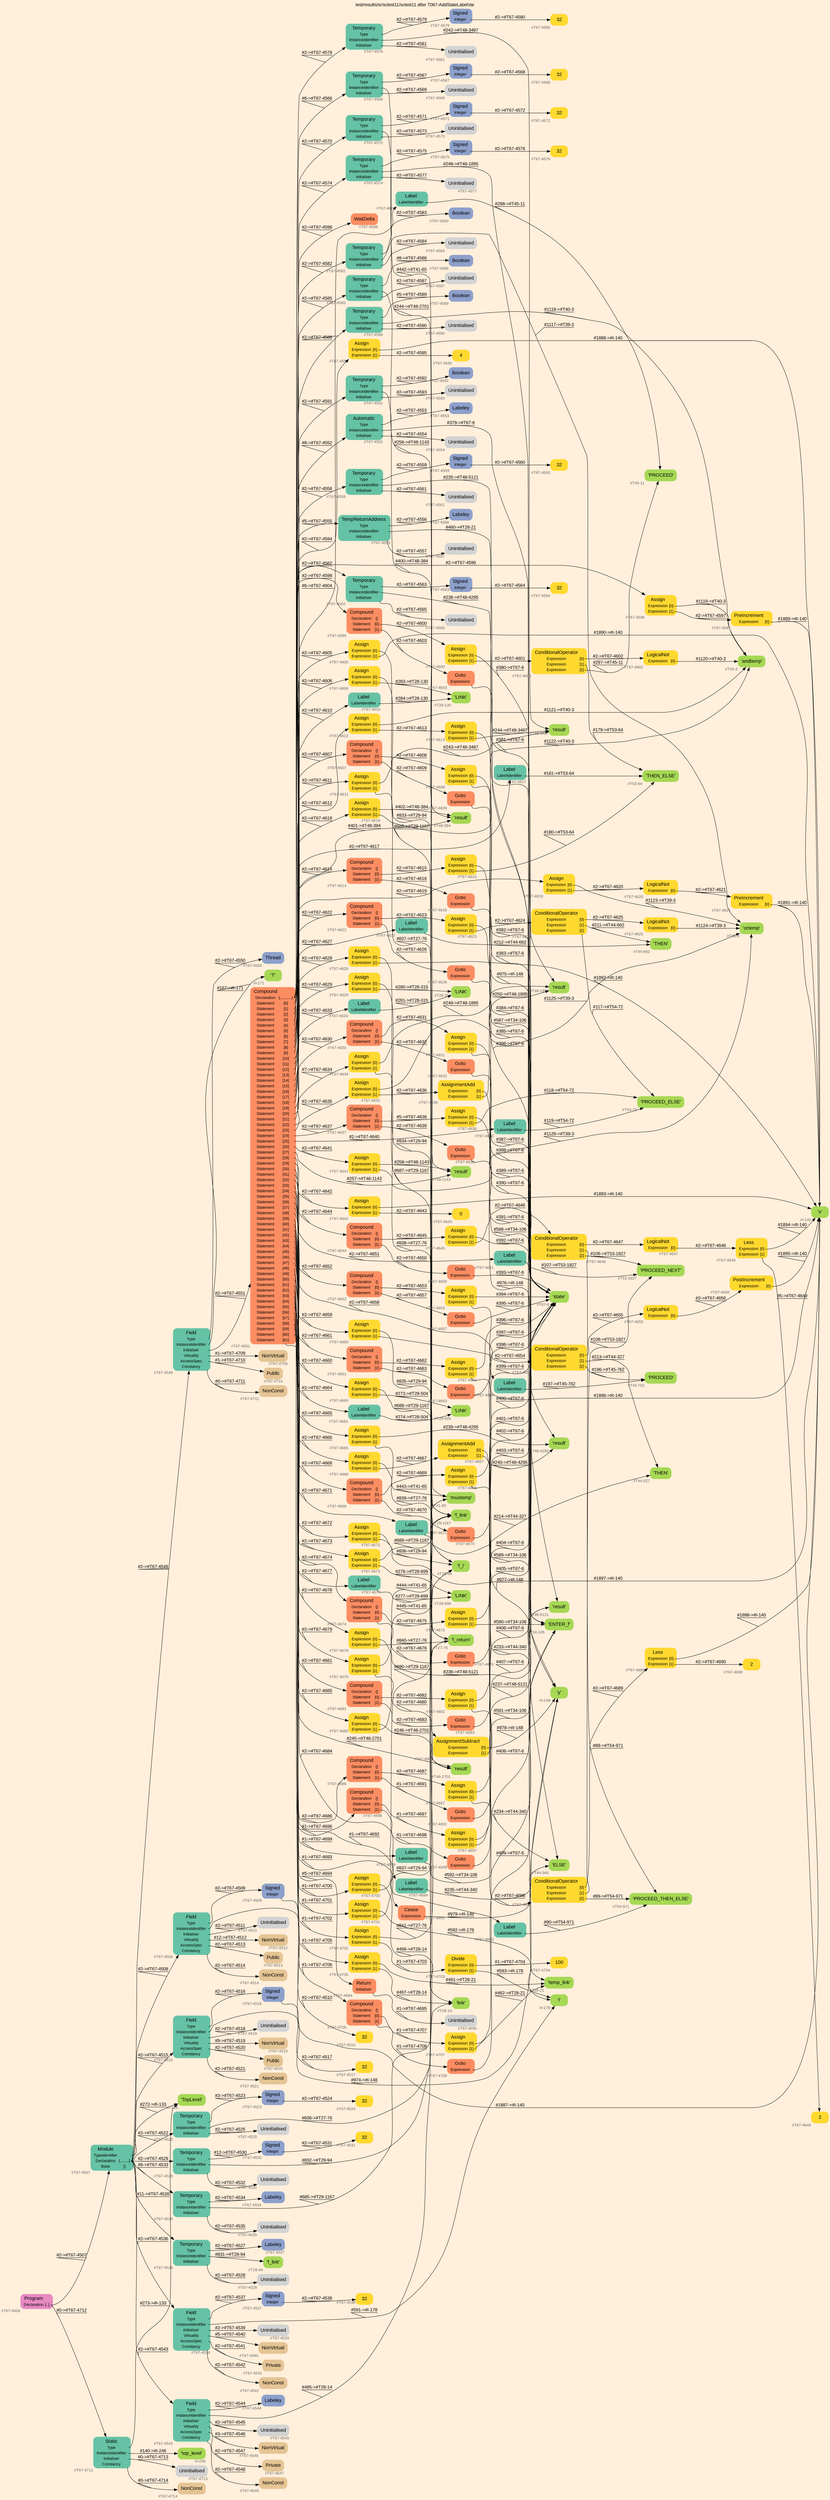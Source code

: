 digraph "test/results/sr/sctest11/sctest11 after T067-AddStateLabelVar" {
label = "test/results/sr/sctest11/sctest11 after T067-AddStateLabelVar"
labelloc = t
graph [
    rankdir = "LR"
    ranksep = 0.3
    bgcolor = antiquewhite1
    color = black
    fontcolor = black
    fontname = "Arial"
];
node [
    fontname = "Arial"
];
edge [
    fontname = "Arial"
];

// -------------------- node figure --------------------
// -------- block #T67-4506 ----------
"#T67-4506" [
    fillcolor = "/set28/4"
    xlabel = "#T67-4506"
    fontsize = "12"
    fontcolor = grey40
    shape = "plaintext"
    label = <<TABLE BORDER="0" CELLBORDER="0" CELLSPACING="0">
     <TR><TD><FONT COLOR="black" POINT-SIZE="15">Program</FONT></TD></TR>
     <TR><TD><FONT COLOR="black" POINT-SIZE="12">Declaration</FONT></TD><TD PORT="port0"><FONT COLOR="black" POINT-SIZE="12">{..}</FONT></TD></TR>
    </TABLE>>
    style = "rounded,filled"
];

// -------- block #T67-4507 ----------
"#T67-4507" [
    fillcolor = "/set28/1"
    xlabel = "#T67-4507"
    fontsize = "12"
    fontcolor = grey40
    shape = "plaintext"
    label = <<TABLE BORDER="0" CELLBORDER="0" CELLSPACING="0">
     <TR><TD><FONT COLOR="black" POINT-SIZE="15">Module</FONT></TD></TR>
     <TR><TD><FONT COLOR="black" POINT-SIZE="12">TypeIdentifier</FONT></TD><TD PORT="port0"></TD></TR>
     <TR><TD><FONT COLOR="black" POINT-SIZE="12">Declaration</FONT></TD><TD PORT="port1"><FONT COLOR="black" POINT-SIZE="12">{.........}</FONT></TD></TR>
     <TR><TD><FONT COLOR="black" POINT-SIZE="12">Base</FONT></TD><TD PORT="port2"><FONT COLOR="black" POINT-SIZE="12">{}</FONT></TD></TR>
    </TABLE>>
    style = "rounded,filled"
];

// -------- block #I-133 ----------
"#I-133" [
    fillcolor = "/set28/5"
    xlabel = "#I-133"
    fontsize = "12"
    fontcolor = grey40
    shape = "plaintext"
    label = <<TABLE BORDER="0" CELLBORDER="0" CELLSPACING="0">
     <TR><TD><FONT COLOR="black" POINT-SIZE="15">'TopLevel'</FONT></TD></TR>
    </TABLE>>
    style = "rounded,filled"
];

// -------- block #T67-4508 ----------
"#T67-4508" [
    fillcolor = "/set28/1"
    xlabel = "#T67-4508"
    fontsize = "12"
    fontcolor = grey40
    shape = "plaintext"
    label = <<TABLE BORDER="0" CELLBORDER="0" CELLSPACING="0">
     <TR><TD><FONT COLOR="black" POINT-SIZE="15">Field</FONT></TD></TR>
     <TR><TD><FONT COLOR="black" POINT-SIZE="12">Type</FONT></TD><TD PORT="port0"></TD></TR>
     <TR><TD><FONT COLOR="black" POINT-SIZE="12">InstanceIdentifier</FONT></TD><TD PORT="port1"></TD></TR>
     <TR><TD><FONT COLOR="black" POINT-SIZE="12">Initialiser</FONT></TD><TD PORT="port2"></TD></TR>
     <TR><TD><FONT COLOR="black" POINT-SIZE="12">Virtuality</FONT></TD><TD PORT="port3"></TD></TR>
     <TR><TD><FONT COLOR="black" POINT-SIZE="12">AccessSpec</FONT></TD><TD PORT="port4"></TD></TR>
     <TR><TD><FONT COLOR="black" POINT-SIZE="12">Constancy</FONT></TD><TD PORT="port5"></TD></TR>
    </TABLE>>
    style = "rounded,filled"
];

// -------- block #T67-4509 ----------
"#T67-4509" [
    fillcolor = "/set28/3"
    xlabel = "#T67-4509"
    fontsize = "12"
    fontcolor = grey40
    shape = "plaintext"
    label = <<TABLE BORDER="0" CELLBORDER="0" CELLSPACING="0">
     <TR><TD><FONT COLOR="black" POINT-SIZE="15">Signed</FONT></TD></TR>
     <TR><TD><FONT COLOR="black" POINT-SIZE="12">Integer</FONT></TD><TD PORT="port0"></TD></TR>
    </TABLE>>
    style = "rounded,filled"
];

// -------- block #T67-4510 ----------
"#T67-4510" [
    fillcolor = "/set28/6"
    xlabel = "#T67-4510"
    fontsize = "12"
    fontcolor = grey40
    shape = "plaintext"
    label = <<TABLE BORDER="0" CELLBORDER="0" CELLSPACING="0">
     <TR><TD><FONT COLOR="black" POINT-SIZE="15">32</FONT></TD></TR>
    </TABLE>>
    style = "rounded,filled"
];

// -------- block #I-140 ----------
"#I-140" [
    fillcolor = "/set28/5"
    xlabel = "#I-140"
    fontsize = "12"
    fontcolor = grey40
    shape = "plaintext"
    label = <<TABLE BORDER="0" CELLBORDER="0" CELLSPACING="0">
     <TR><TD><FONT COLOR="black" POINT-SIZE="15">'x'</FONT></TD></TR>
    </TABLE>>
    style = "rounded,filled"
];

// -------- block #T67-4511 ----------
"#T67-4511" [
    xlabel = "#T67-4511"
    fontsize = "12"
    fontcolor = grey40
    shape = "plaintext"
    label = <<TABLE BORDER="0" CELLBORDER="0" CELLSPACING="0">
     <TR><TD><FONT COLOR="black" POINT-SIZE="15">Uninitialised</FONT></TD></TR>
    </TABLE>>
    style = "rounded,filled"
];

// -------- block #T67-4512 ----------
"#T67-4512" [
    fillcolor = "/set28/7"
    xlabel = "#T67-4512"
    fontsize = "12"
    fontcolor = grey40
    shape = "plaintext"
    label = <<TABLE BORDER="0" CELLBORDER="0" CELLSPACING="0">
     <TR><TD><FONT COLOR="black" POINT-SIZE="15">NonVirtual</FONT></TD></TR>
    </TABLE>>
    style = "rounded,filled"
];

// -------- block #T67-4513 ----------
"#T67-4513" [
    fillcolor = "/set28/7"
    xlabel = "#T67-4513"
    fontsize = "12"
    fontcolor = grey40
    shape = "plaintext"
    label = <<TABLE BORDER="0" CELLBORDER="0" CELLSPACING="0">
     <TR><TD><FONT COLOR="black" POINT-SIZE="15">Public</FONT></TD></TR>
    </TABLE>>
    style = "rounded,filled"
];

// -------- block #T67-4514 ----------
"#T67-4514" [
    fillcolor = "/set28/7"
    xlabel = "#T67-4514"
    fontsize = "12"
    fontcolor = grey40
    shape = "plaintext"
    label = <<TABLE BORDER="0" CELLBORDER="0" CELLSPACING="0">
     <TR><TD><FONT COLOR="black" POINT-SIZE="15">NonConst</FONT></TD></TR>
    </TABLE>>
    style = "rounded,filled"
];

// -------- block #T67-4515 ----------
"#T67-4515" [
    fillcolor = "/set28/1"
    xlabel = "#T67-4515"
    fontsize = "12"
    fontcolor = grey40
    shape = "plaintext"
    label = <<TABLE BORDER="0" CELLBORDER="0" CELLSPACING="0">
     <TR><TD><FONT COLOR="black" POINT-SIZE="15">Field</FONT></TD></TR>
     <TR><TD><FONT COLOR="black" POINT-SIZE="12">Type</FONT></TD><TD PORT="port0"></TD></TR>
     <TR><TD><FONT COLOR="black" POINT-SIZE="12">InstanceIdentifier</FONT></TD><TD PORT="port1"></TD></TR>
     <TR><TD><FONT COLOR="black" POINT-SIZE="12">Initialiser</FONT></TD><TD PORT="port2"></TD></TR>
     <TR><TD><FONT COLOR="black" POINT-SIZE="12">Virtuality</FONT></TD><TD PORT="port3"></TD></TR>
     <TR><TD><FONT COLOR="black" POINT-SIZE="12">AccessSpec</FONT></TD><TD PORT="port4"></TD></TR>
     <TR><TD><FONT COLOR="black" POINT-SIZE="12">Constancy</FONT></TD><TD PORT="port5"></TD></TR>
    </TABLE>>
    style = "rounded,filled"
];

// -------- block #T67-4516 ----------
"#T67-4516" [
    fillcolor = "/set28/3"
    xlabel = "#T67-4516"
    fontsize = "12"
    fontcolor = grey40
    shape = "plaintext"
    label = <<TABLE BORDER="0" CELLBORDER="0" CELLSPACING="0">
     <TR><TD><FONT COLOR="black" POINT-SIZE="15">Signed</FONT></TD></TR>
     <TR><TD><FONT COLOR="black" POINT-SIZE="12">Integer</FONT></TD><TD PORT="port0"></TD></TR>
    </TABLE>>
    style = "rounded,filled"
];

// -------- block #T67-4517 ----------
"#T67-4517" [
    fillcolor = "/set28/6"
    xlabel = "#T67-4517"
    fontsize = "12"
    fontcolor = grey40
    shape = "plaintext"
    label = <<TABLE BORDER="0" CELLBORDER="0" CELLSPACING="0">
     <TR><TD><FONT COLOR="black" POINT-SIZE="15">32</FONT></TD></TR>
    </TABLE>>
    style = "rounded,filled"
];

// -------- block #I-148 ----------
"#I-148" [
    fillcolor = "/set28/5"
    xlabel = "#I-148"
    fontsize = "12"
    fontcolor = grey40
    shape = "plaintext"
    label = <<TABLE BORDER="0" CELLBORDER="0" CELLSPACING="0">
     <TR><TD><FONT COLOR="black" POINT-SIZE="15">'y'</FONT></TD></TR>
    </TABLE>>
    style = "rounded,filled"
];

// -------- block #T67-4518 ----------
"#T67-4518" [
    xlabel = "#T67-4518"
    fontsize = "12"
    fontcolor = grey40
    shape = "plaintext"
    label = <<TABLE BORDER="0" CELLBORDER="0" CELLSPACING="0">
     <TR><TD><FONT COLOR="black" POINT-SIZE="15">Uninitialised</FONT></TD></TR>
    </TABLE>>
    style = "rounded,filled"
];

// -------- block #T67-4519 ----------
"#T67-4519" [
    fillcolor = "/set28/7"
    xlabel = "#T67-4519"
    fontsize = "12"
    fontcolor = grey40
    shape = "plaintext"
    label = <<TABLE BORDER="0" CELLBORDER="0" CELLSPACING="0">
     <TR><TD><FONT COLOR="black" POINT-SIZE="15">NonVirtual</FONT></TD></TR>
    </TABLE>>
    style = "rounded,filled"
];

// -------- block #T67-4520 ----------
"#T67-4520" [
    fillcolor = "/set28/7"
    xlabel = "#T67-4520"
    fontsize = "12"
    fontcolor = grey40
    shape = "plaintext"
    label = <<TABLE BORDER="0" CELLBORDER="0" CELLSPACING="0">
     <TR><TD><FONT COLOR="black" POINT-SIZE="15">Public</FONT></TD></TR>
    </TABLE>>
    style = "rounded,filled"
];

// -------- block #T67-4521 ----------
"#T67-4521" [
    fillcolor = "/set28/7"
    xlabel = "#T67-4521"
    fontsize = "12"
    fontcolor = grey40
    shape = "plaintext"
    label = <<TABLE BORDER="0" CELLBORDER="0" CELLSPACING="0">
     <TR><TD><FONT COLOR="black" POINT-SIZE="15">NonConst</FONT></TD></TR>
    </TABLE>>
    style = "rounded,filled"
];

// -------- block #T67-4522 ----------
"#T67-4522" [
    fillcolor = "/set28/1"
    xlabel = "#T67-4522"
    fontsize = "12"
    fontcolor = grey40
    shape = "plaintext"
    label = <<TABLE BORDER="0" CELLBORDER="0" CELLSPACING="0">
     <TR><TD><FONT COLOR="black" POINT-SIZE="15">Temporary</FONT></TD></TR>
     <TR><TD><FONT COLOR="black" POINT-SIZE="12">Type</FONT></TD><TD PORT="port0"></TD></TR>
     <TR><TD><FONT COLOR="black" POINT-SIZE="12">InstanceIdentifier</FONT></TD><TD PORT="port1"></TD></TR>
     <TR><TD><FONT COLOR="black" POINT-SIZE="12">Initialiser</FONT></TD><TD PORT="port2"></TD></TR>
    </TABLE>>
    style = "rounded,filled"
];

// -------- block #T67-4523 ----------
"#T67-4523" [
    fillcolor = "/set28/3"
    xlabel = "#T67-4523"
    fontsize = "12"
    fontcolor = grey40
    shape = "plaintext"
    label = <<TABLE BORDER="0" CELLBORDER="0" CELLSPACING="0">
     <TR><TD><FONT COLOR="black" POINT-SIZE="15">Signed</FONT></TD></TR>
     <TR><TD><FONT COLOR="black" POINT-SIZE="12">Integer</FONT></TD><TD PORT="port0"></TD></TR>
    </TABLE>>
    style = "rounded,filled"
];

// -------- block #T67-4524 ----------
"#T67-4524" [
    fillcolor = "/set28/6"
    xlabel = "#T67-4524"
    fontsize = "12"
    fontcolor = grey40
    shape = "plaintext"
    label = <<TABLE BORDER="0" CELLBORDER="0" CELLSPACING="0">
     <TR><TD><FONT COLOR="black" POINT-SIZE="15">32</FONT></TD></TR>
    </TABLE>>
    style = "rounded,filled"
];

// -------- block #T27-76 ----------
"#T27-76" [
    fillcolor = "/set28/5"
    xlabel = "#T27-76"
    fontsize = "12"
    fontcolor = grey40
    shape = "plaintext"
    label = <<TABLE BORDER="0" CELLBORDER="0" CELLSPACING="0">
     <TR><TD><FONT COLOR="black" POINT-SIZE="15">'f_return'</FONT></TD></TR>
    </TABLE>>
    style = "rounded,filled"
];

// -------- block #T67-4525 ----------
"#T67-4525" [
    xlabel = "#T67-4525"
    fontsize = "12"
    fontcolor = grey40
    shape = "plaintext"
    label = <<TABLE BORDER="0" CELLBORDER="0" CELLSPACING="0">
     <TR><TD><FONT COLOR="black" POINT-SIZE="15">Uninitialised</FONT></TD></TR>
    </TABLE>>
    style = "rounded,filled"
];

// -------- block #T67-4526 ----------
"#T67-4526" [
    fillcolor = "/set28/1"
    xlabel = "#T67-4526"
    fontsize = "12"
    fontcolor = grey40
    shape = "plaintext"
    label = <<TABLE BORDER="0" CELLBORDER="0" CELLSPACING="0">
     <TR><TD><FONT COLOR="black" POINT-SIZE="15">Temporary</FONT></TD></TR>
     <TR><TD><FONT COLOR="black" POINT-SIZE="12">Type</FONT></TD><TD PORT="port0"></TD></TR>
     <TR><TD><FONT COLOR="black" POINT-SIZE="12">InstanceIdentifier</FONT></TD><TD PORT="port1"></TD></TR>
     <TR><TD><FONT COLOR="black" POINT-SIZE="12">Initialiser</FONT></TD><TD PORT="port2"></TD></TR>
    </TABLE>>
    style = "rounded,filled"
];

// -------- block #T67-4527 ----------
"#T67-4527" [
    fillcolor = "/set28/3"
    xlabel = "#T67-4527"
    fontsize = "12"
    fontcolor = grey40
    shape = "plaintext"
    label = <<TABLE BORDER="0" CELLBORDER="0" CELLSPACING="0">
     <TR><TD><FONT COLOR="black" POINT-SIZE="15">Labeley</FONT></TD></TR>
    </TABLE>>
    style = "rounded,filled"
];

// -------- block #T28-94 ----------
"#T28-94" [
    fillcolor = "/set28/5"
    xlabel = "#T28-94"
    fontsize = "12"
    fontcolor = grey40
    shape = "plaintext"
    label = <<TABLE BORDER="0" CELLBORDER="0" CELLSPACING="0">
     <TR><TD><FONT COLOR="black" POINT-SIZE="15">'f_link'</FONT></TD></TR>
    </TABLE>>
    style = "rounded,filled"
];

// -------- block #T67-4528 ----------
"#T67-4528" [
    xlabel = "#T67-4528"
    fontsize = "12"
    fontcolor = grey40
    shape = "plaintext"
    label = <<TABLE BORDER="0" CELLBORDER="0" CELLSPACING="0">
     <TR><TD><FONT COLOR="black" POINT-SIZE="15">Uninitialised</FONT></TD></TR>
    </TABLE>>
    style = "rounded,filled"
];

// -------- block #T67-4529 ----------
"#T67-4529" [
    fillcolor = "/set28/1"
    xlabel = "#T67-4529"
    fontsize = "12"
    fontcolor = grey40
    shape = "plaintext"
    label = <<TABLE BORDER="0" CELLBORDER="0" CELLSPACING="0">
     <TR><TD><FONT COLOR="black" POINT-SIZE="15">Temporary</FONT></TD></TR>
     <TR><TD><FONT COLOR="black" POINT-SIZE="12">Type</FONT></TD><TD PORT="port0"></TD></TR>
     <TR><TD><FONT COLOR="black" POINT-SIZE="12">InstanceIdentifier</FONT></TD><TD PORT="port1"></TD></TR>
     <TR><TD><FONT COLOR="black" POINT-SIZE="12">Initialiser</FONT></TD><TD PORT="port2"></TD></TR>
    </TABLE>>
    style = "rounded,filled"
];

// -------- block #T67-4530 ----------
"#T67-4530" [
    fillcolor = "/set28/3"
    xlabel = "#T67-4530"
    fontsize = "12"
    fontcolor = grey40
    shape = "plaintext"
    label = <<TABLE BORDER="0" CELLBORDER="0" CELLSPACING="0">
     <TR><TD><FONT COLOR="black" POINT-SIZE="15">Signed</FONT></TD></TR>
     <TR><TD><FONT COLOR="black" POINT-SIZE="12">Integer</FONT></TD><TD PORT="port0"></TD></TR>
    </TABLE>>
    style = "rounded,filled"
];

// -------- block #T67-4531 ----------
"#T67-4531" [
    fillcolor = "/set28/6"
    xlabel = "#T67-4531"
    fontsize = "12"
    fontcolor = grey40
    shape = "plaintext"
    label = <<TABLE BORDER="0" CELLBORDER="0" CELLSPACING="0">
     <TR><TD><FONT COLOR="black" POINT-SIZE="15">32</FONT></TD></TR>
    </TABLE>>
    style = "rounded,filled"
];

// -------- block #T29-94 ----------
"#T29-94" [
    fillcolor = "/set28/5"
    xlabel = "#T29-94"
    fontsize = "12"
    fontcolor = grey40
    shape = "plaintext"
    label = <<TABLE BORDER="0" CELLBORDER="0" CELLSPACING="0">
     <TR><TD><FONT COLOR="black" POINT-SIZE="15">'f_i'</FONT></TD></TR>
    </TABLE>>
    style = "rounded,filled"
];

// -------- block #T67-4532 ----------
"#T67-4532" [
    xlabel = "#T67-4532"
    fontsize = "12"
    fontcolor = grey40
    shape = "plaintext"
    label = <<TABLE BORDER="0" CELLBORDER="0" CELLSPACING="0">
     <TR><TD><FONT COLOR="black" POINT-SIZE="15">Uninitialised</FONT></TD></TR>
    </TABLE>>
    style = "rounded,filled"
];

// -------- block #T67-4533 ----------
"#T67-4533" [
    fillcolor = "/set28/1"
    xlabel = "#T67-4533"
    fontsize = "12"
    fontcolor = grey40
    shape = "plaintext"
    label = <<TABLE BORDER="0" CELLBORDER="0" CELLSPACING="0">
     <TR><TD><FONT COLOR="black" POINT-SIZE="15">Temporary</FONT></TD></TR>
     <TR><TD><FONT COLOR="black" POINT-SIZE="12">Type</FONT></TD><TD PORT="port0"></TD></TR>
     <TR><TD><FONT COLOR="black" POINT-SIZE="12">InstanceIdentifier</FONT></TD><TD PORT="port1"></TD></TR>
     <TR><TD><FONT COLOR="black" POINT-SIZE="12">Initialiser</FONT></TD><TD PORT="port2"></TD></TR>
    </TABLE>>
    style = "rounded,filled"
];

// -------- block #T67-4534 ----------
"#T67-4534" [
    fillcolor = "/set28/3"
    xlabel = "#T67-4534"
    fontsize = "12"
    fontcolor = grey40
    shape = "plaintext"
    label = <<TABLE BORDER="0" CELLBORDER="0" CELLSPACING="0">
     <TR><TD><FONT COLOR="black" POINT-SIZE="15">Labeley</FONT></TD></TR>
    </TABLE>>
    style = "rounded,filled"
];

// -------- block #T29-1167 ----------
"#T29-1167" [
    fillcolor = "/set28/5"
    xlabel = "#T29-1167"
    fontsize = "12"
    fontcolor = grey40
    shape = "plaintext"
    label = <<TABLE BORDER="0" CELLBORDER="0" CELLSPACING="0">
     <TR><TD><FONT COLOR="black" POINT-SIZE="15">'f_link'</FONT></TD></TR>
    </TABLE>>
    style = "rounded,filled"
];

// -------- block #T67-4535 ----------
"#T67-4535" [
    xlabel = "#T67-4535"
    fontsize = "12"
    fontcolor = grey40
    shape = "plaintext"
    label = <<TABLE BORDER="0" CELLBORDER="0" CELLSPACING="0">
     <TR><TD><FONT COLOR="black" POINT-SIZE="15">Uninitialised</FONT></TD></TR>
    </TABLE>>
    style = "rounded,filled"
];

// -------- block #T67-4536 ----------
"#T67-4536" [
    fillcolor = "/set28/1"
    xlabel = "#T67-4536"
    fontsize = "12"
    fontcolor = grey40
    shape = "plaintext"
    label = <<TABLE BORDER="0" CELLBORDER="0" CELLSPACING="0">
     <TR><TD><FONT COLOR="black" POINT-SIZE="15">Field</FONT></TD></TR>
     <TR><TD><FONT COLOR="black" POINT-SIZE="12">Type</FONT></TD><TD PORT="port0"></TD></TR>
     <TR><TD><FONT COLOR="black" POINT-SIZE="12">InstanceIdentifier</FONT></TD><TD PORT="port1"></TD></TR>
     <TR><TD><FONT COLOR="black" POINT-SIZE="12">Initialiser</FONT></TD><TD PORT="port2"></TD></TR>
     <TR><TD><FONT COLOR="black" POINT-SIZE="12">Virtuality</FONT></TD><TD PORT="port3"></TD></TR>
     <TR><TD><FONT COLOR="black" POINT-SIZE="12">AccessSpec</FONT></TD><TD PORT="port4"></TD></TR>
     <TR><TD><FONT COLOR="black" POINT-SIZE="12">Constancy</FONT></TD><TD PORT="port5"></TD></TR>
    </TABLE>>
    style = "rounded,filled"
];

// -------- block #T67-4537 ----------
"#T67-4537" [
    fillcolor = "/set28/3"
    xlabel = "#T67-4537"
    fontsize = "12"
    fontcolor = grey40
    shape = "plaintext"
    label = <<TABLE BORDER="0" CELLBORDER="0" CELLSPACING="0">
     <TR><TD><FONT COLOR="black" POINT-SIZE="15">Signed</FONT></TD></TR>
     <TR><TD><FONT COLOR="black" POINT-SIZE="12">Integer</FONT></TD><TD PORT="port0"></TD></TR>
    </TABLE>>
    style = "rounded,filled"
];

// -------- block #T67-4538 ----------
"#T67-4538" [
    fillcolor = "/set28/6"
    xlabel = "#T67-4538"
    fontsize = "12"
    fontcolor = grey40
    shape = "plaintext"
    label = <<TABLE BORDER="0" CELLBORDER="0" CELLSPACING="0">
     <TR><TD><FONT COLOR="black" POINT-SIZE="15">32</FONT></TD></TR>
    </TABLE>>
    style = "rounded,filled"
];

// -------- block #I-178 ----------
"#I-178" [
    fillcolor = "/set28/5"
    xlabel = "#I-178"
    fontsize = "12"
    fontcolor = grey40
    shape = "plaintext"
    label = <<TABLE BORDER="0" CELLBORDER="0" CELLSPACING="0">
     <TR><TD><FONT COLOR="black" POINT-SIZE="15">'i'</FONT></TD></TR>
    </TABLE>>
    style = "rounded,filled"
];

// -------- block #T67-4539 ----------
"#T67-4539" [
    xlabel = "#T67-4539"
    fontsize = "12"
    fontcolor = grey40
    shape = "plaintext"
    label = <<TABLE BORDER="0" CELLBORDER="0" CELLSPACING="0">
     <TR><TD><FONT COLOR="black" POINT-SIZE="15">Uninitialised</FONT></TD></TR>
    </TABLE>>
    style = "rounded,filled"
];

// -------- block #T67-4540 ----------
"#T67-4540" [
    fillcolor = "/set28/7"
    xlabel = "#T67-4540"
    fontsize = "12"
    fontcolor = grey40
    shape = "plaintext"
    label = <<TABLE BORDER="0" CELLBORDER="0" CELLSPACING="0">
     <TR><TD><FONT COLOR="black" POINT-SIZE="15">NonVirtual</FONT></TD></TR>
    </TABLE>>
    style = "rounded,filled"
];

// -------- block #T67-4541 ----------
"#T67-4541" [
    fillcolor = "/set28/7"
    xlabel = "#T67-4541"
    fontsize = "12"
    fontcolor = grey40
    shape = "plaintext"
    label = <<TABLE BORDER="0" CELLBORDER="0" CELLSPACING="0">
     <TR><TD><FONT COLOR="black" POINT-SIZE="15">Private</FONT></TD></TR>
    </TABLE>>
    style = "rounded,filled"
];

// -------- block #T67-4542 ----------
"#T67-4542" [
    fillcolor = "/set28/7"
    xlabel = "#T67-4542"
    fontsize = "12"
    fontcolor = grey40
    shape = "plaintext"
    label = <<TABLE BORDER="0" CELLBORDER="0" CELLSPACING="0">
     <TR><TD><FONT COLOR="black" POINT-SIZE="15">NonConst</FONT></TD></TR>
    </TABLE>>
    style = "rounded,filled"
];

// -------- block #T67-4543 ----------
"#T67-4543" [
    fillcolor = "/set28/1"
    xlabel = "#T67-4543"
    fontsize = "12"
    fontcolor = grey40
    shape = "plaintext"
    label = <<TABLE BORDER="0" CELLBORDER="0" CELLSPACING="0">
     <TR><TD><FONT COLOR="black" POINT-SIZE="15">Field</FONT></TD></TR>
     <TR><TD><FONT COLOR="black" POINT-SIZE="12">Type</FONT></TD><TD PORT="port0"></TD></TR>
     <TR><TD><FONT COLOR="black" POINT-SIZE="12">InstanceIdentifier</FONT></TD><TD PORT="port1"></TD></TR>
     <TR><TD><FONT COLOR="black" POINT-SIZE="12">Initialiser</FONT></TD><TD PORT="port2"></TD></TR>
     <TR><TD><FONT COLOR="black" POINT-SIZE="12">Virtuality</FONT></TD><TD PORT="port3"></TD></TR>
     <TR><TD><FONT COLOR="black" POINT-SIZE="12">AccessSpec</FONT></TD><TD PORT="port4"></TD></TR>
     <TR><TD><FONT COLOR="black" POINT-SIZE="12">Constancy</FONT></TD><TD PORT="port5"></TD></TR>
    </TABLE>>
    style = "rounded,filled"
];

// -------- block #T67-4544 ----------
"#T67-4544" [
    fillcolor = "/set28/3"
    xlabel = "#T67-4544"
    fontsize = "12"
    fontcolor = grey40
    shape = "plaintext"
    label = <<TABLE BORDER="0" CELLBORDER="0" CELLSPACING="0">
     <TR><TD><FONT COLOR="black" POINT-SIZE="15">Labeley</FONT></TD></TR>
    </TABLE>>
    style = "rounded,filled"
];

// -------- block #T28-14 ----------
"#T28-14" [
    fillcolor = "/set28/5"
    xlabel = "#T28-14"
    fontsize = "12"
    fontcolor = grey40
    shape = "plaintext"
    label = <<TABLE BORDER="0" CELLBORDER="0" CELLSPACING="0">
     <TR><TD><FONT COLOR="black" POINT-SIZE="15">'link'</FONT></TD></TR>
    </TABLE>>
    style = "rounded,filled"
];

// -------- block #T67-4545 ----------
"#T67-4545" [
    xlabel = "#T67-4545"
    fontsize = "12"
    fontcolor = grey40
    shape = "plaintext"
    label = <<TABLE BORDER="0" CELLBORDER="0" CELLSPACING="0">
     <TR><TD><FONT COLOR="black" POINT-SIZE="15">Uninitialised</FONT></TD></TR>
    </TABLE>>
    style = "rounded,filled"
];

// -------- block #T67-4546 ----------
"#T67-4546" [
    fillcolor = "/set28/7"
    xlabel = "#T67-4546"
    fontsize = "12"
    fontcolor = grey40
    shape = "plaintext"
    label = <<TABLE BORDER="0" CELLBORDER="0" CELLSPACING="0">
     <TR><TD><FONT COLOR="black" POINT-SIZE="15">NonVirtual</FONT></TD></TR>
    </TABLE>>
    style = "rounded,filled"
];

// -------- block #T67-4547 ----------
"#T67-4547" [
    fillcolor = "/set28/7"
    xlabel = "#T67-4547"
    fontsize = "12"
    fontcolor = grey40
    shape = "plaintext"
    label = <<TABLE BORDER="0" CELLBORDER="0" CELLSPACING="0">
     <TR><TD><FONT COLOR="black" POINT-SIZE="15">Private</FONT></TD></TR>
    </TABLE>>
    style = "rounded,filled"
];

// -------- block #T67-4548 ----------
"#T67-4548" [
    fillcolor = "/set28/7"
    xlabel = "#T67-4548"
    fontsize = "12"
    fontcolor = grey40
    shape = "plaintext"
    label = <<TABLE BORDER="0" CELLBORDER="0" CELLSPACING="0">
     <TR><TD><FONT COLOR="black" POINT-SIZE="15">NonConst</FONT></TD></TR>
    </TABLE>>
    style = "rounded,filled"
];

// -------- block #T67-4549 ----------
"#T67-4549" [
    fillcolor = "/set28/1"
    xlabel = "#T67-4549"
    fontsize = "12"
    fontcolor = grey40
    shape = "plaintext"
    label = <<TABLE BORDER="0" CELLBORDER="0" CELLSPACING="0">
     <TR><TD><FONT COLOR="black" POINT-SIZE="15">Field</FONT></TD></TR>
     <TR><TD><FONT COLOR="black" POINT-SIZE="12">Type</FONT></TD><TD PORT="port0"></TD></TR>
     <TR><TD><FONT COLOR="black" POINT-SIZE="12">InstanceIdentifier</FONT></TD><TD PORT="port1"></TD></TR>
     <TR><TD><FONT COLOR="black" POINT-SIZE="12">Initialiser</FONT></TD><TD PORT="port2"></TD></TR>
     <TR><TD><FONT COLOR="black" POINT-SIZE="12">Virtuality</FONT></TD><TD PORT="port3"></TD></TR>
     <TR><TD><FONT COLOR="black" POINT-SIZE="12">AccessSpec</FONT></TD><TD PORT="port4"></TD></TR>
     <TR><TD><FONT COLOR="black" POINT-SIZE="12">Constancy</FONT></TD><TD PORT="port5"></TD></TR>
    </TABLE>>
    style = "rounded,filled"
];

// -------- block #T67-4550 ----------
"#T67-4550" [
    fillcolor = "/set28/3"
    xlabel = "#T67-4550"
    fontsize = "12"
    fontcolor = grey40
    shape = "plaintext"
    label = <<TABLE BORDER="0" CELLBORDER="0" CELLSPACING="0">
     <TR><TD><FONT COLOR="black" POINT-SIZE="15">Thread</FONT></TD></TR>
    </TABLE>>
    style = "rounded,filled"
];

// -------- block #I-171 ----------
"#I-171" [
    fillcolor = "/set28/5"
    xlabel = "#I-171"
    fontsize = "12"
    fontcolor = grey40
    shape = "plaintext"
    label = <<TABLE BORDER="0" CELLBORDER="0" CELLSPACING="0">
     <TR><TD><FONT COLOR="black" POINT-SIZE="15">'T'</FONT></TD></TR>
    </TABLE>>
    style = "rounded,filled"
];

// -------- block #T67-4551 ----------
"#T67-4551" [
    fillcolor = "/set28/2"
    xlabel = "#T67-4551"
    fontsize = "12"
    fontcolor = grey40
    shape = "plaintext"
    label = <<TABLE BORDER="0" CELLBORDER="0" CELLSPACING="0">
     <TR><TD><FONT COLOR="black" POINT-SIZE="15">Compound</FONT></TD></TR>
     <TR><TD><FONT COLOR="black" POINT-SIZE="12">Declaration</FONT></TD><TD PORT="port0"><FONT COLOR="black" POINT-SIZE="12">{............}</FONT></TD></TR>
     <TR><TD><FONT COLOR="black" POINT-SIZE="12">Statement</FONT></TD><TD PORT="port1"><FONT COLOR="black" POINT-SIZE="12">[0]</FONT></TD></TR>
     <TR><TD><FONT COLOR="black" POINT-SIZE="12">Statement</FONT></TD><TD PORT="port2"><FONT COLOR="black" POINT-SIZE="12">[1]</FONT></TD></TR>
     <TR><TD><FONT COLOR="black" POINT-SIZE="12">Statement</FONT></TD><TD PORT="port3"><FONT COLOR="black" POINT-SIZE="12">[2]</FONT></TD></TR>
     <TR><TD><FONT COLOR="black" POINT-SIZE="12">Statement</FONT></TD><TD PORT="port4"><FONT COLOR="black" POINT-SIZE="12">[3]</FONT></TD></TR>
     <TR><TD><FONT COLOR="black" POINT-SIZE="12">Statement</FONT></TD><TD PORT="port5"><FONT COLOR="black" POINT-SIZE="12">[4]</FONT></TD></TR>
     <TR><TD><FONT COLOR="black" POINT-SIZE="12">Statement</FONT></TD><TD PORT="port6"><FONT COLOR="black" POINT-SIZE="12">[5]</FONT></TD></TR>
     <TR><TD><FONT COLOR="black" POINT-SIZE="12">Statement</FONT></TD><TD PORT="port7"><FONT COLOR="black" POINT-SIZE="12">[6]</FONT></TD></TR>
     <TR><TD><FONT COLOR="black" POINT-SIZE="12">Statement</FONT></TD><TD PORT="port8"><FONT COLOR="black" POINT-SIZE="12">[7]</FONT></TD></TR>
     <TR><TD><FONT COLOR="black" POINT-SIZE="12">Statement</FONT></TD><TD PORT="port9"><FONT COLOR="black" POINT-SIZE="12">[8]</FONT></TD></TR>
     <TR><TD><FONT COLOR="black" POINT-SIZE="12">Statement</FONT></TD><TD PORT="port10"><FONT COLOR="black" POINT-SIZE="12">[9]</FONT></TD></TR>
     <TR><TD><FONT COLOR="black" POINT-SIZE="12">Statement</FONT></TD><TD PORT="port11"><FONT COLOR="black" POINT-SIZE="12">[10]</FONT></TD></TR>
     <TR><TD><FONT COLOR="black" POINT-SIZE="12">Statement</FONT></TD><TD PORT="port12"><FONT COLOR="black" POINT-SIZE="12">[11]</FONT></TD></TR>
     <TR><TD><FONT COLOR="black" POINT-SIZE="12">Statement</FONT></TD><TD PORT="port13"><FONT COLOR="black" POINT-SIZE="12">[12]</FONT></TD></TR>
     <TR><TD><FONT COLOR="black" POINT-SIZE="12">Statement</FONT></TD><TD PORT="port14"><FONT COLOR="black" POINT-SIZE="12">[13]</FONT></TD></TR>
     <TR><TD><FONT COLOR="black" POINT-SIZE="12">Statement</FONT></TD><TD PORT="port15"><FONT COLOR="black" POINT-SIZE="12">[14]</FONT></TD></TR>
     <TR><TD><FONT COLOR="black" POINT-SIZE="12">Statement</FONT></TD><TD PORT="port16"><FONT COLOR="black" POINT-SIZE="12">[15]</FONT></TD></TR>
     <TR><TD><FONT COLOR="black" POINT-SIZE="12">Statement</FONT></TD><TD PORT="port17"><FONT COLOR="black" POINT-SIZE="12">[16]</FONT></TD></TR>
     <TR><TD><FONT COLOR="black" POINT-SIZE="12">Statement</FONT></TD><TD PORT="port18"><FONT COLOR="black" POINT-SIZE="12">[17]</FONT></TD></TR>
     <TR><TD><FONT COLOR="black" POINT-SIZE="12">Statement</FONT></TD><TD PORT="port19"><FONT COLOR="black" POINT-SIZE="12">[18]</FONT></TD></TR>
     <TR><TD><FONT COLOR="black" POINT-SIZE="12">Statement</FONT></TD><TD PORT="port20"><FONT COLOR="black" POINT-SIZE="12">[19]</FONT></TD></TR>
     <TR><TD><FONT COLOR="black" POINT-SIZE="12">Statement</FONT></TD><TD PORT="port21"><FONT COLOR="black" POINT-SIZE="12">[20]</FONT></TD></TR>
     <TR><TD><FONT COLOR="black" POINT-SIZE="12">Statement</FONT></TD><TD PORT="port22"><FONT COLOR="black" POINT-SIZE="12">[21]</FONT></TD></TR>
     <TR><TD><FONT COLOR="black" POINT-SIZE="12">Statement</FONT></TD><TD PORT="port23"><FONT COLOR="black" POINT-SIZE="12">[22]</FONT></TD></TR>
     <TR><TD><FONT COLOR="black" POINT-SIZE="12">Statement</FONT></TD><TD PORT="port24"><FONT COLOR="black" POINT-SIZE="12">[23]</FONT></TD></TR>
     <TR><TD><FONT COLOR="black" POINT-SIZE="12">Statement</FONT></TD><TD PORT="port25"><FONT COLOR="black" POINT-SIZE="12">[24]</FONT></TD></TR>
     <TR><TD><FONT COLOR="black" POINT-SIZE="12">Statement</FONT></TD><TD PORT="port26"><FONT COLOR="black" POINT-SIZE="12">[25]</FONT></TD></TR>
     <TR><TD><FONT COLOR="black" POINT-SIZE="12">Statement</FONT></TD><TD PORT="port27"><FONT COLOR="black" POINT-SIZE="12">[26]</FONT></TD></TR>
     <TR><TD><FONT COLOR="black" POINT-SIZE="12">Statement</FONT></TD><TD PORT="port28"><FONT COLOR="black" POINT-SIZE="12">[27]</FONT></TD></TR>
     <TR><TD><FONT COLOR="black" POINT-SIZE="12">Statement</FONT></TD><TD PORT="port29"><FONT COLOR="black" POINT-SIZE="12">[28]</FONT></TD></TR>
     <TR><TD><FONT COLOR="black" POINT-SIZE="12">Statement</FONT></TD><TD PORT="port30"><FONT COLOR="black" POINT-SIZE="12">[29]</FONT></TD></TR>
     <TR><TD><FONT COLOR="black" POINT-SIZE="12">Statement</FONT></TD><TD PORT="port31"><FONT COLOR="black" POINT-SIZE="12">[30]</FONT></TD></TR>
     <TR><TD><FONT COLOR="black" POINT-SIZE="12">Statement</FONT></TD><TD PORT="port32"><FONT COLOR="black" POINT-SIZE="12">[31]</FONT></TD></TR>
     <TR><TD><FONT COLOR="black" POINT-SIZE="12">Statement</FONT></TD><TD PORT="port33"><FONT COLOR="black" POINT-SIZE="12">[32]</FONT></TD></TR>
     <TR><TD><FONT COLOR="black" POINT-SIZE="12">Statement</FONT></TD><TD PORT="port34"><FONT COLOR="black" POINT-SIZE="12">[33]</FONT></TD></TR>
     <TR><TD><FONT COLOR="black" POINT-SIZE="12">Statement</FONT></TD><TD PORT="port35"><FONT COLOR="black" POINT-SIZE="12">[34]</FONT></TD></TR>
     <TR><TD><FONT COLOR="black" POINT-SIZE="12">Statement</FONT></TD><TD PORT="port36"><FONT COLOR="black" POINT-SIZE="12">[35]</FONT></TD></TR>
     <TR><TD><FONT COLOR="black" POINT-SIZE="12">Statement</FONT></TD><TD PORT="port37"><FONT COLOR="black" POINT-SIZE="12">[36]</FONT></TD></TR>
     <TR><TD><FONT COLOR="black" POINT-SIZE="12">Statement</FONT></TD><TD PORT="port38"><FONT COLOR="black" POINT-SIZE="12">[37]</FONT></TD></TR>
     <TR><TD><FONT COLOR="black" POINT-SIZE="12">Statement</FONT></TD><TD PORT="port39"><FONT COLOR="black" POINT-SIZE="12">[38]</FONT></TD></TR>
     <TR><TD><FONT COLOR="black" POINT-SIZE="12">Statement</FONT></TD><TD PORT="port40"><FONT COLOR="black" POINT-SIZE="12">[39]</FONT></TD></TR>
     <TR><TD><FONT COLOR="black" POINT-SIZE="12">Statement</FONT></TD><TD PORT="port41"><FONT COLOR="black" POINT-SIZE="12">[40]</FONT></TD></TR>
     <TR><TD><FONT COLOR="black" POINT-SIZE="12">Statement</FONT></TD><TD PORT="port42"><FONT COLOR="black" POINT-SIZE="12">[41]</FONT></TD></TR>
     <TR><TD><FONT COLOR="black" POINT-SIZE="12">Statement</FONT></TD><TD PORT="port43"><FONT COLOR="black" POINT-SIZE="12">[42]</FONT></TD></TR>
     <TR><TD><FONT COLOR="black" POINT-SIZE="12">Statement</FONT></TD><TD PORT="port44"><FONT COLOR="black" POINT-SIZE="12">[43]</FONT></TD></TR>
     <TR><TD><FONT COLOR="black" POINT-SIZE="12">Statement</FONT></TD><TD PORT="port45"><FONT COLOR="black" POINT-SIZE="12">[44]</FONT></TD></TR>
     <TR><TD><FONT COLOR="black" POINT-SIZE="12">Statement</FONT></TD><TD PORT="port46"><FONT COLOR="black" POINT-SIZE="12">[45]</FONT></TD></TR>
     <TR><TD><FONT COLOR="black" POINT-SIZE="12">Statement</FONT></TD><TD PORT="port47"><FONT COLOR="black" POINT-SIZE="12">[46]</FONT></TD></TR>
     <TR><TD><FONT COLOR="black" POINT-SIZE="12">Statement</FONT></TD><TD PORT="port48"><FONT COLOR="black" POINT-SIZE="12">[47]</FONT></TD></TR>
     <TR><TD><FONT COLOR="black" POINT-SIZE="12">Statement</FONT></TD><TD PORT="port49"><FONT COLOR="black" POINT-SIZE="12">[48]</FONT></TD></TR>
     <TR><TD><FONT COLOR="black" POINT-SIZE="12">Statement</FONT></TD><TD PORT="port50"><FONT COLOR="black" POINT-SIZE="12">[49]</FONT></TD></TR>
     <TR><TD><FONT COLOR="black" POINT-SIZE="12">Statement</FONT></TD><TD PORT="port51"><FONT COLOR="black" POINT-SIZE="12">[50]</FONT></TD></TR>
     <TR><TD><FONT COLOR="black" POINT-SIZE="12">Statement</FONT></TD><TD PORT="port52"><FONT COLOR="black" POINT-SIZE="12">[51]</FONT></TD></TR>
     <TR><TD><FONT COLOR="black" POINT-SIZE="12">Statement</FONT></TD><TD PORT="port53"><FONT COLOR="black" POINT-SIZE="12">[52]</FONT></TD></TR>
     <TR><TD><FONT COLOR="black" POINT-SIZE="12">Statement</FONT></TD><TD PORT="port54"><FONT COLOR="black" POINT-SIZE="12">[53]</FONT></TD></TR>
     <TR><TD><FONT COLOR="black" POINT-SIZE="12">Statement</FONT></TD><TD PORT="port55"><FONT COLOR="black" POINT-SIZE="12">[54]</FONT></TD></TR>
     <TR><TD><FONT COLOR="black" POINT-SIZE="12">Statement</FONT></TD><TD PORT="port56"><FONT COLOR="black" POINT-SIZE="12">[55]</FONT></TD></TR>
     <TR><TD><FONT COLOR="black" POINT-SIZE="12">Statement</FONT></TD><TD PORT="port57"><FONT COLOR="black" POINT-SIZE="12">[56]</FONT></TD></TR>
     <TR><TD><FONT COLOR="black" POINT-SIZE="12">Statement</FONT></TD><TD PORT="port58"><FONT COLOR="black" POINT-SIZE="12">[57]</FONT></TD></TR>
     <TR><TD><FONT COLOR="black" POINT-SIZE="12">Statement</FONT></TD><TD PORT="port59"><FONT COLOR="black" POINT-SIZE="12">[58]</FONT></TD></TR>
     <TR><TD><FONT COLOR="black" POINT-SIZE="12">Statement</FONT></TD><TD PORT="port60"><FONT COLOR="black" POINT-SIZE="12">[59]</FONT></TD></TR>
     <TR><TD><FONT COLOR="black" POINT-SIZE="12">Statement</FONT></TD><TD PORT="port61"><FONT COLOR="black" POINT-SIZE="12">[60]</FONT></TD></TR>
     <TR><TD><FONT COLOR="black" POINT-SIZE="12">Statement</FONT></TD><TD PORT="port62"><FONT COLOR="black" POINT-SIZE="12">[61]</FONT></TD></TR>
    </TABLE>>
    style = "rounded,filled"
];

// -------- block #T67-4552 ----------
"#T67-4552" [
    fillcolor = "/set28/1"
    xlabel = "#T67-4552"
    fontsize = "12"
    fontcolor = grey40
    shape = "plaintext"
    label = <<TABLE BORDER="0" CELLBORDER="0" CELLSPACING="0">
     <TR><TD><FONT COLOR="black" POINT-SIZE="15">Automatic</FONT></TD></TR>
     <TR><TD><FONT COLOR="black" POINT-SIZE="12">Type</FONT></TD><TD PORT="port0"></TD></TR>
     <TR><TD><FONT COLOR="black" POINT-SIZE="12">InstanceIdentifier</FONT></TD><TD PORT="port1"></TD></TR>
     <TR><TD><FONT COLOR="black" POINT-SIZE="12">Initialiser</FONT></TD><TD PORT="port2"></TD></TR>
    </TABLE>>
    style = "rounded,filled"
];

// -------- block #T67-4553 ----------
"#T67-4553" [
    fillcolor = "/set28/3"
    xlabel = "#T67-4553"
    fontsize = "12"
    fontcolor = grey40
    shape = "plaintext"
    label = <<TABLE BORDER="0" CELLBORDER="0" CELLSPACING="0">
     <TR><TD><FONT COLOR="black" POINT-SIZE="15">Labeley</FONT></TD></TR>
    </TABLE>>
    style = "rounded,filled"
];

// -------- block #T67-6 ----------
"#T67-6" [
    fillcolor = "/set28/5"
    xlabel = "#T67-6"
    fontsize = "12"
    fontcolor = grey40
    shape = "plaintext"
    label = <<TABLE BORDER="0" CELLBORDER="0" CELLSPACING="0">
     <TR><TD><FONT COLOR="black" POINT-SIZE="15">'state'</FONT></TD></TR>
    </TABLE>>
    style = "rounded,filled"
];

// -------- block #T67-4554 ----------
"#T67-4554" [
    xlabel = "#T67-4554"
    fontsize = "12"
    fontcolor = grey40
    shape = "plaintext"
    label = <<TABLE BORDER="0" CELLBORDER="0" CELLSPACING="0">
     <TR><TD><FONT COLOR="black" POINT-SIZE="15">Uninitialised</FONT></TD></TR>
    </TABLE>>
    style = "rounded,filled"
];

// -------- block #T67-4555 ----------
"#T67-4555" [
    fillcolor = "/set28/1"
    xlabel = "#T67-4555"
    fontsize = "12"
    fontcolor = grey40
    shape = "plaintext"
    label = <<TABLE BORDER="0" CELLBORDER="0" CELLSPACING="0">
     <TR><TD><FONT COLOR="black" POINT-SIZE="15">TempReturnAddress</FONT></TD></TR>
     <TR><TD><FONT COLOR="black" POINT-SIZE="12">Type</FONT></TD><TD PORT="port0"></TD></TR>
     <TR><TD><FONT COLOR="black" POINT-SIZE="12">InstanceIdentifier</FONT></TD><TD PORT="port1"></TD></TR>
     <TR><TD><FONT COLOR="black" POINT-SIZE="12">Initialiser</FONT></TD><TD PORT="port2"></TD></TR>
    </TABLE>>
    style = "rounded,filled"
];

// -------- block #T67-4556 ----------
"#T67-4556" [
    fillcolor = "/set28/3"
    xlabel = "#T67-4556"
    fontsize = "12"
    fontcolor = grey40
    shape = "plaintext"
    label = <<TABLE BORDER="0" CELLBORDER="0" CELLSPACING="0">
     <TR><TD><FONT COLOR="black" POINT-SIZE="15">Labeley</FONT></TD></TR>
    </TABLE>>
    style = "rounded,filled"
];

// -------- block #T28-21 ----------
"#T28-21" [
    fillcolor = "/set28/5"
    xlabel = "#T28-21"
    fontsize = "12"
    fontcolor = grey40
    shape = "plaintext"
    label = <<TABLE BORDER="0" CELLBORDER="0" CELLSPACING="0">
     <TR><TD><FONT COLOR="black" POINT-SIZE="15">'temp_link'</FONT></TD></TR>
    </TABLE>>
    style = "rounded,filled"
];

// -------- block #T67-4557 ----------
"#T67-4557" [
    xlabel = "#T67-4557"
    fontsize = "12"
    fontcolor = grey40
    shape = "plaintext"
    label = <<TABLE BORDER="0" CELLBORDER="0" CELLSPACING="0">
     <TR><TD><FONT COLOR="black" POINT-SIZE="15">Uninitialised</FONT></TD></TR>
    </TABLE>>
    style = "rounded,filled"
];

// -------- block #T67-4558 ----------
"#T67-4558" [
    fillcolor = "/set28/1"
    xlabel = "#T67-4558"
    fontsize = "12"
    fontcolor = grey40
    shape = "plaintext"
    label = <<TABLE BORDER="0" CELLBORDER="0" CELLSPACING="0">
     <TR><TD><FONT COLOR="black" POINT-SIZE="15">Temporary</FONT></TD></TR>
     <TR><TD><FONT COLOR="black" POINT-SIZE="12">Type</FONT></TD><TD PORT="port0"></TD></TR>
     <TR><TD><FONT COLOR="black" POINT-SIZE="12">InstanceIdentifier</FONT></TD><TD PORT="port1"></TD></TR>
     <TR><TD><FONT COLOR="black" POINT-SIZE="12">Initialiser</FONT></TD><TD PORT="port2"></TD></TR>
    </TABLE>>
    style = "rounded,filled"
];

// -------- block #T67-4559 ----------
"#T67-4559" [
    fillcolor = "/set28/3"
    xlabel = "#T67-4559"
    fontsize = "12"
    fontcolor = grey40
    shape = "plaintext"
    label = <<TABLE BORDER="0" CELLBORDER="0" CELLSPACING="0">
     <TR><TD><FONT COLOR="black" POINT-SIZE="15">Signed</FONT></TD></TR>
     <TR><TD><FONT COLOR="black" POINT-SIZE="12">Integer</FONT></TD><TD PORT="port0"></TD></TR>
    </TABLE>>
    style = "rounded,filled"
];

// -------- block #T67-4560 ----------
"#T67-4560" [
    fillcolor = "/set28/6"
    xlabel = "#T67-4560"
    fontsize = "12"
    fontcolor = grey40
    shape = "plaintext"
    label = <<TABLE BORDER="0" CELLBORDER="0" CELLSPACING="0">
     <TR><TD><FONT COLOR="black" POINT-SIZE="15">32</FONT></TD></TR>
    </TABLE>>
    style = "rounded,filled"
];

// -------- block #T48-5121 ----------
"#T48-5121" [
    fillcolor = "/set28/5"
    xlabel = "#T48-5121"
    fontsize = "12"
    fontcolor = grey40
    shape = "plaintext"
    label = <<TABLE BORDER="0" CELLBORDER="0" CELLSPACING="0">
     <TR><TD><FONT COLOR="black" POINT-SIZE="15">'result'</FONT></TD></TR>
    </TABLE>>
    style = "rounded,filled"
];

// -------- block #T67-4561 ----------
"#T67-4561" [
    xlabel = "#T67-4561"
    fontsize = "12"
    fontcolor = grey40
    shape = "plaintext"
    label = <<TABLE BORDER="0" CELLBORDER="0" CELLSPACING="0">
     <TR><TD><FONT COLOR="black" POINT-SIZE="15">Uninitialised</FONT></TD></TR>
    </TABLE>>
    style = "rounded,filled"
];

// -------- block #T67-4562 ----------
"#T67-4562" [
    fillcolor = "/set28/1"
    xlabel = "#T67-4562"
    fontsize = "12"
    fontcolor = grey40
    shape = "plaintext"
    label = <<TABLE BORDER="0" CELLBORDER="0" CELLSPACING="0">
     <TR><TD><FONT COLOR="black" POINT-SIZE="15">Temporary</FONT></TD></TR>
     <TR><TD><FONT COLOR="black" POINT-SIZE="12">Type</FONT></TD><TD PORT="port0"></TD></TR>
     <TR><TD><FONT COLOR="black" POINT-SIZE="12">InstanceIdentifier</FONT></TD><TD PORT="port1"></TD></TR>
     <TR><TD><FONT COLOR="black" POINT-SIZE="12">Initialiser</FONT></TD><TD PORT="port2"></TD></TR>
    </TABLE>>
    style = "rounded,filled"
];

// -------- block #T67-4563 ----------
"#T67-4563" [
    fillcolor = "/set28/3"
    xlabel = "#T67-4563"
    fontsize = "12"
    fontcolor = grey40
    shape = "plaintext"
    label = <<TABLE BORDER="0" CELLBORDER="0" CELLSPACING="0">
     <TR><TD><FONT COLOR="black" POINT-SIZE="15">Signed</FONT></TD></TR>
     <TR><TD><FONT COLOR="black" POINT-SIZE="12">Integer</FONT></TD><TD PORT="port0"></TD></TR>
    </TABLE>>
    style = "rounded,filled"
];

// -------- block #T67-4564 ----------
"#T67-4564" [
    fillcolor = "/set28/6"
    xlabel = "#T67-4564"
    fontsize = "12"
    fontcolor = grey40
    shape = "plaintext"
    label = <<TABLE BORDER="0" CELLBORDER="0" CELLSPACING="0">
     <TR><TD><FONT COLOR="black" POINT-SIZE="15">32</FONT></TD></TR>
    </TABLE>>
    style = "rounded,filled"
];

// -------- block #T48-4295 ----------
"#T48-4295" [
    fillcolor = "/set28/5"
    xlabel = "#T48-4295"
    fontsize = "12"
    fontcolor = grey40
    shape = "plaintext"
    label = <<TABLE BORDER="0" CELLBORDER="0" CELLSPACING="0">
     <TR><TD><FONT COLOR="black" POINT-SIZE="15">'result'</FONT></TD></TR>
    </TABLE>>
    style = "rounded,filled"
];

// -------- block #T67-4565 ----------
"#T67-4565" [
    xlabel = "#T67-4565"
    fontsize = "12"
    fontcolor = grey40
    shape = "plaintext"
    label = <<TABLE BORDER="0" CELLBORDER="0" CELLSPACING="0">
     <TR><TD><FONT COLOR="black" POINT-SIZE="15">Uninitialised</FONT></TD></TR>
    </TABLE>>
    style = "rounded,filled"
];

// -------- block #T67-4566 ----------
"#T67-4566" [
    fillcolor = "/set28/1"
    xlabel = "#T67-4566"
    fontsize = "12"
    fontcolor = grey40
    shape = "plaintext"
    label = <<TABLE BORDER="0" CELLBORDER="0" CELLSPACING="0">
     <TR><TD><FONT COLOR="black" POINT-SIZE="15">Temporary</FONT></TD></TR>
     <TR><TD><FONT COLOR="black" POINT-SIZE="12">Type</FONT></TD><TD PORT="port0"></TD></TR>
     <TR><TD><FONT COLOR="black" POINT-SIZE="12">InstanceIdentifier</FONT></TD><TD PORT="port1"></TD></TR>
     <TR><TD><FONT COLOR="black" POINT-SIZE="12">Initialiser</FONT></TD><TD PORT="port2"></TD></TR>
    </TABLE>>
    style = "rounded,filled"
];

// -------- block #T67-4567 ----------
"#T67-4567" [
    fillcolor = "/set28/3"
    xlabel = "#T67-4567"
    fontsize = "12"
    fontcolor = grey40
    shape = "plaintext"
    label = <<TABLE BORDER="0" CELLBORDER="0" CELLSPACING="0">
     <TR><TD><FONT COLOR="black" POINT-SIZE="15">Signed</FONT></TD></TR>
     <TR><TD><FONT COLOR="black" POINT-SIZE="12">Integer</FONT></TD><TD PORT="port0"></TD></TR>
    </TABLE>>
    style = "rounded,filled"
];

// -------- block #T67-4568 ----------
"#T67-4568" [
    fillcolor = "/set28/6"
    xlabel = "#T67-4568"
    fontsize = "12"
    fontcolor = grey40
    shape = "plaintext"
    label = <<TABLE BORDER="0" CELLBORDER="0" CELLSPACING="0">
     <TR><TD><FONT COLOR="black" POINT-SIZE="15">32</FONT></TD></TR>
    </TABLE>>
    style = "rounded,filled"
];

// -------- block #T41-65 ----------
"#T41-65" [
    fillcolor = "/set28/5"
    xlabel = "#T41-65"
    fontsize = "12"
    fontcolor = grey40
    shape = "plaintext"
    label = <<TABLE BORDER="0" CELLBORDER="0" CELLSPACING="0">
     <TR><TD><FONT COLOR="black" POINT-SIZE="15">'muxtemp'</FONT></TD></TR>
    </TABLE>>
    style = "rounded,filled"
];

// -------- block #T67-4569 ----------
"#T67-4569" [
    xlabel = "#T67-4569"
    fontsize = "12"
    fontcolor = grey40
    shape = "plaintext"
    label = <<TABLE BORDER="0" CELLBORDER="0" CELLSPACING="0">
     <TR><TD><FONT COLOR="black" POINT-SIZE="15">Uninitialised</FONT></TD></TR>
    </TABLE>>
    style = "rounded,filled"
];

// -------- block #T67-4570 ----------
"#T67-4570" [
    fillcolor = "/set28/1"
    xlabel = "#T67-4570"
    fontsize = "12"
    fontcolor = grey40
    shape = "plaintext"
    label = <<TABLE BORDER="0" CELLBORDER="0" CELLSPACING="0">
     <TR><TD><FONT COLOR="black" POINT-SIZE="15">Temporary</FONT></TD></TR>
     <TR><TD><FONT COLOR="black" POINT-SIZE="12">Type</FONT></TD><TD PORT="port0"></TD></TR>
     <TR><TD><FONT COLOR="black" POINT-SIZE="12">InstanceIdentifier</FONT></TD><TD PORT="port1"></TD></TR>
     <TR><TD><FONT COLOR="black" POINT-SIZE="12">Initialiser</FONT></TD><TD PORT="port2"></TD></TR>
    </TABLE>>
    style = "rounded,filled"
];

// -------- block #T67-4571 ----------
"#T67-4571" [
    fillcolor = "/set28/3"
    xlabel = "#T67-4571"
    fontsize = "12"
    fontcolor = grey40
    shape = "plaintext"
    label = <<TABLE BORDER="0" CELLBORDER="0" CELLSPACING="0">
     <TR><TD><FONT COLOR="black" POINT-SIZE="15">Signed</FONT></TD></TR>
     <TR><TD><FONT COLOR="black" POINT-SIZE="12">Integer</FONT></TD><TD PORT="port0"></TD></TR>
    </TABLE>>
    style = "rounded,filled"
];

// -------- block #T67-4572 ----------
"#T67-4572" [
    fillcolor = "/set28/6"
    xlabel = "#T67-4572"
    fontsize = "12"
    fontcolor = grey40
    shape = "plaintext"
    label = <<TABLE BORDER="0" CELLBORDER="0" CELLSPACING="0">
     <TR><TD><FONT COLOR="black" POINT-SIZE="15">32</FONT></TD></TR>
    </TABLE>>
    style = "rounded,filled"
];

// -------- block #T48-2701 ----------
"#T48-2701" [
    fillcolor = "/set28/5"
    xlabel = "#T48-2701"
    fontsize = "12"
    fontcolor = grey40
    shape = "plaintext"
    label = <<TABLE BORDER="0" CELLBORDER="0" CELLSPACING="0">
     <TR><TD><FONT COLOR="black" POINT-SIZE="15">'result'</FONT></TD></TR>
    </TABLE>>
    style = "rounded,filled"
];

// -------- block #T67-4573 ----------
"#T67-4573" [
    xlabel = "#T67-4573"
    fontsize = "12"
    fontcolor = grey40
    shape = "plaintext"
    label = <<TABLE BORDER="0" CELLBORDER="0" CELLSPACING="0">
     <TR><TD><FONT COLOR="black" POINT-SIZE="15">Uninitialised</FONT></TD></TR>
    </TABLE>>
    style = "rounded,filled"
];

// -------- block #T67-4574 ----------
"#T67-4574" [
    fillcolor = "/set28/1"
    xlabel = "#T67-4574"
    fontsize = "12"
    fontcolor = grey40
    shape = "plaintext"
    label = <<TABLE BORDER="0" CELLBORDER="0" CELLSPACING="0">
     <TR><TD><FONT COLOR="black" POINT-SIZE="15">Temporary</FONT></TD></TR>
     <TR><TD><FONT COLOR="black" POINT-SIZE="12">Type</FONT></TD><TD PORT="port0"></TD></TR>
     <TR><TD><FONT COLOR="black" POINT-SIZE="12">InstanceIdentifier</FONT></TD><TD PORT="port1"></TD></TR>
     <TR><TD><FONT COLOR="black" POINT-SIZE="12">Initialiser</FONT></TD><TD PORT="port2"></TD></TR>
    </TABLE>>
    style = "rounded,filled"
];

// -------- block #T67-4575 ----------
"#T67-4575" [
    fillcolor = "/set28/3"
    xlabel = "#T67-4575"
    fontsize = "12"
    fontcolor = grey40
    shape = "plaintext"
    label = <<TABLE BORDER="0" CELLBORDER="0" CELLSPACING="0">
     <TR><TD><FONT COLOR="black" POINT-SIZE="15">Signed</FONT></TD></TR>
     <TR><TD><FONT COLOR="black" POINT-SIZE="12">Integer</FONT></TD><TD PORT="port0"></TD></TR>
    </TABLE>>
    style = "rounded,filled"
];

// -------- block #T67-4576 ----------
"#T67-4576" [
    fillcolor = "/set28/6"
    xlabel = "#T67-4576"
    fontsize = "12"
    fontcolor = grey40
    shape = "plaintext"
    label = <<TABLE BORDER="0" CELLBORDER="0" CELLSPACING="0">
     <TR><TD><FONT COLOR="black" POINT-SIZE="15">32</FONT></TD></TR>
    </TABLE>>
    style = "rounded,filled"
];

// -------- block #T48-1895 ----------
"#T48-1895" [
    fillcolor = "/set28/5"
    xlabel = "#T48-1895"
    fontsize = "12"
    fontcolor = grey40
    shape = "plaintext"
    label = <<TABLE BORDER="0" CELLBORDER="0" CELLSPACING="0">
     <TR><TD><FONT COLOR="black" POINT-SIZE="15">'result'</FONT></TD></TR>
    </TABLE>>
    style = "rounded,filled"
];

// -------- block #T67-4577 ----------
"#T67-4577" [
    xlabel = "#T67-4577"
    fontsize = "12"
    fontcolor = grey40
    shape = "plaintext"
    label = <<TABLE BORDER="0" CELLBORDER="0" CELLSPACING="0">
     <TR><TD><FONT COLOR="black" POINT-SIZE="15">Uninitialised</FONT></TD></TR>
    </TABLE>>
    style = "rounded,filled"
];

// -------- block #T67-4578 ----------
"#T67-4578" [
    fillcolor = "/set28/1"
    xlabel = "#T67-4578"
    fontsize = "12"
    fontcolor = grey40
    shape = "plaintext"
    label = <<TABLE BORDER="0" CELLBORDER="0" CELLSPACING="0">
     <TR><TD><FONT COLOR="black" POINT-SIZE="15">Temporary</FONT></TD></TR>
     <TR><TD><FONT COLOR="black" POINT-SIZE="12">Type</FONT></TD><TD PORT="port0"></TD></TR>
     <TR><TD><FONT COLOR="black" POINT-SIZE="12">InstanceIdentifier</FONT></TD><TD PORT="port1"></TD></TR>
     <TR><TD><FONT COLOR="black" POINT-SIZE="12">Initialiser</FONT></TD><TD PORT="port2"></TD></TR>
    </TABLE>>
    style = "rounded,filled"
];

// -------- block #T67-4579 ----------
"#T67-4579" [
    fillcolor = "/set28/3"
    xlabel = "#T67-4579"
    fontsize = "12"
    fontcolor = grey40
    shape = "plaintext"
    label = <<TABLE BORDER="0" CELLBORDER="0" CELLSPACING="0">
     <TR><TD><FONT COLOR="black" POINT-SIZE="15">Signed</FONT></TD></TR>
     <TR><TD><FONT COLOR="black" POINT-SIZE="12">Integer</FONT></TD><TD PORT="port0"></TD></TR>
    </TABLE>>
    style = "rounded,filled"
];

// -------- block #T67-4580 ----------
"#T67-4580" [
    fillcolor = "/set28/6"
    xlabel = "#T67-4580"
    fontsize = "12"
    fontcolor = grey40
    shape = "plaintext"
    label = <<TABLE BORDER="0" CELLBORDER="0" CELLSPACING="0">
     <TR><TD><FONT COLOR="black" POINT-SIZE="15">32</FONT></TD></TR>
    </TABLE>>
    style = "rounded,filled"
];

// -------- block #T48-3487 ----------
"#T48-3487" [
    fillcolor = "/set28/5"
    xlabel = "#T48-3487"
    fontsize = "12"
    fontcolor = grey40
    shape = "plaintext"
    label = <<TABLE BORDER="0" CELLBORDER="0" CELLSPACING="0">
     <TR><TD><FONT COLOR="black" POINT-SIZE="15">'result'</FONT></TD></TR>
    </TABLE>>
    style = "rounded,filled"
];

// -------- block #T67-4581 ----------
"#T67-4581" [
    xlabel = "#T67-4581"
    fontsize = "12"
    fontcolor = grey40
    shape = "plaintext"
    label = <<TABLE BORDER="0" CELLBORDER="0" CELLSPACING="0">
     <TR><TD><FONT COLOR="black" POINT-SIZE="15">Uninitialised</FONT></TD></TR>
    </TABLE>>
    style = "rounded,filled"
];

// -------- block #T67-4582 ----------
"#T67-4582" [
    fillcolor = "/set28/1"
    xlabel = "#T67-4582"
    fontsize = "12"
    fontcolor = grey40
    shape = "plaintext"
    label = <<TABLE BORDER="0" CELLBORDER="0" CELLSPACING="0">
     <TR><TD><FONT COLOR="black" POINT-SIZE="15">Temporary</FONT></TD></TR>
     <TR><TD><FONT COLOR="black" POINT-SIZE="12">Type</FONT></TD><TD PORT="port0"></TD></TR>
     <TR><TD><FONT COLOR="black" POINT-SIZE="12">InstanceIdentifier</FONT></TD><TD PORT="port1"></TD></TR>
     <TR><TD><FONT COLOR="black" POINT-SIZE="12">Initialiser</FONT></TD><TD PORT="port2"></TD></TR>
    </TABLE>>
    style = "rounded,filled"
];

// -------- block #T67-4583 ----------
"#T67-4583" [
    fillcolor = "/set28/3"
    xlabel = "#T67-4583"
    fontsize = "12"
    fontcolor = grey40
    shape = "plaintext"
    label = <<TABLE BORDER="0" CELLBORDER="0" CELLSPACING="0">
     <TR><TD><FONT COLOR="black" POINT-SIZE="15">Boolean</FONT></TD></TR>
    </TABLE>>
    style = "rounded,filled"
];

// -------- block #T39-3 ----------
"#T39-3" [
    fillcolor = "/set28/5"
    xlabel = "#T39-3"
    fontsize = "12"
    fontcolor = grey40
    shape = "plaintext"
    label = <<TABLE BORDER="0" CELLBORDER="0" CELLSPACING="0">
     <TR><TD><FONT COLOR="black" POINT-SIZE="15">'ortemp'</FONT></TD></TR>
    </TABLE>>
    style = "rounded,filled"
];

// -------- block #T67-4584 ----------
"#T67-4584" [
    xlabel = "#T67-4584"
    fontsize = "12"
    fontcolor = grey40
    shape = "plaintext"
    label = <<TABLE BORDER="0" CELLBORDER="0" CELLSPACING="0">
     <TR><TD><FONT COLOR="black" POINT-SIZE="15">Uninitialised</FONT></TD></TR>
    </TABLE>>
    style = "rounded,filled"
];

// -------- block #T67-4585 ----------
"#T67-4585" [
    fillcolor = "/set28/1"
    xlabel = "#T67-4585"
    fontsize = "12"
    fontcolor = grey40
    shape = "plaintext"
    label = <<TABLE BORDER="0" CELLBORDER="0" CELLSPACING="0">
     <TR><TD><FONT COLOR="black" POINT-SIZE="15">Temporary</FONT></TD></TR>
     <TR><TD><FONT COLOR="black" POINT-SIZE="12">Type</FONT></TD><TD PORT="port0"></TD></TR>
     <TR><TD><FONT COLOR="black" POINT-SIZE="12">InstanceIdentifier</FONT></TD><TD PORT="port1"></TD></TR>
     <TR><TD><FONT COLOR="black" POINT-SIZE="12">Initialiser</FONT></TD><TD PORT="port2"></TD></TR>
    </TABLE>>
    style = "rounded,filled"
];

// -------- block #T67-4586 ----------
"#T67-4586" [
    fillcolor = "/set28/3"
    xlabel = "#T67-4586"
    fontsize = "12"
    fontcolor = grey40
    shape = "plaintext"
    label = <<TABLE BORDER="0" CELLBORDER="0" CELLSPACING="0">
     <TR><TD><FONT COLOR="black" POINT-SIZE="15">Boolean</FONT></TD></TR>
    </TABLE>>
    style = "rounded,filled"
];

// -------- block #T48-1143 ----------
"#T48-1143" [
    fillcolor = "/set28/5"
    xlabel = "#T48-1143"
    fontsize = "12"
    fontcolor = grey40
    shape = "plaintext"
    label = <<TABLE BORDER="0" CELLBORDER="0" CELLSPACING="0">
     <TR><TD><FONT COLOR="black" POINT-SIZE="15">'result'</FONT></TD></TR>
    </TABLE>>
    style = "rounded,filled"
];

// -------- block #T67-4587 ----------
"#T67-4587" [
    xlabel = "#T67-4587"
    fontsize = "12"
    fontcolor = grey40
    shape = "plaintext"
    label = <<TABLE BORDER="0" CELLBORDER="0" CELLSPACING="0">
     <TR><TD><FONT COLOR="black" POINT-SIZE="15">Uninitialised</FONT></TD></TR>
    </TABLE>>
    style = "rounded,filled"
];

// -------- block #T67-4588 ----------
"#T67-4588" [
    fillcolor = "/set28/1"
    xlabel = "#T67-4588"
    fontsize = "12"
    fontcolor = grey40
    shape = "plaintext"
    label = <<TABLE BORDER="0" CELLBORDER="0" CELLSPACING="0">
     <TR><TD><FONT COLOR="black" POINT-SIZE="15">Temporary</FONT></TD></TR>
     <TR><TD><FONT COLOR="black" POINT-SIZE="12">Type</FONT></TD><TD PORT="port0"></TD></TR>
     <TR><TD><FONT COLOR="black" POINT-SIZE="12">InstanceIdentifier</FONT></TD><TD PORT="port1"></TD></TR>
     <TR><TD><FONT COLOR="black" POINT-SIZE="12">Initialiser</FONT></TD><TD PORT="port2"></TD></TR>
    </TABLE>>
    style = "rounded,filled"
];

// -------- block #T67-4589 ----------
"#T67-4589" [
    fillcolor = "/set28/3"
    xlabel = "#T67-4589"
    fontsize = "12"
    fontcolor = grey40
    shape = "plaintext"
    label = <<TABLE BORDER="0" CELLBORDER="0" CELLSPACING="0">
     <TR><TD><FONT COLOR="black" POINT-SIZE="15">Boolean</FONT></TD></TR>
    </TABLE>>
    style = "rounded,filled"
];

// -------- block #T40-3 ----------
"#T40-3" [
    fillcolor = "/set28/5"
    xlabel = "#T40-3"
    fontsize = "12"
    fontcolor = grey40
    shape = "plaintext"
    label = <<TABLE BORDER="0" CELLBORDER="0" CELLSPACING="0">
     <TR><TD><FONT COLOR="black" POINT-SIZE="15">'andtemp'</FONT></TD></TR>
    </TABLE>>
    style = "rounded,filled"
];

// -------- block #T67-4590 ----------
"#T67-4590" [
    xlabel = "#T67-4590"
    fontsize = "12"
    fontcolor = grey40
    shape = "plaintext"
    label = <<TABLE BORDER="0" CELLBORDER="0" CELLSPACING="0">
     <TR><TD><FONT COLOR="black" POINT-SIZE="15">Uninitialised</FONT></TD></TR>
    </TABLE>>
    style = "rounded,filled"
];

// -------- block #T67-4591 ----------
"#T67-4591" [
    fillcolor = "/set28/1"
    xlabel = "#T67-4591"
    fontsize = "12"
    fontcolor = grey40
    shape = "plaintext"
    label = <<TABLE BORDER="0" CELLBORDER="0" CELLSPACING="0">
     <TR><TD><FONT COLOR="black" POINT-SIZE="15">Temporary</FONT></TD></TR>
     <TR><TD><FONT COLOR="black" POINT-SIZE="12">Type</FONT></TD><TD PORT="port0"></TD></TR>
     <TR><TD><FONT COLOR="black" POINT-SIZE="12">InstanceIdentifier</FONT></TD><TD PORT="port1"></TD></TR>
     <TR><TD><FONT COLOR="black" POINT-SIZE="12">Initialiser</FONT></TD><TD PORT="port2"></TD></TR>
    </TABLE>>
    style = "rounded,filled"
];

// -------- block #T67-4592 ----------
"#T67-4592" [
    fillcolor = "/set28/3"
    xlabel = "#T67-4592"
    fontsize = "12"
    fontcolor = grey40
    shape = "plaintext"
    label = <<TABLE BORDER="0" CELLBORDER="0" CELLSPACING="0">
     <TR><TD><FONT COLOR="black" POINT-SIZE="15">Boolean</FONT></TD></TR>
    </TABLE>>
    style = "rounded,filled"
];

// -------- block #T48-384 ----------
"#T48-384" [
    fillcolor = "/set28/5"
    xlabel = "#T48-384"
    fontsize = "12"
    fontcolor = grey40
    shape = "plaintext"
    label = <<TABLE BORDER="0" CELLBORDER="0" CELLSPACING="0">
     <TR><TD><FONT COLOR="black" POINT-SIZE="15">'result'</FONT></TD></TR>
    </TABLE>>
    style = "rounded,filled"
];

// -------- block #T67-4593 ----------
"#T67-4593" [
    xlabel = "#T67-4593"
    fontsize = "12"
    fontcolor = grey40
    shape = "plaintext"
    label = <<TABLE BORDER="0" CELLBORDER="0" CELLSPACING="0">
     <TR><TD><FONT COLOR="black" POINT-SIZE="15">Uninitialised</FONT></TD></TR>
    </TABLE>>
    style = "rounded,filled"
];

// -------- block #T67-4594 ----------
"#T67-4594" [
    fillcolor = "/set28/6"
    xlabel = "#T67-4594"
    fontsize = "12"
    fontcolor = grey40
    shape = "plaintext"
    label = <<TABLE BORDER="0" CELLBORDER="0" CELLSPACING="0">
     <TR><TD><FONT COLOR="black" POINT-SIZE="15">Assign</FONT></TD></TR>
     <TR><TD><FONT COLOR="black" POINT-SIZE="12">Expression</FONT></TD><TD PORT="port0"><FONT COLOR="black" POINT-SIZE="12">[0]</FONT></TD></TR>
     <TR><TD><FONT COLOR="black" POINT-SIZE="12">Expression</FONT></TD><TD PORT="port1"><FONT COLOR="black" POINT-SIZE="12">[1]</FONT></TD></TR>
    </TABLE>>
    style = "rounded,filled"
];

// -------- block #T67-4595 ----------
"#T67-4595" [
    fillcolor = "/set28/6"
    xlabel = "#T67-4595"
    fontsize = "12"
    fontcolor = grey40
    shape = "plaintext"
    label = <<TABLE BORDER="0" CELLBORDER="0" CELLSPACING="0">
     <TR><TD><FONT COLOR="black" POINT-SIZE="15">4</FONT></TD></TR>
    </TABLE>>
    style = "rounded,filled"
];

// -------- block #T67-4596 ----------
"#T67-4596" [
    fillcolor = "/set28/6"
    xlabel = "#T67-4596"
    fontsize = "12"
    fontcolor = grey40
    shape = "plaintext"
    label = <<TABLE BORDER="0" CELLBORDER="0" CELLSPACING="0">
     <TR><TD><FONT COLOR="black" POINT-SIZE="15">Assign</FONT></TD></TR>
     <TR><TD><FONT COLOR="black" POINT-SIZE="12">Expression</FONT></TD><TD PORT="port0"><FONT COLOR="black" POINT-SIZE="12">[0]</FONT></TD></TR>
     <TR><TD><FONT COLOR="black" POINT-SIZE="12">Expression</FONT></TD><TD PORT="port1"><FONT COLOR="black" POINT-SIZE="12">[1]</FONT></TD></TR>
    </TABLE>>
    style = "rounded,filled"
];

// -------- block #T67-4597 ----------
"#T67-4597" [
    fillcolor = "/set28/6"
    xlabel = "#T67-4597"
    fontsize = "12"
    fontcolor = grey40
    shape = "plaintext"
    label = <<TABLE BORDER="0" CELLBORDER="0" CELLSPACING="0">
     <TR><TD><FONT COLOR="black" POINT-SIZE="15">PreIncrement</FONT></TD></TR>
     <TR><TD><FONT COLOR="black" POINT-SIZE="12">Expression</FONT></TD><TD PORT="port0"><FONT COLOR="black" POINT-SIZE="12">[0]</FONT></TD></TR>
    </TABLE>>
    style = "rounded,filled"
];

// -------- block #T67-4598 ----------
"#T67-4598" [
    fillcolor = "/set28/2"
    xlabel = "#T67-4598"
    fontsize = "12"
    fontcolor = grey40
    shape = "plaintext"
    label = <<TABLE BORDER="0" CELLBORDER="0" CELLSPACING="0">
     <TR><TD><FONT COLOR="black" POINT-SIZE="15">WaitDelta</FONT></TD></TR>
    </TABLE>>
    style = "rounded,filled"
];

// -------- block #T67-4599 ----------
"#T67-4599" [
    fillcolor = "/set28/2"
    xlabel = "#T67-4599"
    fontsize = "12"
    fontcolor = grey40
    shape = "plaintext"
    label = <<TABLE BORDER="0" CELLBORDER="0" CELLSPACING="0">
     <TR><TD><FONT COLOR="black" POINT-SIZE="15">Compound</FONT></TD></TR>
     <TR><TD><FONT COLOR="black" POINT-SIZE="12">Declaration</FONT></TD><TD PORT="port0"><FONT COLOR="black" POINT-SIZE="12">{}</FONT></TD></TR>
     <TR><TD><FONT COLOR="black" POINT-SIZE="12">Statement</FONT></TD><TD PORT="port1"><FONT COLOR="black" POINT-SIZE="12">[0]</FONT></TD></TR>
     <TR><TD><FONT COLOR="black" POINT-SIZE="12">Statement</FONT></TD><TD PORT="port2"><FONT COLOR="black" POINT-SIZE="12">[1]</FONT></TD></TR>
    </TABLE>>
    style = "rounded,filled"
];

// -------- block #T67-4600 ----------
"#T67-4600" [
    fillcolor = "/set28/6"
    xlabel = "#T67-4600"
    fontsize = "12"
    fontcolor = grey40
    shape = "plaintext"
    label = <<TABLE BORDER="0" CELLBORDER="0" CELLSPACING="0">
     <TR><TD><FONT COLOR="black" POINT-SIZE="15">Assign</FONT></TD></TR>
     <TR><TD><FONT COLOR="black" POINT-SIZE="12">Expression</FONT></TD><TD PORT="port0"><FONT COLOR="black" POINT-SIZE="12">[0]</FONT></TD></TR>
     <TR><TD><FONT COLOR="black" POINT-SIZE="12">Expression</FONT></TD><TD PORT="port1"><FONT COLOR="black" POINT-SIZE="12">[1]</FONT></TD></TR>
    </TABLE>>
    style = "rounded,filled"
];

// -------- block #T67-4601 ----------
"#T67-4601" [
    fillcolor = "/set28/6"
    xlabel = "#T67-4601"
    fontsize = "12"
    fontcolor = grey40
    shape = "plaintext"
    label = <<TABLE BORDER="0" CELLBORDER="0" CELLSPACING="0">
     <TR><TD><FONT COLOR="black" POINT-SIZE="15">ConditionalOperator</FONT></TD></TR>
     <TR><TD><FONT COLOR="black" POINT-SIZE="12">Expression</FONT></TD><TD PORT="port0"><FONT COLOR="black" POINT-SIZE="12">[0]</FONT></TD></TR>
     <TR><TD><FONT COLOR="black" POINT-SIZE="12">Expression</FONT></TD><TD PORT="port1"><FONT COLOR="black" POINT-SIZE="12">[1]</FONT></TD></TR>
     <TR><TD><FONT COLOR="black" POINT-SIZE="12">Expression</FONT></TD><TD PORT="port2"><FONT COLOR="black" POINT-SIZE="12">[2]</FONT></TD></TR>
    </TABLE>>
    style = "rounded,filled"
];

// -------- block #T67-4602 ----------
"#T67-4602" [
    fillcolor = "/set28/6"
    xlabel = "#T67-4602"
    fontsize = "12"
    fontcolor = grey40
    shape = "plaintext"
    label = <<TABLE BORDER="0" CELLBORDER="0" CELLSPACING="0">
     <TR><TD><FONT COLOR="black" POINT-SIZE="15">LogicalNot</FONT></TD></TR>
     <TR><TD><FONT COLOR="black" POINT-SIZE="12">Expression</FONT></TD><TD PORT="port0"><FONT COLOR="black" POINT-SIZE="12">[0]</FONT></TD></TR>
    </TABLE>>
    style = "rounded,filled"
];

// -------- block #T53-64 ----------
"#T53-64" [
    fillcolor = "/set28/5"
    xlabel = "#T53-64"
    fontsize = "12"
    fontcolor = grey40
    shape = "plaintext"
    label = <<TABLE BORDER="0" CELLBORDER="0" CELLSPACING="0">
     <TR><TD><FONT COLOR="black" POINT-SIZE="15">'THEN_ELSE'</FONT></TD></TR>
    </TABLE>>
    style = "rounded,filled"
];

// -------- block #T45-11 ----------
"#T45-11" [
    fillcolor = "/set28/5"
    xlabel = "#T45-11"
    fontsize = "12"
    fontcolor = grey40
    shape = "plaintext"
    label = <<TABLE BORDER="0" CELLBORDER="0" CELLSPACING="0">
     <TR><TD><FONT COLOR="black" POINT-SIZE="15">'PROCEED'</FONT></TD></TR>
    </TABLE>>
    style = "rounded,filled"
];

// -------- block #T67-4603 ----------
"#T67-4603" [
    fillcolor = "/set28/2"
    xlabel = "#T67-4603"
    fontsize = "12"
    fontcolor = grey40
    shape = "plaintext"
    label = <<TABLE BORDER="0" CELLBORDER="0" CELLSPACING="0">
     <TR><TD><FONT COLOR="black" POINT-SIZE="15">Goto</FONT></TD></TR>
     <TR><TD><FONT COLOR="black" POINT-SIZE="12">Expression</FONT></TD><TD PORT="port0"></TD></TR>
    </TABLE>>
    style = "rounded,filled"
];

// -------- block #T67-4604 ----------
"#T67-4604" [
    fillcolor = "/set28/1"
    xlabel = "#T67-4604"
    fontsize = "12"
    fontcolor = grey40
    shape = "plaintext"
    label = <<TABLE BORDER="0" CELLBORDER="0" CELLSPACING="0">
     <TR><TD><FONT COLOR="black" POINT-SIZE="15">Label</FONT></TD></TR>
     <TR><TD><FONT COLOR="black" POINT-SIZE="12">LabelIdentifier</FONT></TD><TD PORT="port0"></TD></TR>
    </TABLE>>
    style = "rounded,filled"
];

// -------- block #T67-4605 ----------
"#T67-4605" [
    fillcolor = "/set28/6"
    xlabel = "#T67-4605"
    fontsize = "12"
    fontcolor = grey40
    shape = "plaintext"
    label = <<TABLE BORDER="0" CELLBORDER="0" CELLSPACING="0">
     <TR><TD><FONT COLOR="black" POINT-SIZE="15">Assign</FONT></TD></TR>
     <TR><TD><FONT COLOR="black" POINT-SIZE="12">Expression</FONT></TD><TD PORT="port0"><FONT COLOR="black" POINT-SIZE="12">[0]</FONT></TD></TR>
     <TR><TD><FONT COLOR="black" POINT-SIZE="12">Expression</FONT></TD><TD PORT="port1"><FONT COLOR="black" POINT-SIZE="12">[1]</FONT></TD></TR>
    </TABLE>>
    style = "rounded,filled"
];

// -------- block #T67-4606 ----------
"#T67-4606" [
    fillcolor = "/set28/6"
    xlabel = "#T67-4606"
    fontsize = "12"
    fontcolor = grey40
    shape = "plaintext"
    label = <<TABLE BORDER="0" CELLBORDER="0" CELLSPACING="0">
     <TR><TD><FONT COLOR="black" POINT-SIZE="15">Assign</FONT></TD></TR>
     <TR><TD><FONT COLOR="black" POINT-SIZE="12">Expression</FONT></TD><TD PORT="port0"><FONT COLOR="black" POINT-SIZE="12">[0]</FONT></TD></TR>
     <TR><TD><FONT COLOR="black" POINT-SIZE="12">Expression</FONT></TD><TD PORT="port1"><FONT COLOR="black" POINT-SIZE="12">[1]</FONT></TD></TR>
    </TABLE>>
    style = "rounded,filled"
];

// -------- block #T28-130 ----------
"#T28-130" [
    fillcolor = "/set28/5"
    xlabel = "#T28-130"
    fontsize = "12"
    fontcolor = grey40
    shape = "plaintext"
    label = <<TABLE BORDER="0" CELLBORDER="0" CELLSPACING="0">
     <TR><TD><FONT COLOR="black" POINT-SIZE="15">'LINK'</FONT></TD></TR>
    </TABLE>>
    style = "rounded,filled"
];

// -------- block #T67-4607 ----------
"#T67-4607" [
    fillcolor = "/set28/2"
    xlabel = "#T67-4607"
    fontsize = "12"
    fontcolor = grey40
    shape = "plaintext"
    label = <<TABLE BORDER="0" CELLBORDER="0" CELLSPACING="0">
     <TR><TD><FONT COLOR="black" POINT-SIZE="15">Compound</FONT></TD></TR>
     <TR><TD><FONT COLOR="black" POINT-SIZE="12">Declaration</FONT></TD><TD PORT="port0"><FONT COLOR="black" POINT-SIZE="12">{}</FONT></TD></TR>
     <TR><TD><FONT COLOR="black" POINT-SIZE="12">Statement</FONT></TD><TD PORT="port1"><FONT COLOR="black" POINT-SIZE="12">[0]</FONT></TD></TR>
     <TR><TD><FONT COLOR="black" POINT-SIZE="12">Statement</FONT></TD><TD PORT="port2"><FONT COLOR="black" POINT-SIZE="12">[1]</FONT></TD></TR>
    </TABLE>>
    style = "rounded,filled"
];

// -------- block #T67-4608 ----------
"#T67-4608" [
    fillcolor = "/set28/6"
    xlabel = "#T67-4608"
    fontsize = "12"
    fontcolor = grey40
    shape = "plaintext"
    label = <<TABLE BORDER="0" CELLBORDER="0" CELLSPACING="0">
     <TR><TD><FONT COLOR="black" POINT-SIZE="15">Assign</FONT></TD></TR>
     <TR><TD><FONT COLOR="black" POINT-SIZE="12">Expression</FONT></TD><TD PORT="port0"><FONT COLOR="black" POINT-SIZE="12">[0]</FONT></TD></TR>
     <TR><TD><FONT COLOR="black" POINT-SIZE="12">Expression</FONT></TD><TD PORT="port1"><FONT COLOR="black" POINT-SIZE="12">[1]</FONT></TD></TR>
    </TABLE>>
    style = "rounded,filled"
];

// -------- block #T34-106 ----------
"#T34-106" [
    fillcolor = "/set28/5"
    xlabel = "#T34-106"
    fontsize = "12"
    fontcolor = grey40
    shape = "plaintext"
    label = <<TABLE BORDER="0" CELLBORDER="0" CELLSPACING="0">
     <TR><TD><FONT COLOR="black" POINT-SIZE="15">'ENTER_f'</FONT></TD></TR>
    </TABLE>>
    style = "rounded,filled"
];

// -------- block #T67-4609 ----------
"#T67-4609" [
    fillcolor = "/set28/2"
    xlabel = "#T67-4609"
    fontsize = "12"
    fontcolor = grey40
    shape = "plaintext"
    label = <<TABLE BORDER="0" CELLBORDER="0" CELLSPACING="0">
     <TR><TD><FONT COLOR="black" POINT-SIZE="15">Goto</FONT></TD></TR>
     <TR><TD><FONT COLOR="black" POINT-SIZE="12">Expression</FONT></TD><TD PORT="port0"></TD></TR>
    </TABLE>>
    style = "rounded,filled"
];

// -------- block #T67-4610 ----------
"#T67-4610" [
    fillcolor = "/set28/1"
    xlabel = "#T67-4610"
    fontsize = "12"
    fontcolor = grey40
    shape = "plaintext"
    label = <<TABLE BORDER="0" CELLBORDER="0" CELLSPACING="0">
     <TR><TD><FONT COLOR="black" POINT-SIZE="15">Label</FONT></TD></TR>
     <TR><TD><FONT COLOR="black" POINT-SIZE="12">LabelIdentifier</FONT></TD><TD PORT="port0"></TD></TR>
    </TABLE>>
    style = "rounded,filled"
];

// -------- block #T67-4611 ----------
"#T67-4611" [
    fillcolor = "/set28/6"
    xlabel = "#T67-4611"
    fontsize = "12"
    fontcolor = grey40
    shape = "plaintext"
    label = <<TABLE BORDER="0" CELLBORDER="0" CELLSPACING="0">
     <TR><TD><FONT COLOR="black" POINT-SIZE="15">Assign</FONT></TD></TR>
     <TR><TD><FONT COLOR="black" POINT-SIZE="12">Expression</FONT></TD><TD PORT="port0"><FONT COLOR="black" POINT-SIZE="12">[0]</FONT></TD></TR>
     <TR><TD><FONT COLOR="black" POINT-SIZE="12">Expression</FONT></TD><TD PORT="port1"><FONT COLOR="black" POINT-SIZE="12">[1]</FONT></TD></TR>
    </TABLE>>
    style = "rounded,filled"
];

// -------- block #T67-4612 ----------
"#T67-4612" [
    fillcolor = "/set28/6"
    xlabel = "#T67-4612"
    fontsize = "12"
    fontcolor = grey40
    shape = "plaintext"
    label = <<TABLE BORDER="0" CELLBORDER="0" CELLSPACING="0">
     <TR><TD><FONT COLOR="black" POINT-SIZE="15">Assign</FONT></TD></TR>
     <TR><TD><FONT COLOR="black" POINT-SIZE="12">Expression</FONT></TD><TD PORT="port0"><FONT COLOR="black" POINT-SIZE="12">[0]</FONT></TD></TR>
     <TR><TD><FONT COLOR="black" POINT-SIZE="12">Expression</FONT></TD><TD PORT="port1"><FONT COLOR="black" POINT-SIZE="12">[1]</FONT></TD></TR>
    </TABLE>>
    style = "rounded,filled"
];

// -------- block #T67-4613 ----------
"#T67-4613" [
    fillcolor = "/set28/6"
    xlabel = "#T67-4613"
    fontsize = "12"
    fontcolor = grey40
    shape = "plaintext"
    label = <<TABLE BORDER="0" CELLBORDER="0" CELLSPACING="0">
     <TR><TD><FONT COLOR="black" POINT-SIZE="15">Assign</FONT></TD></TR>
     <TR><TD><FONT COLOR="black" POINT-SIZE="12">Expression</FONT></TD><TD PORT="port0"><FONT COLOR="black" POINT-SIZE="12">[0]</FONT></TD></TR>
     <TR><TD><FONT COLOR="black" POINT-SIZE="12">Expression</FONT></TD><TD PORT="port1"><FONT COLOR="black" POINT-SIZE="12">[1]</FONT></TD></TR>
    </TABLE>>
    style = "rounded,filled"
];

// -------- block #T67-4614 ----------
"#T67-4614" [
    fillcolor = "/set28/2"
    xlabel = "#T67-4614"
    fontsize = "12"
    fontcolor = grey40
    shape = "plaintext"
    label = <<TABLE BORDER="0" CELLBORDER="0" CELLSPACING="0">
     <TR><TD><FONT COLOR="black" POINT-SIZE="15">Compound</FONT></TD></TR>
     <TR><TD><FONT COLOR="black" POINT-SIZE="12">Declaration</FONT></TD><TD PORT="port0"><FONT COLOR="black" POINT-SIZE="12">{}</FONT></TD></TR>
     <TR><TD><FONT COLOR="black" POINT-SIZE="12">Statement</FONT></TD><TD PORT="port1"><FONT COLOR="black" POINT-SIZE="12">[0]</FONT></TD></TR>
     <TR><TD><FONT COLOR="black" POINT-SIZE="12">Statement</FONT></TD><TD PORT="port2"><FONT COLOR="black" POINT-SIZE="12">[1]</FONT></TD></TR>
    </TABLE>>
    style = "rounded,filled"
];

// -------- block #T67-4615 ----------
"#T67-4615" [
    fillcolor = "/set28/6"
    xlabel = "#T67-4615"
    fontsize = "12"
    fontcolor = grey40
    shape = "plaintext"
    label = <<TABLE BORDER="0" CELLBORDER="0" CELLSPACING="0">
     <TR><TD><FONT COLOR="black" POINT-SIZE="15">Assign</FONT></TD></TR>
     <TR><TD><FONT COLOR="black" POINT-SIZE="12">Expression</FONT></TD><TD PORT="port0"><FONT COLOR="black" POINT-SIZE="12">[0]</FONT></TD></TR>
     <TR><TD><FONT COLOR="black" POINT-SIZE="12">Expression</FONT></TD><TD PORT="port1"><FONT COLOR="black" POINT-SIZE="12">[1]</FONT></TD></TR>
    </TABLE>>
    style = "rounded,filled"
];

// -------- block #T67-4616 ----------
"#T67-4616" [
    fillcolor = "/set28/2"
    xlabel = "#T67-4616"
    fontsize = "12"
    fontcolor = grey40
    shape = "plaintext"
    label = <<TABLE BORDER="0" CELLBORDER="0" CELLSPACING="0">
     <TR><TD><FONT COLOR="black" POINT-SIZE="15">Goto</FONT></TD></TR>
     <TR><TD><FONT COLOR="black" POINT-SIZE="12">Expression</FONT></TD><TD PORT="port0"></TD></TR>
    </TABLE>>
    style = "rounded,filled"
];

// -------- block #T67-4617 ----------
"#T67-4617" [
    fillcolor = "/set28/1"
    xlabel = "#T67-4617"
    fontsize = "12"
    fontcolor = grey40
    shape = "plaintext"
    label = <<TABLE BORDER="0" CELLBORDER="0" CELLSPACING="0">
     <TR><TD><FONT COLOR="black" POINT-SIZE="15">Label</FONT></TD></TR>
     <TR><TD><FONT COLOR="black" POINT-SIZE="12">LabelIdentifier</FONT></TD><TD PORT="port0"></TD></TR>
    </TABLE>>
    style = "rounded,filled"
];

// -------- block #T67-4618 ----------
"#T67-4618" [
    fillcolor = "/set28/6"
    xlabel = "#T67-4618"
    fontsize = "12"
    fontcolor = grey40
    shape = "plaintext"
    label = <<TABLE BORDER="0" CELLBORDER="0" CELLSPACING="0">
     <TR><TD><FONT COLOR="black" POINT-SIZE="15">Assign</FONT></TD></TR>
     <TR><TD><FONT COLOR="black" POINT-SIZE="12">Expression</FONT></TD><TD PORT="port0"><FONT COLOR="black" POINT-SIZE="12">[0]</FONT></TD></TR>
     <TR><TD><FONT COLOR="black" POINT-SIZE="12">Expression</FONT></TD><TD PORT="port1"><FONT COLOR="black" POINT-SIZE="12">[1]</FONT></TD></TR>
    </TABLE>>
    style = "rounded,filled"
];

// -------- block #T67-4619 ----------
"#T67-4619" [
    fillcolor = "/set28/6"
    xlabel = "#T67-4619"
    fontsize = "12"
    fontcolor = grey40
    shape = "plaintext"
    label = <<TABLE BORDER="0" CELLBORDER="0" CELLSPACING="0">
     <TR><TD><FONT COLOR="black" POINT-SIZE="15">Assign</FONT></TD></TR>
     <TR><TD><FONT COLOR="black" POINT-SIZE="12">Expression</FONT></TD><TD PORT="port0"><FONT COLOR="black" POINT-SIZE="12">[0]</FONT></TD></TR>
     <TR><TD><FONT COLOR="black" POINT-SIZE="12">Expression</FONT></TD><TD PORT="port1"><FONT COLOR="black" POINT-SIZE="12">[1]</FONT></TD></TR>
    </TABLE>>
    style = "rounded,filled"
];

// -------- block #T67-4620 ----------
"#T67-4620" [
    fillcolor = "/set28/6"
    xlabel = "#T67-4620"
    fontsize = "12"
    fontcolor = grey40
    shape = "plaintext"
    label = <<TABLE BORDER="0" CELLBORDER="0" CELLSPACING="0">
     <TR><TD><FONT COLOR="black" POINT-SIZE="15">LogicalNot</FONT></TD></TR>
     <TR><TD><FONT COLOR="black" POINT-SIZE="12">Expression</FONT></TD><TD PORT="port0"><FONT COLOR="black" POINT-SIZE="12">[0]</FONT></TD></TR>
    </TABLE>>
    style = "rounded,filled"
];

// -------- block #T67-4621 ----------
"#T67-4621" [
    fillcolor = "/set28/6"
    xlabel = "#T67-4621"
    fontsize = "12"
    fontcolor = grey40
    shape = "plaintext"
    label = <<TABLE BORDER="0" CELLBORDER="0" CELLSPACING="0">
     <TR><TD><FONT COLOR="black" POINT-SIZE="15">PreIncrement</FONT></TD></TR>
     <TR><TD><FONT COLOR="black" POINT-SIZE="12">Expression</FONT></TD><TD PORT="port0"><FONT COLOR="black" POINT-SIZE="12">[0]</FONT></TD></TR>
    </TABLE>>
    style = "rounded,filled"
];

// -------- block #T67-4622 ----------
"#T67-4622" [
    fillcolor = "/set28/2"
    xlabel = "#T67-4622"
    fontsize = "12"
    fontcolor = grey40
    shape = "plaintext"
    label = <<TABLE BORDER="0" CELLBORDER="0" CELLSPACING="0">
     <TR><TD><FONT COLOR="black" POINT-SIZE="15">Compound</FONT></TD></TR>
     <TR><TD><FONT COLOR="black" POINT-SIZE="12">Declaration</FONT></TD><TD PORT="port0"><FONT COLOR="black" POINT-SIZE="12">{}</FONT></TD></TR>
     <TR><TD><FONT COLOR="black" POINT-SIZE="12">Statement</FONT></TD><TD PORT="port1"><FONT COLOR="black" POINT-SIZE="12">[0]</FONT></TD></TR>
     <TR><TD><FONT COLOR="black" POINT-SIZE="12">Statement</FONT></TD><TD PORT="port2"><FONT COLOR="black" POINT-SIZE="12">[1]</FONT></TD></TR>
    </TABLE>>
    style = "rounded,filled"
];

// -------- block #T67-4623 ----------
"#T67-4623" [
    fillcolor = "/set28/6"
    xlabel = "#T67-4623"
    fontsize = "12"
    fontcolor = grey40
    shape = "plaintext"
    label = <<TABLE BORDER="0" CELLBORDER="0" CELLSPACING="0">
     <TR><TD><FONT COLOR="black" POINT-SIZE="15">Assign</FONT></TD></TR>
     <TR><TD><FONT COLOR="black" POINT-SIZE="12">Expression</FONT></TD><TD PORT="port0"><FONT COLOR="black" POINT-SIZE="12">[0]</FONT></TD></TR>
     <TR><TD><FONT COLOR="black" POINT-SIZE="12">Expression</FONT></TD><TD PORT="port1"><FONT COLOR="black" POINT-SIZE="12">[1]</FONT></TD></TR>
    </TABLE>>
    style = "rounded,filled"
];

// -------- block #T67-4624 ----------
"#T67-4624" [
    fillcolor = "/set28/6"
    xlabel = "#T67-4624"
    fontsize = "12"
    fontcolor = grey40
    shape = "plaintext"
    label = <<TABLE BORDER="0" CELLBORDER="0" CELLSPACING="0">
     <TR><TD><FONT COLOR="black" POINT-SIZE="15">ConditionalOperator</FONT></TD></TR>
     <TR><TD><FONT COLOR="black" POINT-SIZE="12">Expression</FONT></TD><TD PORT="port0"><FONT COLOR="black" POINT-SIZE="12">[0]</FONT></TD></TR>
     <TR><TD><FONT COLOR="black" POINT-SIZE="12">Expression</FONT></TD><TD PORT="port1"><FONT COLOR="black" POINT-SIZE="12">[1]</FONT></TD></TR>
     <TR><TD><FONT COLOR="black" POINT-SIZE="12">Expression</FONT></TD><TD PORT="port2"><FONT COLOR="black" POINT-SIZE="12">[2]</FONT></TD></TR>
    </TABLE>>
    style = "rounded,filled"
];

// -------- block #T67-4625 ----------
"#T67-4625" [
    fillcolor = "/set28/6"
    xlabel = "#T67-4625"
    fontsize = "12"
    fontcolor = grey40
    shape = "plaintext"
    label = <<TABLE BORDER="0" CELLBORDER="0" CELLSPACING="0">
     <TR><TD><FONT COLOR="black" POINT-SIZE="15">LogicalNot</FONT></TD></TR>
     <TR><TD><FONT COLOR="black" POINT-SIZE="12">Expression</FONT></TD><TD PORT="port0"><FONT COLOR="black" POINT-SIZE="12">[0]</FONT></TD></TR>
    </TABLE>>
    style = "rounded,filled"
];

// -------- block #T44-662 ----------
"#T44-662" [
    fillcolor = "/set28/5"
    xlabel = "#T44-662"
    fontsize = "12"
    fontcolor = grey40
    shape = "plaintext"
    label = <<TABLE BORDER="0" CELLBORDER="0" CELLSPACING="0">
     <TR><TD><FONT COLOR="black" POINT-SIZE="15">'THEN'</FONT></TD></TR>
    </TABLE>>
    style = "rounded,filled"
];

// -------- block #T54-72 ----------
"#T54-72" [
    fillcolor = "/set28/5"
    xlabel = "#T54-72"
    fontsize = "12"
    fontcolor = grey40
    shape = "plaintext"
    label = <<TABLE BORDER="0" CELLBORDER="0" CELLSPACING="0">
     <TR><TD><FONT COLOR="black" POINT-SIZE="15">'PROCEED_ELSE'</FONT></TD></TR>
    </TABLE>>
    style = "rounded,filled"
];

// -------- block #T67-4626 ----------
"#T67-4626" [
    fillcolor = "/set28/2"
    xlabel = "#T67-4626"
    fontsize = "12"
    fontcolor = grey40
    shape = "plaintext"
    label = <<TABLE BORDER="0" CELLBORDER="0" CELLSPACING="0">
     <TR><TD><FONT COLOR="black" POINT-SIZE="15">Goto</FONT></TD></TR>
     <TR><TD><FONT COLOR="black" POINT-SIZE="12">Expression</FONT></TD><TD PORT="port0"></TD></TR>
    </TABLE>>
    style = "rounded,filled"
];

// -------- block #T67-4627 ----------
"#T67-4627" [
    fillcolor = "/set28/1"
    xlabel = "#T67-4627"
    fontsize = "12"
    fontcolor = grey40
    shape = "plaintext"
    label = <<TABLE BORDER="0" CELLBORDER="0" CELLSPACING="0">
     <TR><TD><FONT COLOR="black" POINT-SIZE="15">Label</FONT></TD></TR>
     <TR><TD><FONT COLOR="black" POINT-SIZE="12">LabelIdentifier</FONT></TD><TD PORT="port0"></TD></TR>
    </TABLE>>
    style = "rounded,filled"
];

// -------- block #T67-4628 ----------
"#T67-4628" [
    fillcolor = "/set28/6"
    xlabel = "#T67-4628"
    fontsize = "12"
    fontcolor = grey40
    shape = "plaintext"
    label = <<TABLE BORDER="0" CELLBORDER="0" CELLSPACING="0">
     <TR><TD><FONT COLOR="black" POINT-SIZE="15">Assign</FONT></TD></TR>
     <TR><TD><FONT COLOR="black" POINT-SIZE="12">Expression</FONT></TD><TD PORT="port0"><FONT COLOR="black" POINT-SIZE="12">[0]</FONT></TD></TR>
     <TR><TD><FONT COLOR="black" POINT-SIZE="12">Expression</FONT></TD><TD PORT="port1"><FONT COLOR="black" POINT-SIZE="12">[1]</FONT></TD></TR>
    </TABLE>>
    style = "rounded,filled"
];

// -------- block #T67-4629 ----------
"#T67-4629" [
    fillcolor = "/set28/6"
    xlabel = "#T67-4629"
    fontsize = "12"
    fontcolor = grey40
    shape = "plaintext"
    label = <<TABLE BORDER="0" CELLBORDER="0" CELLSPACING="0">
     <TR><TD><FONT COLOR="black" POINT-SIZE="15">Assign</FONT></TD></TR>
     <TR><TD><FONT COLOR="black" POINT-SIZE="12">Expression</FONT></TD><TD PORT="port0"><FONT COLOR="black" POINT-SIZE="12">[0]</FONT></TD></TR>
     <TR><TD><FONT COLOR="black" POINT-SIZE="12">Expression</FONT></TD><TD PORT="port1"><FONT COLOR="black" POINT-SIZE="12">[1]</FONT></TD></TR>
    </TABLE>>
    style = "rounded,filled"
];

// -------- block #T28-315 ----------
"#T28-315" [
    fillcolor = "/set28/5"
    xlabel = "#T28-315"
    fontsize = "12"
    fontcolor = grey40
    shape = "plaintext"
    label = <<TABLE BORDER="0" CELLBORDER="0" CELLSPACING="0">
     <TR><TD><FONT COLOR="black" POINT-SIZE="15">'LINK'</FONT></TD></TR>
    </TABLE>>
    style = "rounded,filled"
];

// -------- block #T67-4630 ----------
"#T67-4630" [
    fillcolor = "/set28/2"
    xlabel = "#T67-4630"
    fontsize = "12"
    fontcolor = grey40
    shape = "plaintext"
    label = <<TABLE BORDER="0" CELLBORDER="0" CELLSPACING="0">
     <TR><TD><FONT COLOR="black" POINT-SIZE="15">Compound</FONT></TD></TR>
     <TR><TD><FONT COLOR="black" POINT-SIZE="12">Declaration</FONT></TD><TD PORT="port0"><FONT COLOR="black" POINT-SIZE="12">{}</FONT></TD></TR>
     <TR><TD><FONT COLOR="black" POINT-SIZE="12">Statement</FONT></TD><TD PORT="port1"><FONT COLOR="black" POINT-SIZE="12">[0]</FONT></TD></TR>
     <TR><TD><FONT COLOR="black" POINT-SIZE="12">Statement</FONT></TD><TD PORT="port2"><FONT COLOR="black" POINT-SIZE="12">[1]</FONT></TD></TR>
    </TABLE>>
    style = "rounded,filled"
];

// -------- block #T67-4631 ----------
"#T67-4631" [
    fillcolor = "/set28/6"
    xlabel = "#T67-4631"
    fontsize = "12"
    fontcolor = grey40
    shape = "plaintext"
    label = <<TABLE BORDER="0" CELLBORDER="0" CELLSPACING="0">
     <TR><TD><FONT COLOR="black" POINT-SIZE="15">Assign</FONT></TD></TR>
     <TR><TD><FONT COLOR="black" POINT-SIZE="12">Expression</FONT></TD><TD PORT="port0"><FONT COLOR="black" POINT-SIZE="12">[0]</FONT></TD></TR>
     <TR><TD><FONT COLOR="black" POINT-SIZE="12">Expression</FONT></TD><TD PORT="port1"><FONT COLOR="black" POINT-SIZE="12">[1]</FONT></TD></TR>
    </TABLE>>
    style = "rounded,filled"
];

// -------- block #T67-4632 ----------
"#T67-4632" [
    fillcolor = "/set28/2"
    xlabel = "#T67-4632"
    fontsize = "12"
    fontcolor = grey40
    shape = "plaintext"
    label = <<TABLE BORDER="0" CELLBORDER="0" CELLSPACING="0">
     <TR><TD><FONT COLOR="black" POINT-SIZE="15">Goto</FONT></TD></TR>
     <TR><TD><FONT COLOR="black" POINT-SIZE="12">Expression</FONT></TD><TD PORT="port0"></TD></TR>
    </TABLE>>
    style = "rounded,filled"
];

// -------- block #T67-4633 ----------
"#T67-4633" [
    fillcolor = "/set28/1"
    xlabel = "#T67-4633"
    fontsize = "12"
    fontcolor = grey40
    shape = "plaintext"
    label = <<TABLE BORDER="0" CELLBORDER="0" CELLSPACING="0">
     <TR><TD><FONT COLOR="black" POINT-SIZE="15">Label</FONT></TD></TR>
     <TR><TD><FONT COLOR="black" POINT-SIZE="12">LabelIdentifier</FONT></TD><TD PORT="port0"></TD></TR>
    </TABLE>>
    style = "rounded,filled"
];

// -------- block #T67-4634 ----------
"#T67-4634" [
    fillcolor = "/set28/6"
    xlabel = "#T67-4634"
    fontsize = "12"
    fontcolor = grey40
    shape = "plaintext"
    label = <<TABLE BORDER="0" CELLBORDER="0" CELLSPACING="0">
     <TR><TD><FONT COLOR="black" POINT-SIZE="15">Assign</FONT></TD></TR>
     <TR><TD><FONT COLOR="black" POINT-SIZE="12">Expression</FONT></TD><TD PORT="port0"><FONT COLOR="black" POINT-SIZE="12">[0]</FONT></TD></TR>
     <TR><TD><FONT COLOR="black" POINT-SIZE="12">Expression</FONT></TD><TD PORT="port1"><FONT COLOR="black" POINT-SIZE="12">[1]</FONT></TD></TR>
    </TABLE>>
    style = "rounded,filled"
];

// -------- block #T67-4635 ----------
"#T67-4635" [
    fillcolor = "/set28/6"
    xlabel = "#T67-4635"
    fontsize = "12"
    fontcolor = grey40
    shape = "plaintext"
    label = <<TABLE BORDER="0" CELLBORDER="0" CELLSPACING="0">
     <TR><TD><FONT COLOR="black" POINT-SIZE="15">Assign</FONT></TD></TR>
     <TR><TD><FONT COLOR="black" POINT-SIZE="12">Expression</FONT></TD><TD PORT="port0"><FONT COLOR="black" POINT-SIZE="12">[0]</FONT></TD></TR>
     <TR><TD><FONT COLOR="black" POINT-SIZE="12">Expression</FONT></TD><TD PORT="port1"><FONT COLOR="black" POINT-SIZE="12">[1]</FONT></TD></TR>
    </TABLE>>
    style = "rounded,filled"
];

// -------- block #T67-4636 ----------
"#T67-4636" [
    fillcolor = "/set28/6"
    xlabel = "#T67-4636"
    fontsize = "12"
    fontcolor = grey40
    shape = "plaintext"
    label = <<TABLE BORDER="0" CELLBORDER="0" CELLSPACING="0">
     <TR><TD><FONT COLOR="black" POINT-SIZE="15">AssignmentAdd</FONT></TD></TR>
     <TR><TD><FONT COLOR="black" POINT-SIZE="12">Expression</FONT></TD><TD PORT="port0"><FONT COLOR="black" POINT-SIZE="12">[0]</FONT></TD></TR>
     <TR><TD><FONT COLOR="black" POINT-SIZE="12">Expression</FONT></TD><TD PORT="port1"><FONT COLOR="black" POINT-SIZE="12">[1]</FONT></TD></TR>
    </TABLE>>
    style = "rounded,filled"
];

// -------- block #T67-4637 ----------
"#T67-4637" [
    fillcolor = "/set28/2"
    xlabel = "#T67-4637"
    fontsize = "12"
    fontcolor = grey40
    shape = "plaintext"
    label = <<TABLE BORDER="0" CELLBORDER="0" CELLSPACING="0">
     <TR><TD><FONT COLOR="black" POINT-SIZE="15">Compound</FONT></TD></TR>
     <TR><TD><FONT COLOR="black" POINT-SIZE="12">Declaration</FONT></TD><TD PORT="port0"><FONT COLOR="black" POINT-SIZE="12">{}</FONT></TD></TR>
     <TR><TD><FONT COLOR="black" POINT-SIZE="12">Statement</FONT></TD><TD PORT="port1"><FONT COLOR="black" POINT-SIZE="12">[0]</FONT></TD></TR>
     <TR><TD><FONT COLOR="black" POINT-SIZE="12">Statement</FONT></TD><TD PORT="port2"><FONT COLOR="black" POINT-SIZE="12">[1]</FONT></TD></TR>
    </TABLE>>
    style = "rounded,filled"
];

// -------- block #T67-4638 ----------
"#T67-4638" [
    fillcolor = "/set28/6"
    xlabel = "#T67-4638"
    fontsize = "12"
    fontcolor = grey40
    shape = "plaintext"
    label = <<TABLE BORDER="0" CELLBORDER="0" CELLSPACING="0">
     <TR><TD><FONT COLOR="black" POINT-SIZE="15">Assign</FONT></TD></TR>
     <TR><TD><FONT COLOR="black" POINT-SIZE="12">Expression</FONT></TD><TD PORT="port0"><FONT COLOR="black" POINT-SIZE="12">[0]</FONT></TD></TR>
     <TR><TD><FONT COLOR="black" POINT-SIZE="12">Expression</FONT></TD><TD PORT="port1"><FONT COLOR="black" POINT-SIZE="12">[1]</FONT></TD></TR>
    </TABLE>>
    style = "rounded,filled"
];

// -------- block #T67-4639 ----------
"#T67-4639" [
    fillcolor = "/set28/2"
    xlabel = "#T67-4639"
    fontsize = "12"
    fontcolor = grey40
    shape = "plaintext"
    label = <<TABLE BORDER="0" CELLBORDER="0" CELLSPACING="0">
     <TR><TD><FONT COLOR="black" POINT-SIZE="15">Goto</FONT></TD></TR>
     <TR><TD><FONT COLOR="black" POINT-SIZE="12">Expression</FONT></TD><TD PORT="port0"></TD></TR>
    </TABLE>>
    style = "rounded,filled"
];

// -------- block #T67-4640 ----------
"#T67-4640" [
    fillcolor = "/set28/1"
    xlabel = "#T67-4640"
    fontsize = "12"
    fontcolor = grey40
    shape = "plaintext"
    label = <<TABLE BORDER="0" CELLBORDER="0" CELLSPACING="0">
     <TR><TD><FONT COLOR="black" POINT-SIZE="15">Label</FONT></TD></TR>
     <TR><TD><FONT COLOR="black" POINT-SIZE="12">LabelIdentifier</FONT></TD><TD PORT="port0"></TD></TR>
    </TABLE>>
    style = "rounded,filled"
];

// -------- block #T67-4641 ----------
"#T67-4641" [
    fillcolor = "/set28/6"
    xlabel = "#T67-4641"
    fontsize = "12"
    fontcolor = grey40
    shape = "plaintext"
    label = <<TABLE BORDER="0" CELLBORDER="0" CELLSPACING="0">
     <TR><TD><FONT COLOR="black" POINT-SIZE="15">Assign</FONT></TD></TR>
     <TR><TD><FONT COLOR="black" POINT-SIZE="12">Expression</FONT></TD><TD PORT="port0"><FONT COLOR="black" POINT-SIZE="12">[0]</FONT></TD></TR>
     <TR><TD><FONT COLOR="black" POINT-SIZE="12">Expression</FONT></TD><TD PORT="port1"><FONT COLOR="black" POINT-SIZE="12">[1]</FONT></TD></TR>
    </TABLE>>
    style = "rounded,filled"
];

// -------- block #T67-4642 ----------
"#T67-4642" [
    fillcolor = "/set28/6"
    xlabel = "#T67-4642"
    fontsize = "12"
    fontcolor = grey40
    shape = "plaintext"
    label = <<TABLE BORDER="0" CELLBORDER="0" CELLSPACING="0">
     <TR><TD><FONT COLOR="black" POINT-SIZE="15">Assign</FONT></TD></TR>
     <TR><TD><FONT COLOR="black" POINT-SIZE="12">Expression</FONT></TD><TD PORT="port0"><FONT COLOR="black" POINT-SIZE="12">[0]</FONT></TD></TR>
     <TR><TD><FONT COLOR="black" POINT-SIZE="12">Expression</FONT></TD><TD PORT="port1"><FONT COLOR="black" POINT-SIZE="12">[1]</FONT></TD></TR>
    </TABLE>>
    style = "rounded,filled"
];

// -------- block #T67-4643 ----------
"#T67-4643" [
    fillcolor = "/set28/6"
    xlabel = "#T67-4643"
    fontsize = "12"
    fontcolor = grey40
    shape = "plaintext"
    label = <<TABLE BORDER="0" CELLBORDER="0" CELLSPACING="0">
     <TR><TD><FONT COLOR="black" POINT-SIZE="15">0</FONT></TD></TR>
    </TABLE>>
    style = "rounded,filled"
];

// -------- block #T67-4644 ----------
"#T67-4644" [
    fillcolor = "/set28/2"
    xlabel = "#T67-4644"
    fontsize = "12"
    fontcolor = grey40
    shape = "plaintext"
    label = <<TABLE BORDER="0" CELLBORDER="0" CELLSPACING="0">
     <TR><TD><FONT COLOR="black" POINT-SIZE="15">Compound</FONT></TD></TR>
     <TR><TD><FONT COLOR="black" POINT-SIZE="12">Declaration</FONT></TD><TD PORT="port0"><FONT COLOR="black" POINT-SIZE="12">{}</FONT></TD></TR>
     <TR><TD><FONT COLOR="black" POINT-SIZE="12">Statement</FONT></TD><TD PORT="port1"><FONT COLOR="black" POINT-SIZE="12">[0]</FONT></TD></TR>
     <TR><TD><FONT COLOR="black" POINT-SIZE="12">Statement</FONT></TD><TD PORT="port2"><FONT COLOR="black" POINT-SIZE="12">[1]</FONT></TD></TR>
    </TABLE>>
    style = "rounded,filled"
];

// -------- block #T67-4645 ----------
"#T67-4645" [
    fillcolor = "/set28/6"
    xlabel = "#T67-4645"
    fontsize = "12"
    fontcolor = grey40
    shape = "plaintext"
    label = <<TABLE BORDER="0" CELLBORDER="0" CELLSPACING="0">
     <TR><TD><FONT COLOR="black" POINT-SIZE="15">Assign</FONT></TD></TR>
     <TR><TD><FONT COLOR="black" POINT-SIZE="12">Expression</FONT></TD><TD PORT="port0"><FONT COLOR="black" POINT-SIZE="12">[0]</FONT></TD></TR>
     <TR><TD><FONT COLOR="black" POINT-SIZE="12">Expression</FONT></TD><TD PORT="port1"><FONT COLOR="black" POINT-SIZE="12">[1]</FONT></TD></TR>
    </TABLE>>
    style = "rounded,filled"
];

// -------- block #T67-4646 ----------
"#T67-4646" [
    fillcolor = "/set28/6"
    xlabel = "#T67-4646"
    fontsize = "12"
    fontcolor = grey40
    shape = "plaintext"
    label = <<TABLE BORDER="0" CELLBORDER="0" CELLSPACING="0">
     <TR><TD><FONT COLOR="black" POINT-SIZE="15">ConditionalOperator</FONT></TD></TR>
     <TR><TD><FONT COLOR="black" POINT-SIZE="12">Expression</FONT></TD><TD PORT="port0"><FONT COLOR="black" POINT-SIZE="12">[0]</FONT></TD></TR>
     <TR><TD><FONT COLOR="black" POINT-SIZE="12">Expression</FONT></TD><TD PORT="port1"><FONT COLOR="black" POINT-SIZE="12">[1]</FONT></TD></TR>
     <TR><TD><FONT COLOR="black" POINT-SIZE="12">Expression</FONT></TD><TD PORT="port2"><FONT COLOR="black" POINT-SIZE="12">[2]</FONT></TD></TR>
    </TABLE>>
    style = "rounded,filled"
];

// -------- block #T67-4647 ----------
"#T67-4647" [
    fillcolor = "/set28/6"
    xlabel = "#T67-4647"
    fontsize = "12"
    fontcolor = grey40
    shape = "plaintext"
    label = <<TABLE BORDER="0" CELLBORDER="0" CELLSPACING="0">
     <TR><TD><FONT COLOR="black" POINT-SIZE="15">LogicalNot</FONT></TD></TR>
     <TR><TD><FONT COLOR="black" POINT-SIZE="12">Expression</FONT></TD><TD PORT="port0"><FONT COLOR="black" POINT-SIZE="12">[0]</FONT></TD></TR>
    </TABLE>>
    style = "rounded,filled"
];

// -------- block #T67-4648 ----------
"#T67-4648" [
    fillcolor = "/set28/6"
    xlabel = "#T67-4648"
    fontsize = "12"
    fontcolor = grey40
    shape = "plaintext"
    label = <<TABLE BORDER="0" CELLBORDER="0" CELLSPACING="0">
     <TR><TD><FONT COLOR="black" POINT-SIZE="15">Less</FONT></TD></TR>
     <TR><TD><FONT COLOR="black" POINT-SIZE="12">Expression</FONT></TD><TD PORT="port0"><FONT COLOR="black" POINT-SIZE="12">[0]</FONT></TD></TR>
     <TR><TD><FONT COLOR="black" POINT-SIZE="12">Expression</FONT></TD><TD PORT="port1"><FONT COLOR="black" POINT-SIZE="12">[1]</FONT></TD></TR>
    </TABLE>>
    style = "rounded,filled"
];

// -------- block #T67-4649 ----------
"#T67-4649" [
    fillcolor = "/set28/6"
    xlabel = "#T67-4649"
    fontsize = "12"
    fontcolor = grey40
    shape = "plaintext"
    label = <<TABLE BORDER="0" CELLBORDER="0" CELLSPACING="0">
     <TR><TD><FONT COLOR="black" POINT-SIZE="15">2</FONT></TD></TR>
    </TABLE>>
    style = "rounded,filled"
];

// -------- block #T54-971 ----------
"#T54-971" [
    fillcolor = "/set28/5"
    xlabel = "#T54-971"
    fontsize = "12"
    fontcolor = grey40
    shape = "plaintext"
    label = <<TABLE BORDER="0" CELLBORDER="0" CELLSPACING="0">
     <TR><TD><FONT COLOR="black" POINT-SIZE="15">'PROCEED_THEN_ELSE'</FONT></TD></TR>
    </TABLE>>
    style = "rounded,filled"
];

// -------- block #T53-1827 ----------
"#T53-1827" [
    fillcolor = "/set28/5"
    xlabel = "#T53-1827"
    fontsize = "12"
    fontcolor = grey40
    shape = "plaintext"
    label = <<TABLE BORDER="0" CELLBORDER="0" CELLSPACING="0">
     <TR><TD><FONT COLOR="black" POINT-SIZE="15">'PROCEED_NEXT'</FONT></TD></TR>
    </TABLE>>
    style = "rounded,filled"
];

// -------- block #T67-4650 ----------
"#T67-4650" [
    fillcolor = "/set28/2"
    xlabel = "#T67-4650"
    fontsize = "12"
    fontcolor = grey40
    shape = "plaintext"
    label = <<TABLE BORDER="0" CELLBORDER="0" CELLSPACING="0">
     <TR><TD><FONT COLOR="black" POINT-SIZE="15">Goto</FONT></TD></TR>
     <TR><TD><FONT COLOR="black" POINT-SIZE="12">Expression</FONT></TD><TD PORT="port0"></TD></TR>
    </TABLE>>
    style = "rounded,filled"
];

// -------- block #T67-4651 ----------
"#T67-4651" [
    fillcolor = "/set28/1"
    xlabel = "#T67-4651"
    fontsize = "12"
    fontcolor = grey40
    shape = "plaintext"
    label = <<TABLE BORDER="0" CELLBORDER="0" CELLSPACING="0">
     <TR><TD><FONT COLOR="black" POINT-SIZE="15">Label</FONT></TD></TR>
     <TR><TD><FONT COLOR="black" POINT-SIZE="12">LabelIdentifier</FONT></TD><TD PORT="port0"></TD></TR>
    </TABLE>>
    style = "rounded,filled"
];

// -------- block #T67-4652 ----------
"#T67-4652" [
    fillcolor = "/set28/2"
    xlabel = "#T67-4652"
    fontsize = "12"
    fontcolor = grey40
    shape = "plaintext"
    label = <<TABLE BORDER="0" CELLBORDER="0" CELLSPACING="0">
     <TR><TD><FONT COLOR="black" POINT-SIZE="15">Compound</FONT></TD></TR>
     <TR><TD><FONT COLOR="black" POINT-SIZE="12">Declaration</FONT></TD><TD PORT="port0"><FONT COLOR="black" POINT-SIZE="12">{}</FONT></TD></TR>
     <TR><TD><FONT COLOR="black" POINT-SIZE="12">Statement</FONT></TD><TD PORT="port1"><FONT COLOR="black" POINT-SIZE="12">[0]</FONT></TD></TR>
     <TR><TD><FONT COLOR="black" POINT-SIZE="12">Statement</FONT></TD><TD PORT="port2"><FONT COLOR="black" POINT-SIZE="12">[1]</FONT></TD></TR>
    </TABLE>>
    style = "rounded,filled"
];

// -------- block #T67-4653 ----------
"#T67-4653" [
    fillcolor = "/set28/6"
    xlabel = "#T67-4653"
    fontsize = "12"
    fontcolor = grey40
    shape = "plaintext"
    label = <<TABLE BORDER="0" CELLBORDER="0" CELLSPACING="0">
     <TR><TD><FONT COLOR="black" POINT-SIZE="15">Assign</FONT></TD></TR>
     <TR><TD><FONT COLOR="black" POINT-SIZE="12">Expression</FONT></TD><TD PORT="port0"><FONT COLOR="black" POINT-SIZE="12">[0]</FONT></TD></TR>
     <TR><TD><FONT COLOR="black" POINT-SIZE="12">Expression</FONT></TD><TD PORT="port1"><FONT COLOR="black" POINT-SIZE="12">[1]</FONT></TD></TR>
    </TABLE>>
    style = "rounded,filled"
];

// -------- block #T67-4654 ----------
"#T67-4654" [
    fillcolor = "/set28/6"
    xlabel = "#T67-4654"
    fontsize = "12"
    fontcolor = grey40
    shape = "plaintext"
    label = <<TABLE BORDER="0" CELLBORDER="0" CELLSPACING="0">
     <TR><TD><FONT COLOR="black" POINT-SIZE="15">ConditionalOperator</FONT></TD></TR>
     <TR><TD><FONT COLOR="black" POINT-SIZE="12">Expression</FONT></TD><TD PORT="port0"><FONT COLOR="black" POINT-SIZE="12">[0]</FONT></TD></TR>
     <TR><TD><FONT COLOR="black" POINT-SIZE="12">Expression</FONT></TD><TD PORT="port1"><FONT COLOR="black" POINT-SIZE="12">[1]</FONT></TD></TR>
     <TR><TD><FONT COLOR="black" POINT-SIZE="12">Expression</FONT></TD><TD PORT="port2"><FONT COLOR="black" POINT-SIZE="12">[2]</FONT></TD></TR>
    </TABLE>>
    style = "rounded,filled"
];

// -------- block #T67-4655 ----------
"#T67-4655" [
    fillcolor = "/set28/6"
    xlabel = "#T67-4655"
    fontsize = "12"
    fontcolor = grey40
    shape = "plaintext"
    label = <<TABLE BORDER="0" CELLBORDER="0" CELLSPACING="0">
     <TR><TD><FONT COLOR="black" POINT-SIZE="15">LogicalNot</FONT></TD></TR>
     <TR><TD><FONT COLOR="black" POINT-SIZE="12">Expression</FONT></TD><TD PORT="port0"><FONT COLOR="black" POINT-SIZE="12">[0]</FONT></TD></TR>
    </TABLE>>
    style = "rounded,filled"
];

// -------- block #T67-4656 ----------
"#T67-4656" [
    fillcolor = "/set28/6"
    xlabel = "#T67-4656"
    fontsize = "12"
    fontcolor = grey40
    shape = "plaintext"
    label = <<TABLE BORDER="0" CELLBORDER="0" CELLSPACING="0">
     <TR><TD><FONT COLOR="black" POINT-SIZE="15">PostIncrement</FONT></TD></TR>
     <TR><TD><FONT COLOR="black" POINT-SIZE="12">Expression</FONT></TD><TD PORT="port0"><FONT COLOR="black" POINT-SIZE="12">[0]</FONT></TD></TR>
    </TABLE>>
    style = "rounded,filled"
];

// -------- block #T44-327 ----------
"#T44-327" [
    fillcolor = "/set28/5"
    xlabel = "#T44-327"
    fontsize = "12"
    fontcolor = grey40
    shape = "plaintext"
    label = <<TABLE BORDER="0" CELLBORDER="0" CELLSPACING="0">
     <TR><TD><FONT COLOR="black" POINT-SIZE="15">'THEN'</FONT></TD></TR>
    </TABLE>>
    style = "rounded,filled"
];

// -------- block #T45-762 ----------
"#T45-762" [
    fillcolor = "/set28/5"
    xlabel = "#T45-762"
    fontsize = "12"
    fontcolor = grey40
    shape = "plaintext"
    label = <<TABLE BORDER="0" CELLBORDER="0" CELLSPACING="0">
     <TR><TD><FONT COLOR="black" POINT-SIZE="15">'PROCEED'</FONT></TD></TR>
    </TABLE>>
    style = "rounded,filled"
];

// -------- block #T67-4657 ----------
"#T67-4657" [
    fillcolor = "/set28/2"
    xlabel = "#T67-4657"
    fontsize = "12"
    fontcolor = grey40
    shape = "plaintext"
    label = <<TABLE BORDER="0" CELLBORDER="0" CELLSPACING="0">
     <TR><TD><FONT COLOR="black" POINT-SIZE="15">Goto</FONT></TD></TR>
     <TR><TD><FONT COLOR="black" POINT-SIZE="12">Expression</FONT></TD><TD PORT="port0"></TD></TR>
    </TABLE>>
    style = "rounded,filled"
];

// -------- block #T67-4658 ----------
"#T67-4658" [
    fillcolor = "/set28/1"
    xlabel = "#T67-4658"
    fontsize = "12"
    fontcolor = grey40
    shape = "plaintext"
    label = <<TABLE BORDER="0" CELLBORDER="0" CELLSPACING="0">
     <TR><TD><FONT COLOR="black" POINT-SIZE="15">Label</FONT></TD></TR>
     <TR><TD><FONT COLOR="black" POINT-SIZE="12">LabelIdentifier</FONT></TD><TD PORT="port0"></TD></TR>
    </TABLE>>
    style = "rounded,filled"
];

// -------- block #T67-4659 ----------
"#T67-4659" [
    fillcolor = "/set28/6"
    xlabel = "#T67-4659"
    fontsize = "12"
    fontcolor = grey40
    shape = "plaintext"
    label = <<TABLE BORDER="0" CELLBORDER="0" CELLSPACING="0">
     <TR><TD><FONT COLOR="black" POINT-SIZE="15">Assign</FONT></TD></TR>
     <TR><TD><FONT COLOR="black" POINT-SIZE="12">Expression</FONT></TD><TD PORT="port0"><FONT COLOR="black" POINT-SIZE="12">[0]</FONT></TD></TR>
     <TR><TD><FONT COLOR="black" POINT-SIZE="12">Expression</FONT></TD><TD PORT="port1"><FONT COLOR="black" POINT-SIZE="12">[1]</FONT></TD></TR>
    </TABLE>>
    style = "rounded,filled"
];

// -------- block #T67-4660 ----------
"#T67-4660" [
    fillcolor = "/set28/6"
    xlabel = "#T67-4660"
    fontsize = "12"
    fontcolor = grey40
    shape = "plaintext"
    label = <<TABLE BORDER="0" CELLBORDER="0" CELLSPACING="0">
     <TR><TD><FONT COLOR="black" POINT-SIZE="15">Assign</FONT></TD></TR>
     <TR><TD><FONT COLOR="black" POINT-SIZE="12">Expression</FONT></TD><TD PORT="port0"><FONT COLOR="black" POINT-SIZE="12">[0]</FONT></TD></TR>
     <TR><TD><FONT COLOR="black" POINT-SIZE="12">Expression</FONT></TD><TD PORT="port1"><FONT COLOR="black" POINT-SIZE="12">[1]</FONT></TD></TR>
    </TABLE>>
    style = "rounded,filled"
];

// -------- block #T28-504 ----------
"#T28-504" [
    fillcolor = "/set28/5"
    xlabel = "#T28-504"
    fontsize = "12"
    fontcolor = grey40
    shape = "plaintext"
    label = <<TABLE BORDER="0" CELLBORDER="0" CELLSPACING="0">
     <TR><TD><FONT COLOR="black" POINT-SIZE="15">'LINK'</FONT></TD></TR>
    </TABLE>>
    style = "rounded,filled"
];

// -------- block #T67-4661 ----------
"#T67-4661" [
    fillcolor = "/set28/2"
    xlabel = "#T67-4661"
    fontsize = "12"
    fontcolor = grey40
    shape = "plaintext"
    label = <<TABLE BORDER="0" CELLBORDER="0" CELLSPACING="0">
     <TR><TD><FONT COLOR="black" POINT-SIZE="15">Compound</FONT></TD></TR>
     <TR><TD><FONT COLOR="black" POINT-SIZE="12">Declaration</FONT></TD><TD PORT="port0"><FONT COLOR="black" POINT-SIZE="12">{}</FONT></TD></TR>
     <TR><TD><FONT COLOR="black" POINT-SIZE="12">Statement</FONT></TD><TD PORT="port1"><FONT COLOR="black" POINT-SIZE="12">[0]</FONT></TD></TR>
     <TR><TD><FONT COLOR="black" POINT-SIZE="12">Statement</FONT></TD><TD PORT="port2"><FONT COLOR="black" POINT-SIZE="12">[1]</FONT></TD></TR>
    </TABLE>>
    style = "rounded,filled"
];

// -------- block #T67-4662 ----------
"#T67-4662" [
    fillcolor = "/set28/6"
    xlabel = "#T67-4662"
    fontsize = "12"
    fontcolor = grey40
    shape = "plaintext"
    label = <<TABLE BORDER="0" CELLBORDER="0" CELLSPACING="0">
     <TR><TD><FONT COLOR="black" POINT-SIZE="15">Assign</FONT></TD></TR>
     <TR><TD><FONT COLOR="black" POINT-SIZE="12">Expression</FONT></TD><TD PORT="port0"><FONT COLOR="black" POINT-SIZE="12">[0]</FONT></TD></TR>
     <TR><TD><FONT COLOR="black" POINT-SIZE="12">Expression</FONT></TD><TD PORT="port1"><FONT COLOR="black" POINT-SIZE="12">[1]</FONT></TD></TR>
    </TABLE>>
    style = "rounded,filled"
];

// -------- block #T67-4663 ----------
"#T67-4663" [
    fillcolor = "/set28/2"
    xlabel = "#T67-4663"
    fontsize = "12"
    fontcolor = grey40
    shape = "plaintext"
    label = <<TABLE BORDER="0" CELLBORDER="0" CELLSPACING="0">
     <TR><TD><FONT COLOR="black" POINT-SIZE="15">Goto</FONT></TD></TR>
     <TR><TD><FONT COLOR="black" POINT-SIZE="12">Expression</FONT></TD><TD PORT="port0"></TD></TR>
    </TABLE>>
    style = "rounded,filled"
];

// -------- block #T67-4664 ----------
"#T67-4664" [
    fillcolor = "/set28/1"
    xlabel = "#T67-4664"
    fontsize = "12"
    fontcolor = grey40
    shape = "plaintext"
    label = <<TABLE BORDER="0" CELLBORDER="0" CELLSPACING="0">
     <TR><TD><FONT COLOR="black" POINT-SIZE="15">Label</FONT></TD></TR>
     <TR><TD><FONT COLOR="black" POINT-SIZE="12">LabelIdentifier</FONT></TD><TD PORT="port0"></TD></TR>
    </TABLE>>
    style = "rounded,filled"
];

// -------- block #T67-4665 ----------
"#T67-4665" [
    fillcolor = "/set28/6"
    xlabel = "#T67-4665"
    fontsize = "12"
    fontcolor = grey40
    shape = "plaintext"
    label = <<TABLE BORDER="0" CELLBORDER="0" CELLSPACING="0">
     <TR><TD><FONT COLOR="black" POINT-SIZE="15">Assign</FONT></TD></TR>
     <TR><TD><FONT COLOR="black" POINT-SIZE="12">Expression</FONT></TD><TD PORT="port0"><FONT COLOR="black" POINT-SIZE="12">[0]</FONT></TD></TR>
     <TR><TD><FONT COLOR="black" POINT-SIZE="12">Expression</FONT></TD><TD PORT="port1"><FONT COLOR="black" POINT-SIZE="12">[1]</FONT></TD></TR>
    </TABLE>>
    style = "rounded,filled"
];

// -------- block #T67-4666 ----------
"#T67-4666" [
    fillcolor = "/set28/6"
    xlabel = "#T67-4666"
    fontsize = "12"
    fontcolor = grey40
    shape = "plaintext"
    label = <<TABLE BORDER="0" CELLBORDER="0" CELLSPACING="0">
     <TR><TD><FONT COLOR="black" POINT-SIZE="15">Assign</FONT></TD></TR>
     <TR><TD><FONT COLOR="black" POINT-SIZE="12">Expression</FONT></TD><TD PORT="port0"><FONT COLOR="black" POINT-SIZE="12">[0]</FONT></TD></TR>
     <TR><TD><FONT COLOR="black" POINT-SIZE="12">Expression</FONT></TD><TD PORT="port1"><FONT COLOR="black" POINT-SIZE="12">[1]</FONT></TD></TR>
    </TABLE>>
    style = "rounded,filled"
];

// -------- block #T67-4667 ----------
"#T67-4667" [
    fillcolor = "/set28/6"
    xlabel = "#T67-4667"
    fontsize = "12"
    fontcolor = grey40
    shape = "plaintext"
    label = <<TABLE BORDER="0" CELLBORDER="0" CELLSPACING="0">
     <TR><TD><FONT COLOR="black" POINT-SIZE="15">AssignmentAdd</FONT></TD></TR>
     <TR><TD><FONT COLOR="black" POINT-SIZE="12">Expression</FONT></TD><TD PORT="port0"><FONT COLOR="black" POINT-SIZE="12">[0]</FONT></TD></TR>
     <TR><TD><FONT COLOR="black" POINT-SIZE="12">Expression</FONT></TD><TD PORT="port1"><FONT COLOR="black" POINT-SIZE="12">[1]</FONT></TD></TR>
    </TABLE>>
    style = "rounded,filled"
];

// -------- block #T67-4668 ----------
"#T67-4668" [
    fillcolor = "/set28/2"
    xlabel = "#T67-4668"
    fontsize = "12"
    fontcolor = grey40
    shape = "plaintext"
    label = <<TABLE BORDER="0" CELLBORDER="0" CELLSPACING="0">
     <TR><TD><FONT COLOR="black" POINT-SIZE="15">Compound</FONT></TD></TR>
     <TR><TD><FONT COLOR="black" POINT-SIZE="12">Declaration</FONT></TD><TD PORT="port0"><FONT COLOR="black" POINT-SIZE="12">{}</FONT></TD></TR>
     <TR><TD><FONT COLOR="black" POINT-SIZE="12">Statement</FONT></TD><TD PORT="port1"><FONT COLOR="black" POINT-SIZE="12">[0]</FONT></TD></TR>
     <TR><TD><FONT COLOR="black" POINT-SIZE="12">Statement</FONT></TD><TD PORT="port2"><FONT COLOR="black" POINT-SIZE="12">[1]</FONT></TD></TR>
    </TABLE>>
    style = "rounded,filled"
];

// -------- block #T67-4669 ----------
"#T67-4669" [
    fillcolor = "/set28/6"
    xlabel = "#T67-4669"
    fontsize = "12"
    fontcolor = grey40
    shape = "plaintext"
    label = <<TABLE BORDER="0" CELLBORDER="0" CELLSPACING="0">
     <TR><TD><FONT COLOR="black" POINT-SIZE="15">Assign</FONT></TD></TR>
     <TR><TD><FONT COLOR="black" POINT-SIZE="12">Expression</FONT></TD><TD PORT="port0"><FONT COLOR="black" POINT-SIZE="12">[0]</FONT></TD></TR>
     <TR><TD><FONT COLOR="black" POINT-SIZE="12">Expression</FONT></TD><TD PORT="port1"><FONT COLOR="black" POINT-SIZE="12">[1]</FONT></TD></TR>
    </TABLE>>
    style = "rounded,filled"
];

// -------- block #T44-340 ----------
"#T44-340" [
    fillcolor = "/set28/5"
    xlabel = "#T44-340"
    fontsize = "12"
    fontcolor = grey40
    shape = "plaintext"
    label = <<TABLE BORDER="0" CELLBORDER="0" CELLSPACING="0">
     <TR><TD><FONT COLOR="black" POINT-SIZE="15">'ELSE'</FONT></TD></TR>
    </TABLE>>
    style = "rounded,filled"
];

// -------- block #T67-4670 ----------
"#T67-4670" [
    fillcolor = "/set28/2"
    xlabel = "#T67-4670"
    fontsize = "12"
    fontcolor = grey40
    shape = "plaintext"
    label = <<TABLE BORDER="0" CELLBORDER="0" CELLSPACING="0">
     <TR><TD><FONT COLOR="black" POINT-SIZE="15">Goto</FONT></TD></TR>
     <TR><TD><FONT COLOR="black" POINT-SIZE="12">Expression</FONT></TD><TD PORT="port0"></TD></TR>
    </TABLE>>
    style = "rounded,filled"
];

// -------- block #T67-4671 ----------
"#T67-4671" [
    fillcolor = "/set28/1"
    xlabel = "#T67-4671"
    fontsize = "12"
    fontcolor = grey40
    shape = "plaintext"
    label = <<TABLE BORDER="0" CELLBORDER="0" CELLSPACING="0">
     <TR><TD><FONT COLOR="black" POINT-SIZE="15">Label</FONT></TD></TR>
     <TR><TD><FONT COLOR="black" POINT-SIZE="12">LabelIdentifier</FONT></TD><TD PORT="port0"></TD></TR>
    </TABLE>>
    style = "rounded,filled"
];

// -------- block #T67-4672 ----------
"#T67-4672" [
    fillcolor = "/set28/6"
    xlabel = "#T67-4672"
    fontsize = "12"
    fontcolor = grey40
    shape = "plaintext"
    label = <<TABLE BORDER="0" CELLBORDER="0" CELLSPACING="0">
     <TR><TD><FONT COLOR="black" POINT-SIZE="15">Assign</FONT></TD></TR>
     <TR><TD><FONT COLOR="black" POINT-SIZE="12">Expression</FONT></TD><TD PORT="port0"><FONT COLOR="black" POINT-SIZE="12">[0]</FONT></TD></TR>
     <TR><TD><FONT COLOR="black" POINT-SIZE="12">Expression</FONT></TD><TD PORT="port1"><FONT COLOR="black" POINT-SIZE="12">[1]</FONT></TD></TR>
    </TABLE>>
    style = "rounded,filled"
];

// -------- block #T67-4673 ----------
"#T67-4673" [
    fillcolor = "/set28/6"
    xlabel = "#T67-4673"
    fontsize = "12"
    fontcolor = grey40
    shape = "plaintext"
    label = <<TABLE BORDER="0" CELLBORDER="0" CELLSPACING="0">
     <TR><TD><FONT COLOR="black" POINT-SIZE="15">Assign</FONT></TD></TR>
     <TR><TD><FONT COLOR="black" POINT-SIZE="12">Expression</FONT></TD><TD PORT="port0"><FONT COLOR="black" POINT-SIZE="12">[0]</FONT></TD></TR>
     <TR><TD><FONT COLOR="black" POINT-SIZE="12">Expression</FONT></TD><TD PORT="port1"><FONT COLOR="black" POINT-SIZE="12">[1]</FONT></TD></TR>
    </TABLE>>
    style = "rounded,filled"
];

// -------- block #T28-699 ----------
"#T28-699" [
    fillcolor = "/set28/5"
    xlabel = "#T28-699"
    fontsize = "12"
    fontcolor = grey40
    shape = "plaintext"
    label = <<TABLE BORDER="0" CELLBORDER="0" CELLSPACING="0">
     <TR><TD><FONT COLOR="black" POINT-SIZE="15">'LINK'</FONT></TD></TR>
    </TABLE>>
    style = "rounded,filled"
];

// -------- block #T67-4674 ----------
"#T67-4674" [
    fillcolor = "/set28/2"
    xlabel = "#T67-4674"
    fontsize = "12"
    fontcolor = grey40
    shape = "plaintext"
    label = <<TABLE BORDER="0" CELLBORDER="0" CELLSPACING="0">
     <TR><TD><FONT COLOR="black" POINT-SIZE="15">Compound</FONT></TD></TR>
     <TR><TD><FONT COLOR="black" POINT-SIZE="12">Declaration</FONT></TD><TD PORT="port0"><FONT COLOR="black" POINT-SIZE="12">{}</FONT></TD></TR>
     <TR><TD><FONT COLOR="black" POINT-SIZE="12">Statement</FONT></TD><TD PORT="port1"><FONT COLOR="black" POINT-SIZE="12">[0]</FONT></TD></TR>
     <TR><TD><FONT COLOR="black" POINT-SIZE="12">Statement</FONT></TD><TD PORT="port2"><FONT COLOR="black" POINT-SIZE="12">[1]</FONT></TD></TR>
    </TABLE>>
    style = "rounded,filled"
];

// -------- block #T67-4675 ----------
"#T67-4675" [
    fillcolor = "/set28/6"
    xlabel = "#T67-4675"
    fontsize = "12"
    fontcolor = grey40
    shape = "plaintext"
    label = <<TABLE BORDER="0" CELLBORDER="0" CELLSPACING="0">
     <TR><TD><FONT COLOR="black" POINT-SIZE="15">Assign</FONT></TD></TR>
     <TR><TD><FONT COLOR="black" POINT-SIZE="12">Expression</FONT></TD><TD PORT="port0"><FONT COLOR="black" POINT-SIZE="12">[0]</FONT></TD></TR>
     <TR><TD><FONT COLOR="black" POINT-SIZE="12">Expression</FONT></TD><TD PORT="port1"><FONT COLOR="black" POINT-SIZE="12">[1]</FONT></TD></TR>
    </TABLE>>
    style = "rounded,filled"
];

// -------- block #T67-4676 ----------
"#T67-4676" [
    fillcolor = "/set28/2"
    xlabel = "#T67-4676"
    fontsize = "12"
    fontcolor = grey40
    shape = "plaintext"
    label = <<TABLE BORDER="0" CELLBORDER="0" CELLSPACING="0">
     <TR><TD><FONT COLOR="black" POINT-SIZE="15">Goto</FONT></TD></TR>
     <TR><TD><FONT COLOR="black" POINT-SIZE="12">Expression</FONT></TD><TD PORT="port0"></TD></TR>
    </TABLE>>
    style = "rounded,filled"
];

// -------- block #T67-4677 ----------
"#T67-4677" [
    fillcolor = "/set28/1"
    xlabel = "#T67-4677"
    fontsize = "12"
    fontcolor = grey40
    shape = "plaintext"
    label = <<TABLE BORDER="0" CELLBORDER="0" CELLSPACING="0">
     <TR><TD><FONT COLOR="black" POINT-SIZE="15">Label</FONT></TD></TR>
     <TR><TD><FONT COLOR="black" POINT-SIZE="12">LabelIdentifier</FONT></TD><TD PORT="port0"></TD></TR>
    </TABLE>>
    style = "rounded,filled"
];

// -------- block #T67-4678 ----------
"#T67-4678" [
    fillcolor = "/set28/6"
    xlabel = "#T67-4678"
    fontsize = "12"
    fontcolor = grey40
    shape = "plaintext"
    label = <<TABLE BORDER="0" CELLBORDER="0" CELLSPACING="0">
     <TR><TD><FONT COLOR="black" POINT-SIZE="15">Assign</FONT></TD></TR>
     <TR><TD><FONT COLOR="black" POINT-SIZE="12">Expression</FONT></TD><TD PORT="port0"><FONT COLOR="black" POINT-SIZE="12">[0]</FONT></TD></TR>
     <TR><TD><FONT COLOR="black" POINT-SIZE="12">Expression</FONT></TD><TD PORT="port1"><FONT COLOR="black" POINT-SIZE="12">[1]</FONT></TD></TR>
    </TABLE>>
    style = "rounded,filled"
];

// -------- block #T67-4679 ----------
"#T67-4679" [
    fillcolor = "/set28/6"
    xlabel = "#T67-4679"
    fontsize = "12"
    fontcolor = grey40
    shape = "plaintext"
    label = <<TABLE BORDER="0" CELLBORDER="0" CELLSPACING="0">
     <TR><TD><FONT COLOR="black" POINT-SIZE="15">Assign</FONT></TD></TR>
     <TR><TD><FONT COLOR="black" POINT-SIZE="12">Expression</FONT></TD><TD PORT="port0"><FONT COLOR="black" POINT-SIZE="12">[0]</FONT></TD></TR>
     <TR><TD><FONT COLOR="black" POINT-SIZE="12">Expression</FONT></TD><TD PORT="port1"><FONT COLOR="black" POINT-SIZE="12">[1]</FONT></TD></TR>
    </TABLE>>
    style = "rounded,filled"
];

// -------- block #T67-4680 ----------
"#T67-4680" [
    fillcolor = "/set28/6"
    xlabel = "#T67-4680"
    fontsize = "12"
    fontcolor = grey40
    shape = "plaintext"
    label = <<TABLE BORDER="0" CELLBORDER="0" CELLSPACING="0">
     <TR><TD><FONT COLOR="black" POINT-SIZE="15">AssignmentSubtract</FONT></TD></TR>
     <TR><TD><FONT COLOR="black" POINT-SIZE="12">Expression</FONT></TD><TD PORT="port0"><FONT COLOR="black" POINT-SIZE="12">[0]</FONT></TD></TR>
     <TR><TD><FONT COLOR="black" POINT-SIZE="12">Expression</FONT></TD><TD PORT="port1"><FONT COLOR="black" POINT-SIZE="12">[1]</FONT></TD></TR>
    </TABLE>>
    style = "rounded,filled"
];

// -------- block #T67-4681 ----------
"#T67-4681" [
    fillcolor = "/set28/2"
    xlabel = "#T67-4681"
    fontsize = "12"
    fontcolor = grey40
    shape = "plaintext"
    label = <<TABLE BORDER="0" CELLBORDER="0" CELLSPACING="0">
     <TR><TD><FONT COLOR="black" POINT-SIZE="15">Compound</FONT></TD></TR>
     <TR><TD><FONT COLOR="black" POINT-SIZE="12">Declaration</FONT></TD><TD PORT="port0"><FONT COLOR="black" POINT-SIZE="12">{}</FONT></TD></TR>
     <TR><TD><FONT COLOR="black" POINT-SIZE="12">Statement</FONT></TD><TD PORT="port1"><FONT COLOR="black" POINT-SIZE="12">[0]</FONT></TD></TR>
     <TR><TD><FONT COLOR="black" POINT-SIZE="12">Statement</FONT></TD><TD PORT="port2"><FONT COLOR="black" POINT-SIZE="12">[1]</FONT></TD></TR>
    </TABLE>>
    style = "rounded,filled"
];

// -------- block #T67-4682 ----------
"#T67-4682" [
    fillcolor = "/set28/6"
    xlabel = "#T67-4682"
    fontsize = "12"
    fontcolor = grey40
    shape = "plaintext"
    label = <<TABLE BORDER="0" CELLBORDER="0" CELLSPACING="0">
     <TR><TD><FONT COLOR="black" POINT-SIZE="15">Assign</FONT></TD></TR>
     <TR><TD><FONT COLOR="black" POINT-SIZE="12">Expression</FONT></TD><TD PORT="port0"><FONT COLOR="black" POINT-SIZE="12">[0]</FONT></TD></TR>
     <TR><TD><FONT COLOR="black" POINT-SIZE="12">Expression</FONT></TD><TD PORT="port1"><FONT COLOR="black" POINT-SIZE="12">[1]</FONT></TD></TR>
    </TABLE>>
    style = "rounded,filled"
];

// -------- block #T67-4683 ----------
"#T67-4683" [
    fillcolor = "/set28/2"
    xlabel = "#T67-4683"
    fontsize = "12"
    fontcolor = grey40
    shape = "plaintext"
    label = <<TABLE BORDER="0" CELLBORDER="0" CELLSPACING="0">
     <TR><TD><FONT COLOR="black" POINT-SIZE="15">Goto</FONT></TD></TR>
     <TR><TD><FONT COLOR="black" POINT-SIZE="12">Expression</FONT></TD><TD PORT="port0"></TD></TR>
    </TABLE>>
    style = "rounded,filled"
];

// -------- block #T67-4684 ----------
"#T67-4684" [
    fillcolor = "/set28/1"
    xlabel = "#T67-4684"
    fontsize = "12"
    fontcolor = grey40
    shape = "plaintext"
    label = <<TABLE BORDER="0" CELLBORDER="0" CELLSPACING="0">
     <TR><TD><FONT COLOR="black" POINT-SIZE="15">Label</FONT></TD></TR>
     <TR><TD><FONT COLOR="black" POINT-SIZE="12">LabelIdentifier</FONT></TD><TD PORT="port0"></TD></TR>
    </TABLE>>
    style = "rounded,filled"
];

// -------- block #T67-4685 ----------
"#T67-4685" [
    fillcolor = "/set28/6"
    xlabel = "#T67-4685"
    fontsize = "12"
    fontcolor = grey40
    shape = "plaintext"
    label = <<TABLE BORDER="0" CELLBORDER="0" CELLSPACING="0">
     <TR><TD><FONT COLOR="black" POINT-SIZE="15">Assign</FONT></TD></TR>
     <TR><TD><FONT COLOR="black" POINT-SIZE="12">Expression</FONT></TD><TD PORT="port0"><FONT COLOR="black" POINT-SIZE="12">[0]</FONT></TD></TR>
     <TR><TD><FONT COLOR="black" POINT-SIZE="12">Expression</FONT></TD><TD PORT="port1"><FONT COLOR="black" POINT-SIZE="12">[1]</FONT></TD></TR>
    </TABLE>>
    style = "rounded,filled"
];

// -------- block #T67-4686 ----------
"#T67-4686" [
    fillcolor = "/set28/2"
    xlabel = "#T67-4686"
    fontsize = "12"
    fontcolor = grey40
    shape = "plaintext"
    label = <<TABLE BORDER="0" CELLBORDER="0" CELLSPACING="0">
     <TR><TD><FONT COLOR="black" POINT-SIZE="15">Compound</FONT></TD></TR>
     <TR><TD><FONT COLOR="black" POINT-SIZE="12">Declaration</FONT></TD><TD PORT="port0"><FONT COLOR="black" POINT-SIZE="12">{}</FONT></TD></TR>
     <TR><TD><FONT COLOR="black" POINT-SIZE="12">Statement</FONT></TD><TD PORT="port1"><FONT COLOR="black" POINT-SIZE="12">[0]</FONT></TD></TR>
     <TR><TD><FONT COLOR="black" POINT-SIZE="12">Statement</FONT></TD><TD PORT="port2"><FONT COLOR="black" POINT-SIZE="12">[1]</FONT></TD></TR>
    </TABLE>>
    style = "rounded,filled"
];

// -------- block #T67-4687 ----------
"#T67-4687" [
    fillcolor = "/set28/6"
    xlabel = "#T67-4687"
    fontsize = "12"
    fontcolor = grey40
    shape = "plaintext"
    label = <<TABLE BORDER="0" CELLBORDER="0" CELLSPACING="0">
     <TR><TD><FONT COLOR="black" POINT-SIZE="15">Assign</FONT></TD></TR>
     <TR><TD><FONT COLOR="black" POINT-SIZE="12">Expression</FONT></TD><TD PORT="port0"><FONT COLOR="black" POINT-SIZE="12">[0]</FONT></TD></TR>
     <TR><TD><FONT COLOR="black" POINT-SIZE="12">Expression</FONT></TD><TD PORT="port1"><FONT COLOR="black" POINT-SIZE="12">[1]</FONT></TD></TR>
    </TABLE>>
    style = "rounded,filled"
];

// -------- block #T67-4688 ----------
"#T67-4688" [
    fillcolor = "/set28/6"
    xlabel = "#T67-4688"
    fontsize = "12"
    fontcolor = grey40
    shape = "plaintext"
    label = <<TABLE BORDER="0" CELLBORDER="0" CELLSPACING="0">
     <TR><TD><FONT COLOR="black" POINT-SIZE="15">ConditionalOperator</FONT></TD></TR>
     <TR><TD><FONT COLOR="black" POINT-SIZE="12">Expression</FONT></TD><TD PORT="port0"><FONT COLOR="black" POINT-SIZE="12">[0]</FONT></TD></TR>
     <TR><TD><FONT COLOR="black" POINT-SIZE="12">Expression</FONT></TD><TD PORT="port1"><FONT COLOR="black" POINT-SIZE="12">[1]</FONT></TD></TR>
     <TR><TD><FONT COLOR="black" POINT-SIZE="12">Expression</FONT></TD><TD PORT="port2"><FONT COLOR="black" POINT-SIZE="12">[2]</FONT></TD></TR>
    </TABLE>>
    style = "rounded,filled"
];

// -------- block #T67-4689 ----------
"#T67-4689" [
    fillcolor = "/set28/6"
    xlabel = "#T67-4689"
    fontsize = "12"
    fontcolor = grey40
    shape = "plaintext"
    label = <<TABLE BORDER="0" CELLBORDER="0" CELLSPACING="0">
     <TR><TD><FONT COLOR="black" POINT-SIZE="15">Less</FONT></TD></TR>
     <TR><TD><FONT COLOR="black" POINT-SIZE="12">Expression</FONT></TD><TD PORT="port0"><FONT COLOR="black" POINT-SIZE="12">[0]</FONT></TD></TR>
     <TR><TD><FONT COLOR="black" POINT-SIZE="12">Expression</FONT></TD><TD PORT="port1"><FONT COLOR="black" POINT-SIZE="12">[1]</FONT></TD></TR>
    </TABLE>>
    style = "rounded,filled"
];

// -------- block #T67-4690 ----------
"#T67-4690" [
    fillcolor = "/set28/6"
    xlabel = "#T67-4690"
    fontsize = "12"
    fontcolor = grey40
    shape = "plaintext"
    label = <<TABLE BORDER="0" CELLBORDER="0" CELLSPACING="0">
     <TR><TD><FONT COLOR="black" POINT-SIZE="15">2</FONT></TD></TR>
    </TABLE>>
    style = "rounded,filled"
];

// -------- block #T67-4691 ----------
"#T67-4691" [
    fillcolor = "/set28/2"
    xlabel = "#T67-4691"
    fontsize = "12"
    fontcolor = grey40
    shape = "plaintext"
    label = <<TABLE BORDER="0" CELLBORDER="0" CELLSPACING="0">
     <TR><TD><FONT COLOR="black" POINT-SIZE="15">Goto</FONT></TD></TR>
     <TR><TD><FONT COLOR="black" POINT-SIZE="12">Expression</FONT></TD><TD PORT="port0"></TD></TR>
    </TABLE>>
    style = "rounded,filled"
];

// -------- block #T67-4692 ----------
"#T67-4692" [
    fillcolor = "/set28/1"
    xlabel = "#T67-4692"
    fontsize = "12"
    fontcolor = grey40
    shape = "plaintext"
    label = <<TABLE BORDER="0" CELLBORDER="0" CELLSPACING="0">
     <TR><TD><FONT COLOR="black" POINT-SIZE="15">Label</FONT></TD></TR>
     <TR><TD><FONT COLOR="black" POINT-SIZE="12">LabelIdentifier</FONT></TD><TD PORT="port0"></TD></TR>
    </TABLE>>
    style = "rounded,filled"
];

// -------- block #T67-4693 ----------
"#T67-4693" [
    fillcolor = "/set28/2"
    xlabel = "#T67-4693"
    fontsize = "12"
    fontcolor = grey40
    shape = "plaintext"
    label = <<TABLE BORDER="0" CELLBORDER="0" CELLSPACING="0">
     <TR><TD><FONT COLOR="black" POINT-SIZE="15">Cease</FONT></TD></TR>
     <TR><TD><FONT COLOR="black" POINT-SIZE="12">Expression</FONT></TD><TD PORT="port0"></TD></TR>
    </TABLE>>
    style = "rounded,filled"
];

// -------- block #T67-4694 ----------
"#T67-4694" [
    fillcolor = "/set28/2"
    xlabel = "#T67-4694"
    fontsize = "12"
    fontcolor = grey40
    shape = "plaintext"
    label = <<TABLE BORDER="0" CELLBORDER="0" CELLSPACING="0">
     <TR><TD><FONT COLOR="black" POINT-SIZE="15">Return</FONT></TD></TR>
     <TR><TD><FONT COLOR="black" POINT-SIZE="12">Initialiser</FONT></TD><TD PORT="port0"></TD></TR>
    </TABLE>>
    style = "rounded,filled"
];

// -------- block #T67-4695 ----------
"#T67-4695" [
    xlabel = "#T67-4695"
    fontsize = "12"
    fontcolor = grey40
    shape = "plaintext"
    label = <<TABLE BORDER="0" CELLBORDER="0" CELLSPACING="0">
     <TR><TD><FONT COLOR="black" POINT-SIZE="15">Uninitialised</FONT></TD></TR>
    </TABLE>>
    style = "rounded,filled"
];

// -------- block #T67-4696 ----------
"#T67-4696" [
    fillcolor = "/set28/2"
    xlabel = "#T67-4696"
    fontsize = "12"
    fontcolor = grey40
    shape = "plaintext"
    label = <<TABLE BORDER="0" CELLBORDER="0" CELLSPACING="0">
     <TR><TD><FONT COLOR="black" POINT-SIZE="15">Compound</FONT></TD></TR>
     <TR><TD><FONT COLOR="black" POINT-SIZE="12">Declaration</FONT></TD><TD PORT="port0"><FONT COLOR="black" POINT-SIZE="12">{}</FONT></TD></TR>
     <TR><TD><FONT COLOR="black" POINT-SIZE="12">Statement</FONT></TD><TD PORT="port1"><FONT COLOR="black" POINT-SIZE="12">[0]</FONT></TD></TR>
     <TR><TD><FONT COLOR="black" POINT-SIZE="12">Statement</FONT></TD><TD PORT="port2"><FONT COLOR="black" POINT-SIZE="12">[1]</FONT></TD></TR>
    </TABLE>>
    style = "rounded,filled"
];

// -------- block #T67-4697 ----------
"#T67-4697" [
    fillcolor = "/set28/6"
    xlabel = "#T67-4697"
    fontsize = "12"
    fontcolor = grey40
    shape = "plaintext"
    label = <<TABLE BORDER="0" CELLBORDER="0" CELLSPACING="0">
     <TR><TD><FONT COLOR="black" POINT-SIZE="15">Assign</FONT></TD></TR>
     <TR><TD><FONT COLOR="black" POINT-SIZE="12">Expression</FONT></TD><TD PORT="port0"><FONT COLOR="black" POINT-SIZE="12">[0]</FONT></TD></TR>
     <TR><TD><FONT COLOR="black" POINT-SIZE="12">Expression</FONT></TD><TD PORT="port1"><FONT COLOR="black" POINT-SIZE="12">[1]</FONT></TD></TR>
    </TABLE>>
    style = "rounded,filled"
];

// -------- block #T67-4698 ----------
"#T67-4698" [
    fillcolor = "/set28/2"
    xlabel = "#T67-4698"
    fontsize = "12"
    fontcolor = grey40
    shape = "plaintext"
    label = <<TABLE BORDER="0" CELLBORDER="0" CELLSPACING="0">
     <TR><TD><FONT COLOR="black" POINT-SIZE="15">Goto</FONT></TD></TR>
     <TR><TD><FONT COLOR="black" POINT-SIZE="12">Expression</FONT></TD><TD PORT="port0"></TD></TR>
    </TABLE>>
    style = "rounded,filled"
];

// -------- block #T67-4699 ----------
"#T67-4699" [
    fillcolor = "/set28/1"
    xlabel = "#T67-4699"
    fontsize = "12"
    fontcolor = grey40
    shape = "plaintext"
    label = <<TABLE BORDER="0" CELLBORDER="0" CELLSPACING="0">
     <TR><TD><FONT COLOR="black" POINT-SIZE="15">Label</FONT></TD></TR>
     <TR><TD><FONT COLOR="black" POINT-SIZE="12">LabelIdentifier</FONT></TD><TD PORT="port0"></TD></TR>
    </TABLE>>
    style = "rounded,filled"
];

// -------- block #T67-4700 ----------
"#T67-4700" [
    fillcolor = "/set28/6"
    xlabel = "#T67-4700"
    fontsize = "12"
    fontcolor = grey40
    shape = "plaintext"
    label = <<TABLE BORDER="0" CELLBORDER="0" CELLSPACING="0">
     <TR><TD><FONT COLOR="black" POINT-SIZE="15">Assign</FONT></TD></TR>
     <TR><TD><FONT COLOR="black" POINT-SIZE="12">Expression</FONT></TD><TD PORT="port0"><FONT COLOR="black" POINT-SIZE="12">[0]</FONT></TD></TR>
     <TR><TD><FONT COLOR="black" POINT-SIZE="12">Expression</FONT></TD><TD PORT="port1"><FONT COLOR="black" POINT-SIZE="12">[1]</FONT></TD></TR>
    </TABLE>>
    style = "rounded,filled"
];

// -------- block #T67-4701 ----------
"#T67-4701" [
    fillcolor = "/set28/6"
    xlabel = "#T67-4701"
    fontsize = "12"
    fontcolor = grey40
    shape = "plaintext"
    label = <<TABLE BORDER="0" CELLBORDER="0" CELLSPACING="0">
     <TR><TD><FONT COLOR="black" POINT-SIZE="15">Assign</FONT></TD></TR>
     <TR><TD><FONT COLOR="black" POINT-SIZE="12">Expression</FONT></TD><TD PORT="port0"><FONT COLOR="black" POINT-SIZE="12">[0]</FONT></TD></TR>
     <TR><TD><FONT COLOR="black" POINT-SIZE="12">Expression</FONT></TD><TD PORT="port1"><FONT COLOR="black" POINT-SIZE="12">[1]</FONT></TD></TR>
    </TABLE>>
    style = "rounded,filled"
];

// -------- block #T67-4702 ----------
"#T67-4702" [
    fillcolor = "/set28/6"
    xlabel = "#T67-4702"
    fontsize = "12"
    fontcolor = grey40
    shape = "plaintext"
    label = <<TABLE BORDER="0" CELLBORDER="0" CELLSPACING="0">
     <TR><TD><FONT COLOR="black" POINT-SIZE="15">Assign</FONT></TD></TR>
     <TR><TD><FONT COLOR="black" POINT-SIZE="12">Expression</FONT></TD><TD PORT="port0"><FONT COLOR="black" POINT-SIZE="12">[0]</FONT></TD></TR>
     <TR><TD><FONT COLOR="black" POINT-SIZE="12">Expression</FONT></TD><TD PORT="port1"><FONT COLOR="black" POINT-SIZE="12">[1]</FONT></TD></TR>
    </TABLE>>
    style = "rounded,filled"
];

// -------- block #T67-4703 ----------
"#T67-4703" [
    fillcolor = "/set28/6"
    xlabel = "#T67-4703"
    fontsize = "12"
    fontcolor = grey40
    shape = "plaintext"
    label = <<TABLE BORDER="0" CELLBORDER="0" CELLSPACING="0">
     <TR><TD><FONT COLOR="black" POINT-SIZE="15">Divide</FONT></TD></TR>
     <TR><TD><FONT COLOR="black" POINT-SIZE="12">Expression</FONT></TD><TD PORT="port0"><FONT COLOR="black" POINT-SIZE="12">[0]</FONT></TD></TR>
     <TR><TD><FONT COLOR="black" POINT-SIZE="12">Expression</FONT></TD><TD PORT="port1"><FONT COLOR="black" POINT-SIZE="12">[1]</FONT></TD></TR>
    </TABLE>>
    style = "rounded,filled"
];

// -------- block #T67-4704 ----------
"#T67-4704" [
    fillcolor = "/set28/6"
    xlabel = "#T67-4704"
    fontsize = "12"
    fontcolor = grey40
    shape = "plaintext"
    label = <<TABLE BORDER="0" CELLBORDER="0" CELLSPACING="0">
     <TR><TD><FONT COLOR="black" POINT-SIZE="15">100</FONT></TD></TR>
    </TABLE>>
    style = "rounded,filled"
];

// -------- block #T67-4705 ----------
"#T67-4705" [
    fillcolor = "/set28/6"
    xlabel = "#T67-4705"
    fontsize = "12"
    fontcolor = grey40
    shape = "plaintext"
    label = <<TABLE BORDER="0" CELLBORDER="0" CELLSPACING="0">
     <TR><TD><FONT COLOR="black" POINT-SIZE="15">Assign</FONT></TD></TR>
     <TR><TD><FONT COLOR="black" POINT-SIZE="12">Expression</FONT></TD><TD PORT="port0"><FONT COLOR="black" POINT-SIZE="12">[0]</FONT></TD></TR>
     <TR><TD><FONT COLOR="black" POINT-SIZE="12">Expression</FONT></TD><TD PORT="port1"><FONT COLOR="black" POINT-SIZE="12">[1]</FONT></TD></TR>
    </TABLE>>
    style = "rounded,filled"
];

// -------- block #T67-4706 ----------
"#T67-4706" [
    fillcolor = "/set28/2"
    xlabel = "#T67-4706"
    fontsize = "12"
    fontcolor = grey40
    shape = "plaintext"
    label = <<TABLE BORDER="0" CELLBORDER="0" CELLSPACING="0">
     <TR><TD><FONT COLOR="black" POINT-SIZE="15">Compound</FONT></TD></TR>
     <TR><TD><FONT COLOR="black" POINT-SIZE="12">Declaration</FONT></TD><TD PORT="port0"><FONT COLOR="black" POINT-SIZE="12">{}</FONT></TD></TR>
     <TR><TD><FONT COLOR="black" POINT-SIZE="12">Statement</FONT></TD><TD PORT="port1"><FONT COLOR="black" POINT-SIZE="12">[0]</FONT></TD></TR>
     <TR><TD><FONT COLOR="black" POINT-SIZE="12">Statement</FONT></TD><TD PORT="port2"><FONT COLOR="black" POINT-SIZE="12">[1]</FONT></TD></TR>
    </TABLE>>
    style = "rounded,filled"
];

// -------- block #T67-4707 ----------
"#T67-4707" [
    fillcolor = "/set28/6"
    xlabel = "#T67-4707"
    fontsize = "12"
    fontcolor = grey40
    shape = "plaintext"
    label = <<TABLE BORDER="0" CELLBORDER="0" CELLSPACING="0">
     <TR><TD><FONT COLOR="black" POINT-SIZE="15">Assign</FONT></TD></TR>
     <TR><TD><FONT COLOR="black" POINT-SIZE="12">Expression</FONT></TD><TD PORT="port0"><FONT COLOR="black" POINT-SIZE="12">[0]</FONT></TD></TR>
     <TR><TD><FONT COLOR="black" POINT-SIZE="12">Expression</FONT></TD><TD PORT="port1"><FONT COLOR="black" POINT-SIZE="12">[1]</FONT></TD></TR>
    </TABLE>>
    style = "rounded,filled"
];

// -------- block #T67-4708 ----------
"#T67-4708" [
    fillcolor = "/set28/2"
    xlabel = "#T67-4708"
    fontsize = "12"
    fontcolor = grey40
    shape = "plaintext"
    label = <<TABLE BORDER="0" CELLBORDER="0" CELLSPACING="0">
     <TR><TD><FONT COLOR="black" POINT-SIZE="15">Goto</FONT></TD></TR>
     <TR><TD><FONT COLOR="black" POINT-SIZE="12">Expression</FONT></TD><TD PORT="port0"></TD></TR>
    </TABLE>>
    style = "rounded,filled"
];

// -------- block #T67-4709 ----------
"#T67-4709" [
    fillcolor = "/set28/7"
    xlabel = "#T67-4709"
    fontsize = "12"
    fontcolor = grey40
    shape = "plaintext"
    label = <<TABLE BORDER="0" CELLBORDER="0" CELLSPACING="0">
     <TR><TD><FONT COLOR="black" POINT-SIZE="15">NonVirtual</FONT></TD></TR>
    </TABLE>>
    style = "rounded,filled"
];

// -------- block #T67-4710 ----------
"#T67-4710" [
    fillcolor = "/set28/7"
    xlabel = "#T67-4710"
    fontsize = "12"
    fontcolor = grey40
    shape = "plaintext"
    label = <<TABLE BORDER="0" CELLBORDER="0" CELLSPACING="0">
     <TR><TD><FONT COLOR="black" POINT-SIZE="15">Public</FONT></TD></TR>
    </TABLE>>
    style = "rounded,filled"
];

// -------- block #T67-4711 ----------
"#T67-4711" [
    fillcolor = "/set28/7"
    xlabel = "#T67-4711"
    fontsize = "12"
    fontcolor = grey40
    shape = "plaintext"
    label = <<TABLE BORDER="0" CELLBORDER="0" CELLSPACING="0">
     <TR><TD><FONT COLOR="black" POINT-SIZE="15">NonConst</FONT></TD></TR>
    </TABLE>>
    style = "rounded,filled"
];

// -------- block #T67-4712 ----------
"#T67-4712" [
    fillcolor = "/set28/1"
    xlabel = "#T67-4712"
    fontsize = "12"
    fontcolor = grey40
    shape = "plaintext"
    label = <<TABLE BORDER="0" CELLBORDER="0" CELLSPACING="0">
     <TR><TD><FONT COLOR="black" POINT-SIZE="15">Static</FONT></TD></TR>
     <TR><TD><FONT COLOR="black" POINT-SIZE="12">Type</FONT></TD><TD PORT="port0"></TD></TR>
     <TR><TD><FONT COLOR="black" POINT-SIZE="12">InstanceIdentifier</FONT></TD><TD PORT="port1"></TD></TR>
     <TR><TD><FONT COLOR="black" POINT-SIZE="12">Initialiser</FONT></TD><TD PORT="port2"></TD></TR>
     <TR><TD><FONT COLOR="black" POINT-SIZE="12">Constancy</FONT></TD><TD PORT="port3"></TD></TR>
    </TABLE>>
    style = "rounded,filled"
];

// -------- block #I-246 ----------
"#I-246" [
    fillcolor = "/set28/5"
    xlabel = "#I-246"
    fontsize = "12"
    fontcolor = grey40
    shape = "plaintext"
    label = <<TABLE BORDER="0" CELLBORDER="0" CELLSPACING="0">
     <TR><TD><FONT COLOR="black" POINT-SIZE="15">'top_level'</FONT></TD></TR>
    </TABLE>>
    style = "rounded,filled"
];

// -------- block #T67-4713 ----------
"#T67-4713" [
    xlabel = "#T67-4713"
    fontsize = "12"
    fontcolor = grey40
    shape = "plaintext"
    label = <<TABLE BORDER="0" CELLBORDER="0" CELLSPACING="0">
     <TR><TD><FONT COLOR="black" POINT-SIZE="15">Uninitialised</FONT></TD></TR>
    </TABLE>>
    style = "rounded,filled"
];

// -------- block #T67-4714 ----------
"#T67-4714" [
    fillcolor = "/set28/7"
    xlabel = "#T67-4714"
    fontsize = "12"
    fontcolor = grey40
    shape = "plaintext"
    label = <<TABLE BORDER="0" CELLBORDER="0" CELLSPACING="0">
     <TR><TD><FONT COLOR="black" POINT-SIZE="15">NonConst</FONT></TD></TR>
    </TABLE>>
    style = "rounded,filled"
];

"#T67-4506":port0 -> "#T67-4507" [
    label = "#2-&gt;#T67-4507"
    decorate = true
    color = black
    fontcolor = black
];

"#T67-4506":port0 -> "#T67-4712" [
    label = "#0-&gt;#T67-4712"
    decorate = true
    color = black
    fontcolor = black
];

"#T67-4507":port0 -> "#I-133" [
    label = "#272-&gt;#I-133"
    decorate = true
    color = black
    fontcolor = black
];

"#T67-4507":port1 -> "#T67-4508" [
    label = "#2-&gt;#T67-4508"
    decorate = true
    color = black
    fontcolor = black
];

"#T67-4507":port1 -> "#T67-4515" [
    label = "#2-&gt;#T67-4515"
    decorate = true
    color = black
    fontcolor = black
];

"#T67-4507":port1 -> "#T67-4522" [
    label = "#2-&gt;#T67-4522"
    decorate = true
    color = black
    fontcolor = black
];

"#T67-4507":port1 -> "#T67-4526" [
    label = "#11-&gt;#T67-4526"
    decorate = true
    color = black
    fontcolor = black
];

"#T67-4507":port1 -> "#T67-4529" [
    label = "#2-&gt;#T67-4529"
    decorate = true
    color = black
    fontcolor = black
];

"#T67-4507":port1 -> "#T67-4533" [
    label = "#6-&gt;#T67-4533"
    decorate = true
    color = black
    fontcolor = black
];

"#T67-4507":port1 -> "#T67-4536" [
    label = "#2-&gt;#T67-4536"
    decorate = true
    color = black
    fontcolor = black
];

"#T67-4507":port1 -> "#T67-4543" [
    label = "#2-&gt;#T67-4543"
    decorate = true
    color = black
    fontcolor = black
];

"#T67-4507":port1 -> "#T67-4549" [
    label = "#2-&gt;#T67-4549"
    decorate = true
    color = black
    fontcolor = black
];

"#T67-4508":port0 -> "#T67-4509" [
    label = "#2-&gt;#T67-4509"
    decorate = true
    color = black
    fontcolor = black
];

"#T67-4508":port1 -> "#I-140" [
    label = "#1887-&gt;#I-140"
    decorate = true
    color = black
    fontcolor = black
];

"#T67-4508":port2 -> "#T67-4511" [
    label = "#2-&gt;#T67-4511"
    decorate = true
    color = black
    fontcolor = black
];

"#T67-4508":port3 -> "#T67-4512" [
    label = "#12-&gt;#T67-4512"
    decorate = true
    color = black
    fontcolor = black
];

"#T67-4508":port4 -> "#T67-4513" [
    label = "#2-&gt;#T67-4513"
    decorate = true
    color = black
    fontcolor = black
];

"#T67-4508":port5 -> "#T67-4514" [
    label = "#2-&gt;#T67-4514"
    decorate = true
    color = black
    fontcolor = black
];

"#T67-4509":port0 -> "#T67-4510" [
    label = "#2-&gt;#T67-4510"
    decorate = true
    color = black
    fontcolor = black
];

"#T67-4515":port0 -> "#T67-4516" [
    label = "#2-&gt;#T67-4516"
    decorate = true
    color = black
    fontcolor = black
];

"#T67-4515":port1 -> "#I-148" [
    label = "#974-&gt;#I-148"
    decorate = true
    color = black
    fontcolor = black
];

"#T67-4515":port2 -> "#T67-4518" [
    label = "#2-&gt;#T67-4518"
    decorate = true
    color = black
    fontcolor = black
];

"#T67-4515":port3 -> "#T67-4519" [
    label = "#9-&gt;#T67-4519"
    decorate = true
    color = black
    fontcolor = black
];

"#T67-4515":port4 -> "#T67-4520" [
    label = "#2-&gt;#T67-4520"
    decorate = true
    color = black
    fontcolor = black
];

"#T67-4515":port5 -> "#T67-4521" [
    label = "#2-&gt;#T67-4521"
    decorate = true
    color = black
    fontcolor = black
];

"#T67-4516":port0 -> "#T67-4517" [
    label = "#2-&gt;#T67-4517"
    decorate = true
    color = black
    fontcolor = black
];

"#T67-4522":port0 -> "#T67-4523" [
    label = "#3-&gt;#T67-4523"
    decorate = true
    color = black
    fontcolor = black
];

"#T67-4522":port1 -> "#T27-76" [
    label = "#836-&gt;#T27-76"
    decorate = true
    color = black
    fontcolor = black
];

"#T67-4522":port2 -> "#T67-4525" [
    label = "#2-&gt;#T67-4525"
    decorate = true
    color = black
    fontcolor = black
];

"#T67-4523":port0 -> "#T67-4524" [
    label = "#2-&gt;#T67-4524"
    decorate = true
    color = black
    fontcolor = black
];

"#T67-4526":port0 -> "#T67-4527" [
    label = "#2-&gt;#T67-4527"
    decorate = true
    color = black
    fontcolor = black
];

"#T67-4526":port1 -> "#T28-94" [
    label = "#831-&gt;#T28-94"
    decorate = true
    color = black
    fontcolor = black
];

"#T67-4526":port2 -> "#T67-4528" [
    label = "#2-&gt;#T67-4528"
    decorate = true
    color = black
    fontcolor = black
];

"#T67-4529":port0 -> "#T67-4530" [
    label = "#12-&gt;#T67-4530"
    decorate = true
    color = black
    fontcolor = black
];

"#T67-4529":port1 -> "#T29-94" [
    label = "#832-&gt;#T29-94"
    decorate = true
    color = black
    fontcolor = black
];

"#T67-4529":port2 -> "#T67-4532" [
    label = "#2-&gt;#T67-4532"
    decorate = true
    color = black
    fontcolor = black
];

"#T67-4530":port0 -> "#T67-4531" [
    label = "#2-&gt;#T67-4531"
    decorate = true
    color = black
    fontcolor = black
];

"#T67-4533":port0 -> "#T67-4534" [
    label = "#2-&gt;#T67-4534"
    decorate = true
    color = black
    fontcolor = black
];

"#T67-4533":port1 -> "#T29-1167" [
    label = "#685-&gt;#T29-1167"
    decorate = true
    color = black
    fontcolor = black
];

"#T67-4533":port2 -> "#T67-4535" [
    label = "#2-&gt;#T67-4535"
    decorate = true
    color = black
    fontcolor = black
];

"#T67-4536":port0 -> "#T67-4537" [
    label = "#2-&gt;#T67-4537"
    decorate = true
    color = black
    fontcolor = black
];

"#T67-4536":port1 -> "#I-178" [
    label = "#591-&gt;#I-178"
    decorate = true
    color = black
    fontcolor = black
];

"#T67-4536":port2 -> "#T67-4539" [
    label = "#2-&gt;#T67-4539"
    decorate = true
    color = black
    fontcolor = black
];

"#T67-4536":port3 -> "#T67-4540" [
    label = "#5-&gt;#T67-4540"
    decorate = true
    color = black
    fontcolor = black
];

"#T67-4536":port4 -> "#T67-4541" [
    label = "#2-&gt;#T67-4541"
    decorate = true
    color = black
    fontcolor = black
];

"#T67-4536":port5 -> "#T67-4542" [
    label = "#2-&gt;#T67-4542"
    decorate = true
    color = black
    fontcolor = black
];

"#T67-4537":port0 -> "#T67-4538" [
    label = "#2-&gt;#T67-4538"
    decorate = true
    color = black
    fontcolor = black
];

"#T67-4543":port0 -> "#T67-4544" [
    label = "#2-&gt;#T67-4544"
    decorate = true
    color = black
    fontcolor = black
];

"#T67-4543":port1 -> "#T28-14" [
    label = "#495-&gt;#T28-14"
    decorate = true
    color = black
    fontcolor = black
];

"#T67-4543":port2 -> "#T67-4545" [
    label = "#2-&gt;#T67-4545"
    decorate = true
    color = black
    fontcolor = black
];

"#T67-4543":port3 -> "#T67-4546" [
    label = "#3-&gt;#T67-4546"
    decorate = true
    color = black
    fontcolor = black
];

"#T67-4543":port4 -> "#T67-4547" [
    label = "#2-&gt;#T67-4547"
    decorate = true
    color = black
    fontcolor = black
];

"#T67-4543":port5 -> "#T67-4548" [
    label = "#2-&gt;#T67-4548"
    decorate = true
    color = black
    fontcolor = black
];

"#T67-4549":port0 -> "#T67-4550" [
    label = "#2-&gt;#T67-4550"
    decorate = true
    color = black
    fontcolor = black
];

"#T67-4549":port1 -> "#I-171" [
    label = "#167-&gt;#I-171"
    decorate = true
    color = black
    fontcolor = black
];

"#T67-4549":port2 -> "#T67-4551" [
    label = "#2-&gt;#T67-4551"
    decorate = true
    color = black
    fontcolor = black
];

"#T67-4549":port3 -> "#T67-4709" [
    label = "#1-&gt;#T67-4709"
    decorate = true
    color = black
    fontcolor = black
];

"#T67-4549":port4 -> "#T67-4710" [
    label = "#1-&gt;#T67-4710"
    decorate = true
    color = black
    fontcolor = black
];

"#T67-4549":port5 -> "#T67-4711" [
    label = "#0-&gt;#T67-4711"
    decorate = true
    color = black
    fontcolor = black
];

"#T67-4551":port0 -> "#T67-4552" [
    label = "#8-&gt;#T67-4552"
    decorate = true
    color = black
    fontcolor = black
];

"#T67-4551":port0 -> "#T67-4555" [
    label = "#5-&gt;#T67-4555"
    decorate = true
    color = black
    fontcolor = black
];

"#T67-4551":port0 -> "#T67-4558" [
    label = "#2-&gt;#T67-4558"
    decorate = true
    color = black
    fontcolor = black
];

"#T67-4551":port0 -> "#T67-4562" [
    label = "#2-&gt;#T67-4562"
    decorate = true
    color = black
    fontcolor = black
];

"#T67-4551":port0 -> "#T67-4566" [
    label = "#6-&gt;#T67-4566"
    decorate = true
    color = black
    fontcolor = black
];

"#T67-4551":port0 -> "#T67-4570" [
    label = "#2-&gt;#T67-4570"
    decorate = true
    color = black
    fontcolor = black
];

"#T67-4551":port0 -> "#T67-4574" [
    label = "#2-&gt;#T67-4574"
    decorate = true
    color = black
    fontcolor = black
];

"#T67-4551":port0 -> "#T67-4578" [
    label = "#2-&gt;#T67-4578"
    decorate = true
    color = black
    fontcolor = black
];

"#T67-4551":port0 -> "#T67-4582" [
    label = "#2-&gt;#T67-4582"
    decorate = true
    color = black
    fontcolor = black
];

"#T67-4551":port0 -> "#T67-4585" [
    label = "#2-&gt;#T67-4585"
    decorate = true
    color = black
    fontcolor = black
];

"#T67-4551":port0 -> "#T67-4588" [
    label = "#2-&gt;#T67-4588"
    decorate = true
    color = black
    fontcolor = black
];

"#T67-4551":port0 -> "#T67-4591" [
    label = "#2-&gt;#T67-4591"
    decorate = true
    color = black
    fontcolor = black
];

"#T67-4551":port1 -> "#T67-4594" [
    label = "#2-&gt;#T67-4594"
    decorate = true
    color = black
    fontcolor = black
];

"#T67-4551":port2 -> "#T67-4596" [
    label = "#2-&gt;#T67-4596"
    decorate = true
    color = black
    fontcolor = black
];

"#T67-4551":port3 -> "#T67-4598" [
    label = "#2-&gt;#T67-4598"
    decorate = true
    color = black
    fontcolor = black
];

"#T67-4551":port4 -> "#T67-4599" [
    label = "#2-&gt;#T67-4599"
    decorate = true
    color = black
    fontcolor = black
];

"#T67-4551":port5 -> "#T67-4604" [
    label = "#6-&gt;#T67-4604"
    decorate = true
    color = black
    fontcolor = black
];

"#T67-4551":port6 -> "#T67-4605" [
    label = "#2-&gt;#T67-4605"
    decorate = true
    color = black
    fontcolor = black
];

"#T67-4551":port7 -> "#T67-4606" [
    label = "#2-&gt;#T67-4606"
    decorate = true
    color = black
    fontcolor = black
];

"#T67-4551":port8 -> "#T67-4607" [
    label = "#2-&gt;#T67-4607"
    decorate = true
    color = black
    fontcolor = black
];

"#T67-4551":port9 -> "#T67-4610" [
    label = "#2-&gt;#T67-4610"
    decorate = true
    color = black
    fontcolor = black
];

"#T67-4551":port10 -> "#T67-4611" [
    label = "#2-&gt;#T67-4611"
    decorate = true
    color = black
    fontcolor = black
];

"#T67-4551":port11 -> "#T67-4612" [
    label = "#2-&gt;#T67-4612"
    decorate = true
    color = black
    fontcolor = black
];

"#T67-4551":port12 -> "#T67-4614" [
    label = "#2-&gt;#T67-4614"
    decorate = true
    color = black
    fontcolor = black
];

"#T67-4551":port13 -> "#T67-4617" [
    label = "#2-&gt;#T67-4617"
    decorate = true
    color = black
    fontcolor = black
];

"#T67-4551":port14 -> "#T67-4618" [
    label = "#2-&gt;#T67-4618"
    decorate = true
    color = black
    fontcolor = black
];

"#T67-4551":port15 -> "#T48-384" [
    label = "#401-&gt;#T48-384"
    decorate = true
    color = black
    fontcolor = black
];

"#T67-4551":port16 -> "#T67-4619" [
    label = "#2-&gt;#T67-4619"
    decorate = true
    color = black
    fontcolor = black
];

"#T67-4551":port17 -> "#T67-4622" [
    label = "#2-&gt;#T67-4622"
    decorate = true
    color = black
    fontcolor = black
];

"#T67-4551":port18 -> "#T67-4627" [
    label = "#2-&gt;#T67-4627"
    decorate = true
    color = black
    fontcolor = black
];

"#T67-4551":port19 -> "#T67-4628" [
    label = "#2-&gt;#T67-4628"
    decorate = true
    color = black
    fontcolor = black
];

"#T67-4551":port20 -> "#T67-4629" [
    label = "#2-&gt;#T67-4629"
    decorate = true
    color = black
    fontcolor = black
];

"#T67-4551":port21 -> "#T67-4630" [
    label = "#2-&gt;#T67-4630"
    decorate = true
    color = black
    fontcolor = black
];

"#T67-4551":port22 -> "#T67-4633" [
    label = "#2-&gt;#T67-4633"
    decorate = true
    color = black
    fontcolor = black
];

"#T67-4551":port23 -> "#T67-4634" [
    label = "#7-&gt;#T67-4634"
    decorate = true
    color = black
    fontcolor = black
];

"#T67-4551":port24 -> "#T67-4635" [
    label = "#2-&gt;#T67-4635"
    decorate = true
    color = black
    fontcolor = black
];

"#T67-4551":port25 -> "#T67-4637" [
    label = "#2-&gt;#T67-4637"
    decorate = true
    color = black
    fontcolor = black
];

"#T67-4551":port26 -> "#T67-4640" [
    label = "#2-&gt;#T67-4640"
    decorate = true
    color = black
    fontcolor = black
];

"#T67-4551":port27 -> "#T67-4641" [
    label = "#2-&gt;#T67-4641"
    decorate = true
    color = black
    fontcolor = black
];

"#T67-4551":port28 -> "#T48-1143" [
    label = "#257-&gt;#T48-1143"
    decorate = true
    color = black
    fontcolor = black
];

"#T67-4551":port29 -> "#T67-4642" [
    label = "#2-&gt;#T67-4642"
    decorate = true
    color = black
    fontcolor = black
];

"#T67-4551":port30 -> "#T67-4644" [
    label = "#2-&gt;#T67-4644"
    decorate = true
    color = black
    fontcolor = black
];

"#T67-4551":port31 -> "#T67-4651" [
    label = "#2-&gt;#T67-4651"
    decorate = true
    color = black
    fontcolor = black
];

"#T67-4551":port32 -> "#T67-4652" [
    label = "#2-&gt;#T67-4652"
    decorate = true
    color = black
    fontcolor = black
];

"#T67-4551":port33 -> "#T67-4658" [
    label = "#2-&gt;#T67-4658"
    decorate = true
    color = black
    fontcolor = black
];

"#T67-4551":port34 -> "#T67-4659" [
    label = "#2-&gt;#T67-4659"
    decorate = true
    color = black
    fontcolor = black
];

"#T67-4551":port35 -> "#T67-4660" [
    label = "#2-&gt;#T67-4660"
    decorate = true
    color = black
    fontcolor = black
];

"#T67-4551":port36 -> "#T67-4661" [
    label = "#2-&gt;#T67-4661"
    decorate = true
    color = black
    fontcolor = black
];

"#T67-4551":port37 -> "#T67-4664" [
    label = "#2-&gt;#T67-4664"
    decorate = true
    color = black
    fontcolor = black
];

"#T67-4551":port38 -> "#T67-4665" [
    label = "#2-&gt;#T67-4665"
    decorate = true
    color = black
    fontcolor = black
];

"#T67-4551":port39 -> "#T67-4666" [
    label = "#2-&gt;#T67-4666"
    decorate = true
    color = black
    fontcolor = black
];

"#T67-4551":port40 -> "#T67-4668" [
    label = "#2-&gt;#T67-4668"
    decorate = true
    color = black
    fontcolor = black
];

"#T67-4551":port41 -> "#T67-4671" [
    label = "#2-&gt;#T67-4671"
    decorate = true
    color = black
    fontcolor = black
];

"#T67-4551":port42 -> "#T67-4672" [
    label = "#2-&gt;#T67-4672"
    decorate = true
    color = black
    fontcolor = black
];

"#T67-4551":port43 -> "#T67-4673" [
    label = "#2-&gt;#T67-4673"
    decorate = true
    color = black
    fontcolor = black
];

"#T67-4551":port44 -> "#T67-4674" [
    label = "#2-&gt;#T67-4674"
    decorate = true
    color = black
    fontcolor = black
];

"#T67-4551":port45 -> "#T67-4677" [
    label = "#2-&gt;#T67-4677"
    decorate = true
    color = black
    fontcolor = black
];

"#T67-4551":port46 -> "#T67-4678" [
    label = "#2-&gt;#T67-4678"
    decorate = true
    color = black
    fontcolor = black
];

"#T67-4551":port47 -> "#T67-4679" [
    label = "#2-&gt;#T67-4679"
    decorate = true
    color = black
    fontcolor = black
];

"#T67-4551":port48 -> "#T67-4681" [
    label = "#2-&gt;#T67-4681"
    decorate = true
    color = black
    fontcolor = black
];

"#T67-4551":port49 -> "#T67-4684" [
    label = "#2-&gt;#T67-4684"
    decorate = true
    color = black
    fontcolor = black
];

"#T67-4551":port50 -> "#T67-4685" [
    label = "#2-&gt;#T67-4685"
    decorate = true
    color = black
    fontcolor = black
];

"#T67-4551":port51 -> "#T48-2701" [
    label = "#245-&gt;#T48-2701"
    decorate = true
    color = black
    fontcolor = black
];

"#T67-4551":port52 -> "#T67-4686" [
    label = "#2-&gt;#T67-4686"
    decorate = true
    color = black
    fontcolor = black
];

"#T67-4551":port53 -> "#T67-4692" [
    label = "#1-&gt;#T67-4692"
    decorate = true
    color = black
    fontcolor = black
];

"#T67-4551":port54 -> "#T67-4693" [
    label = "#1-&gt;#T67-4693"
    decorate = true
    color = black
    fontcolor = black
];

"#T67-4551":port55 -> "#T67-4694" [
    label = "#5-&gt;#T67-4694"
    decorate = true
    color = black
    fontcolor = black
];

"#T67-4551":port56 -> "#T67-4696" [
    label = "#1-&gt;#T67-4696"
    decorate = true
    color = black
    fontcolor = black
];

"#T67-4551":port57 -> "#T67-4699" [
    label = "#1-&gt;#T67-4699"
    decorate = true
    color = black
    fontcolor = black
];

"#T67-4551":port58 -> "#T67-4700" [
    label = "#1-&gt;#T67-4700"
    decorate = true
    color = black
    fontcolor = black
];

"#T67-4551":port59 -> "#T67-4701" [
    label = "#1-&gt;#T67-4701"
    decorate = true
    color = black
    fontcolor = black
];

"#T67-4551":port60 -> "#T67-4702" [
    label = "#1-&gt;#T67-4702"
    decorate = true
    color = black
    fontcolor = black
];

"#T67-4551":port61 -> "#T67-4705" [
    label = "#1-&gt;#T67-4705"
    decorate = true
    color = black
    fontcolor = black
];

"#T67-4551":port62 -> "#T67-4706" [
    label = "#1-&gt;#T67-4706"
    decorate = true
    color = black
    fontcolor = black
];

"#T67-4552":port0 -> "#T67-4553" [
    label = "#2-&gt;#T67-4553"
    decorate = true
    color = black
    fontcolor = black
];

"#T67-4552":port1 -> "#T67-6" [
    label = "#379-&gt;#T67-6"
    decorate = true
    color = black
    fontcolor = black
];

"#T67-4552":port2 -> "#T67-4554" [
    label = "#2-&gt;#T67-4554"
    decorate = true
    color = black
    fontcolor = black
];

"#T67-4555":port0 -> "#T67-4556" [
    label = "#2-&gt;#T67-4556"
    decorate = true
    color = black
    fontcolor = black
];

"#T67-4555":port1 -> "#T28-21" [
    label = "#460-&gt;#T28-21"
    decorate = true
    color = black
    fontcolor = black
];

"#T67-4555":port2 -> "#T67-4557" [
    label = "#2-&gt;#T67-4557"
    decorate = true
    color = black
    fontcolor = black
];

"#T67-4558":port0 -> "#T67-4559" [
    label = "#2-&gt;#T67-4559"
    decorate = true
    color = black
    fontcolor = black
];

"#T67-4558":port1 -> "#T48-5121" [
    label = "#235-&gt;#T48-5121"
    decorate = true
    color = black
    fontcolor = black
];

"#T67-4558":port2 -> "#T67-4561" [
    label = "#2-&gt;#T67-4561"
    decorate = true
    color = black
    fontcolor = black
];

"#T67-4559":port0 -> "#T67-4560" [
    label = "#2-&gt;#T67-4560"
    decorate = true
    color = black
    fontcolor = black
];

"#T67-4562":port0 -> "#T67-4563" [
    label = "#2-&gt;#T67-4563"
    decorate = true
    color = black
    fontcolor = black
];

"#T67-4562":port1 -> "#T48-4295" [
    label = "#238-&gt;#T48-4295"
    decorate = true
    color = black
    fontcolor = black
];

"#T67-4562":port2 -> "#T67-4565" [
    label = "#2-&gt;#T67-4565"
    decorate = true
    color = black
    fontcolor = black
];

"#T67-4563":port0 -> "#T67-4564" [
    label = "#2-&gt;#T67-4564"
    decorate = true
    color = black
    fontcolor = black
];

"#T67-4566":port0 -> "#T67-4567" [
    label = "#2-&gt;#T67-4567"
    decorate = true
    color = black
    fontcolor = black
];

"#T67-4566":port1 -> "#T41-65" [
    label = "#442-&gt;#T41-65"
    decorate = true
    color = black
    fontcolor = black
];

"#T67-4566":port2 -> "#T67-4569" [
    label = "#2-&gt;#T67-4569"
    decorate = true
    color = black
    fontcolor = black
];

"#T67-4567":port0 -> "#T67-4568" [
    label = "#2-&gt;#T67-4568"
    decorate = true
    color = black
    fontcolor = black
];

"#T67-4570":port0 -> "#T67-4571" [
    label = "#2-&gt;#T67-4571"
    decorate = true
    color = black
    fontcolor = black
];

"#T67-4570":port1 -> "#T48-2701" [
    label = "#244-&gt;#T48-2701"
    decorate = true
    color = black
    fontcolor = black
];

"#T67-4570":port2 -> "#T67-4573" [
    label = "#2-&gt;#T67-4573"
    decorate = true
    color = black
    fontcolor = black
];

"#T67-4571":port0 -> "#T67-4572" [
    label = "#2-&gt;#T67-4572"
    decorate = true
    color = black
    fontcolor = black
];

"#T67-4574":port0 -> "#T67-4575" [
    label = "#2-&gt;#T67-4575"
    decorate = true
    color = black
    fontcolor = black
];

"#T67-4574":port1 -> "#T48-1895" [
    label = "#248-&gt;#T48-1895"
    decorate = true
    color = black
    fontcolor = black
];

"#T67-4574":port2 -> "#T67-4577" [
    label = "#2-&gt;#T67-4577"
    decorate = true
    color = black
    fontcolor = black
];

"#T67-4575":port0 -> "#T67-4576" [
    label = "#2-&gt;#T67-4576"
    decorate = true
    color = black
    fontcolor = black
];

"#T67-4578":port0 -> "#T67-4579" [
    label = "#2-&gt;#T67-4579"
    decorate = true
    color = black
    fontcolor = black
];

"#T67-4578":port1 -> "#T48-3487" [
    label = "#242-&gt;#T48-3487"
    decorate = true
    color = black
    fontcolor = black
];

"#T67-4578":port2 -> "#T67-4581" [
    label = "#2-&gt;#T67-4581"
    decorate = true
    color = black
    fontcolor = black
];

"#T67-4579":port0 -> "#T67-4580" [
    label = "#2-&gt;#T67-4580"
    decorate = true
    color = black
    fontcolor = black
];

"#T67-4582":port0 -> "#T67-4583" [
    label = "#2-&gt;#T67-4583"
    decorate = true
    color = black
    fontcolor = black
];

"#T67-4582":port1 -> "#T39-3" [
    label = "#1117-&gt;#T39-3"
    decorate = true
    color = black
    fontcolor = black
];

"#T67-4582":port2 -> "#T67-4584" [
    label = "#2-&gt;#T67-4584"
    decorate = true
    color = black
    fontcolor = black
];

"#T67-4585":port0 -> "#T67-4586" [
    label = "#8-&gt;#T67-4586"
    decorate = true
    color = black
    fontcolor = black
];

"#T67-4585":port1 -> "#T48-1143" [
    label = "#256-&gt;#T48-1143"
    decorate = true
    color = black
    fontcolor = black
];

"#T67-4585":port2 -> "#T67-4587" [
    label = "#2-&gt;#T67-4587"
    decorate = true
    color = black
    fontcolor = black
];

"#T67-4588":port0 -> "#T67-4589" [
    label = "#5-&gt;#T67-4589"
    decorate = true
    color = black
    fontcolor = black
];

"#T67-4588":port1 -> "#T40-3" [
    label = "#1118-&gt;#T40-3"
    decorate = true
    color = black
    fontcolor = black
];

"#T67-4588":port2 -> "#T67-4590" [
    label = "#2-&gt;#T67-4590"
    decorate = true
    color = black
    fontcolor = black
];

"#T67-4591":port0 -> "#T67-4592" [
    label = "#2-&gt;#T67-4592"
    decorate = true
    color = black
    fontcolor = black
];

"#T67-4591":port1 -> "#T48-384" [
    label = "#400-&gt;#T48-384"
    decorate = true
    color = black
    fontcolor = black
];

"#T67-4591":port2 -> "#T67-4593" [
    label = "#2-&gt;#T67-4593"
    decorate = true
    color = black
    fontcolor = black
];

"#T67-4594":port0 -> "#I-140" [
    label = "#1888-&gt;#I-140"
    decorate = true
    color = black
    fontcolor = black
];

"#T67-4594":port1 -> "#T67-4595" [
    label = "#2-&gt;#T67-4595"
    decorate = true
    color = black
    fontcolor = black
];

"#T67-4596":port0 -> "#T40-3" [
    label = "#1119-&gt;#T40-3"
    decorate = true
    color = black
    fontcolor = black
];

"#T67-4596":port1 -> "#T67-4597" [
    label = "#2-&gt;#T67-4597"
    decorate = true
    color = black
    fontcolor = black
];

"#T67-4597":port0 -> "#I-140" [
    label = "#1889-&gt;#I-140"
    decorate = true
    color = black
    fontcolor = black
];

"#T67-4599":port1 -> "#T67-4600" [
    label = "#2-&gt;#T67-4600"
    decorate = true
    color = black
    fontcolor = black
];

"#T67-4599":port2 -> "#T67-4603" [
    label = "#2-&gt;#T67-4603"
    decorate = true
    color = black
    fontcolor = black
];

"#T67-4600":port0 -> "#T67-6" [
    label = "#380-&gt;#T67-6"
    decorate = true
    color = black
    fontcolor = black
];

"#T67-4600":port1 -> "#T67-4601" [
    label = "#2-&gt;#T67-4601"
    decorate = true
    color = black
    fontcolor = black
];

"#T67-4601":port0 -> "#T67-4602" [
    label = "#2-&gt;#T67-4602"
    decorate = true
    color = black
    fontcolor = black
];

"#T67-4601":port1 -> "#T53-64" [
    label = "#179-&gt;#T53-64"
    decorate = true
    color = black
    fontcolor = black
];

"#T67-4601":port2 -> "#T45-11" [
    label = "#297-&gt;#T45-11"
    decorate = true
    color = black
    fontcolor = black
];

"#T67-4602":port0 -> "#T40-3" [
    label = "#1120-&gt;#T40-3"
    decorate = true
    color = black
    fontcolor = black
];

"#T67-4603":port0 -> "#T67-6" [
    label = "#381-&gt;#T67-6"
    decorate = true
    color = black
    fontcolor = black
];

"#T67-4604":port0 -> "#T45-11" [
    label = "#298-&gt;#T45-11"
    decorate = true
    color = black
    fontcolor = black
];

"#T67-4605":port0 -> "#T29-94" [
    label = "#833-&gt;#T29-94"
    decorate = true
    color = black
    fontcolor = black
];

"#T67-4605":port1 -> "#I-140" [
    label = "#1890-&gt;#I-140"
    decorate = true
    color = black
    fontcolor = black
];

"#T67-4606":port0 -> "#T29-1167" [
    label = "#686-&gt;#T29-1167"
    decorate = true
    color = black
    fontcolor = black
];

"#T67-4606":port1 -> "#T28-130" [
    label = "#283-&gt;#T28-130"
    decorate = true
    color = black
    fontcolor = black
];

"#T67-4607":port1 -> "#T67-4608" [
    label = "#2-&gt;#T67-4608"
    decorate = true
    color = black
    fontcolor = black
];

"#T67-4607":port2 -> "#T67-4609" [
    label = "#2-&gt;#T67-4609"
    decorate = true
    color = black
    fontcolor = black
];

"#T67-4608":port0 -> "#T67-6" [
    label = "#382-&gt;#T67-6"
    decorate = true
    color = black
    fontcolor = black
];

"#T67-4608":port1 -> "#T34-106" [
    label = "#587-&gt;#T34-106"
    decorate = true
    color = black
    fontcolor = black
];

"#T67-4609":port0 -> "#T67-6" [
    label = "#383-&gt;#T67-6"
    decorate = true
    color = black
    fontcolor = black
];

"#T67-4610":port0 -> "#T28-130" [
    label = "#284-&gt;#T28-130"
    decorate = true
    color = black
    fontcolor = black
];

"#T67-4611":port0 -> "#T48-3487" [
    label = "#243-&gt;#T48-3487"
    decorate = true
    color = black
    fontcolor = black
];

"#T67-4611":port1 -> "#T27-76" [
    label = "#837-&gt;#T27-76"
    decorate = true
    color = black
    fontcolor = black
];

"#T67-4612":port0 -> "#T40-3" [
    label = "#1121-&gt;#T40-3"
    decorate = true
    color = black
    fontcolor = black
];

"#T67-4612":port1 -> "#T67-4613" [
    label = "#2-&gt;#T67-4613"
    decorate = true
    color = black
    fontcolor = black
];

"#T67-4613":port0 -> "#I-148" [
    label = "#975-&gt;#I-148"
    decorate = true
    color = black
    fontcolor = black
];

"#T67-4613":port1 -> "#T48-3487" [
    label = "#244-&gt;#T48-3487"
    decorate = true
    color = black
    fontcolor = black
];

"#T67-4614":port1 -> "#T67-4615" [
    label = "#2-&gt;#T67-4615"
    decorate = true
    color = black
    fontcolor = black
];

"#T67-4614":port2 -> "#T67-4616" [
    label = "#2-&gt;#T67-4616"
    decorate = true
    color = black
    fontcolor = black
];

"#T67-4615":port0 -> "#T67-6" [
    label = "#384-&gt;#T67-6"
    decorate = true
    color = black
    fontcolor = black
];

"#T67-4615":port1 -> "#T53-64" [
    label = "#180-&gt;#T53-64"
    decorate = true
    color = black
    fontcolor = black
];

"#T67-4616":port0 -> "#T67-6" [
    label = "#385-&gt;#T67-6"
    decorate = true
    color = black
    fontcolor = black
];

"#T67-4617":port0 -> "#T53-64" [
    label = "#181-&gt;#T53-64"
    decorate = true
    color = black
    fontcolor = black
];

"#T67-4618":port0 -> "#T48-384" [
    label = "#402-&gt;#T48-384"
    decorate = true
    color = black
    fontcolor = black
];

"#T67-4618":port1 -> "#T40-3" [
    label = "#1122-&gt;#T40-3"
    decorate = true
    color = black
    fontcolor = black
];

"#T67-4619":port0 -> "#T39-3" [
    label = "#1123-&gt;#T39-3"
    decorate = true
    color = black
    fontcolor = black
];

"#T67-4619":port1 -> "#T67-4620" [
    label = "#2-&gt;#T67-4620"
    decorate = true
    color = black
    fontcolor = black
];

"#T67-4620":port0 -> "#T67-4621" [
    label = "#2-&gt;#T67-4621"
    decorate = true
    color = black
    fontcolor = black
];

"#T67-4621":port0 -> "#I-140" [
    label = "#1891-&gt;#I-140"
    decorate = true
    color = black
    fontcolor = black
];

"#T67-4622":port1 -> "#T67-4623" [
    label = "#2-&gt;#T67-4623"
    decorate = true
    color = black
    fontcolor = black
];

"#T67-4622":port2 -> "#T67-4626" [
    label = "#2-&gt;#T67-4626"
    decorate = true
    color = black
    fontcolor = black
];

"#T67-4623":port0 -> "#T67-6" [
    label = "#386-&gt;#T67-6"
    decorate = true
    color = black
    fontcolor = black
];

"#T67-4623":port1 -> "#T67-4624" [
    label = "#2-&gt;#T67-4624"
    decorate = true
    color = black
    fontcolor = black
];

"#T67-4624":port0 -> "#T67-4625" [
    label = "#2-&gt;#T67-4625"
    decorate = true
    color = black
    fontcolor = black
];

"#T67-4624":port1 -> "#T44-662" [
    label = "#211-&gt;#T44-662"
    decorate = true
    color = black
    fontcolor = black
];

"#T67-4624":port2 -> "#T54-72" [
    label = "#117-&gt;#T54-72"
    decorate = true
    color = black
    fontcolor = black
];

"#T67-4625":port0 -> "#T39-3" [
    label = "#1124-&gt;#T39-3"
    decorate = true
    color = black
    fontcolor = black
];

"#T67-4626":port0 -> "#T67-6" [
    label = "#387-&gt;#T67-6"
    decorate = true
    color = black
    fontcolor = black
];

"#T67-4627":port0 -> "#T44-662" [
    label = "#212-&gt;#T44-662"
    decorate = true
    color = black
    fontcolor = black
];

"#T67-4628":port0 -> "#T29-94" [
    label = "#834-&gt;#T29-94"
    decorate = true
    color = black
    fontcolor = black
];

"#T67-4628":port1 -> "#I-140" [
    label = "#1892-&gt;#I-140"
    decorate = true
    color = black
    fontcolor = black
];

"#T67-4629":port0 -> "#T29-1167" [
    label = "#687-&gt;#T29-1167"
    decorate = true
    color = black
    fontcolor = black
];

"#T67-4629":port1 -> "#T28-315" [
    label = "#280-&gt;#T28-315"
    decorate = true
    color = black
    fontcolor = black
];

"#T67-4630":port1 -> "#T67-4631" [
    label = "#2-&gt;#T67-4631"
    decorate = true
    color = black
    fontcolor = black
];

"#T67-4630":port2 -> "#T67-4632" [
    label = "#2-&gt;#T67-4632"
    decorate = true
    color = black
    fontcolor = black
];

"#T67-4631":port0 -> "#T67-6" [
    label = "#388-&gt;#T67-6"
    decorate = true
    color = black
    fontcolor = black
];

"#T67-4631":port1 -> "#T34-106" [
    label = "#588-&gt;#T34-106"
    decorate = true
    color = black
    fontcolor = black
];

"#T67-4632":port0 -> "#T67-6" [
    label = "#389-&gt;#T67-6"
    decorate = true
    color = black
    fontcolor = black
];

"#T67-4633":port0 -> "#T28-315" [
    label = "#281-&gt;#T28-315"
    decorate = true
    color = black
    fontcolor = black
];

"#T67-4634":port0 -> "#T48-1895" [
    label = "#249-&gt;#T48-1895"
    decorate = true
    color = black
    fontcolor = black
];

"#T67-4634":port1 -> "#T27-76" [
    label = "#838-&gt;#T27-76"
    decorate = true
    color = black
    fontcolor = black
];

"#T67-4635":port0 -> "#T39-3" [
    label = "#1125-&gt;#T39-3"
    decorate = true
    color = black
    fontcolor = black
];

"#T67-4635":port1 -> "#T67-4636" [
    label = "#2-&gt;#T67-4636"
    decorate = true
    color = black
    fontcolor = black
];

"#T67-4636":port0 -> "#I-148" [
    label = "#976-&gt;#I-148"
    decorate = true
    color = black
    fontcolor = black
];

"#T67-4636":port1 -> "#T48-1895" [
    label = "#250-&gt;#T48-1895"
    decorate = true
    color = black
    fontcolor = black
];

"#T67-4637":port1 -> "#T67-4638" [
    label = "#5-&gt;#T67-4638"
    decorate = true
    color = black
    fontcolor = black
];

"#T67-4637":port2 -> "#T67-4639" [
    label = "#2-&gt;#T67-4639"
    decorate = true
    color = black
    fontcolor = black
];

"#T67-4638":port0 -> "#T67-6" [
    label = "#390-&gt;#T67-6"
    decorate = true
    color = black
    fontcolor = black
];

"#T67-4638":port1 -> "#T54-72" [
    label = "#118-&gt;#T54-72"
    decorate = true
    color = black
    fontcolor = black
];

"#T67-4639":port0 -> "#T67-6" [
    label = "#391-&gt;#T67-6"
    decorate = true
    color = black
    fontcolor = black
];

"#T67-4640":port0 -> "#T54-72" [
    label = "#119-&gt;#T54-72"
    decorate = true
    color = black
    fontcolor = black
];

"#T67-4641":port0 -> "#T48-1143" [
    label = "#258-&gt;#T48-1143"
    decorate = true
    color = black
    fontcolor = black
];

"#T67-4641":port1 -> "#T39-3" [
    label = "#1126-&gt;#T39-3"
    decorate = true
    color = black
    fontcolor = black
];

"#T67-4642":port0 -> "#I-140" [
    label = "#1893-&gt;#I-140"
    decorate = true
    color = black
    fontcolor = black
];

"#T67-4642":port1 -> "#T67-4643" [
    label = "#2-&gt;#T67-4643"
    decorate = true
    color = black
    fontcolor = black
];

"#T67-4644":port1 -> "#T67-4645" [
    label = "#2-&gt;#T67-4645"
    decorate = true
    color = black
    fontcolor = black
];

"#T67-4644":port2 -> "#T67-4650" [
    label = "#2-&gt;#T67-4650"
    decorate = true
    color = black
    fontcolor = black
];

"#T67-4645":port0 -> "#T67-6" [
    label = "#392-&gt;#T67-6"
    decorate = true
    color = black
    fontcolor = black
];

"#T67-4645":port1 -> "#T67-4646" [
    label = "#2-&gt;#T67-4646"
    decorate = true
    color = black
    fontcolor = black
];

"#T67-4646":port0 -> "#T67-4647" [
    label = "#2-&gt;#T67-4647"
    decorate = true
    color = black
    fontcolor = black
];

"#T67-4646":port1 -> "#T54-971" [
    label = "#88-&gt;#T54-971"
    decorate = true
    color = black
    fontcolor = black
];

"#T67-4646":port2 -> "#T53-1827" [
    label = "#106-&gt;#T53-1827"
    decorate = true
    color = black
    fontcolor = black
];

"#T67-4647":port0 -> "#T67-4648" [
    label = "#2-&gt;#T67-4648"
    decorate = true
    color = black
    fontcolor = black
];

"#T67-4648":port0 -> "#I-140" [
    label = "#1894-&gt;#I-140"
    decorate = true
    color = black
    fontcolor = black
];

"#T67-4648":port1 -> "#T67-4649" [
    label = "#5-&gt;#T67-4649"
    decorate = true
    color = black
    fontcolor = black
];

"#T67-4650":port0 -> "#T67-6" [
    label = "#393-&gt;#T67-6"
    decorate = true
    color = black
    fontcolor = black
];

"#T67-4651":port0 -> "#T53-1827" [
    label = "#107-&gt;#T53-1827"
    decorate = true
    color = black
    fontcolor = black
];

"#T67-4652":port1 -> "#T67-4653" [
    label = "#2-&gt;#T67-4653"
    decorate = true
    color = black
    fontcolor = black
];

"#T67-4652":port2 -> "#T67-4657" [
    label = "#2-&gt;#T67-4657"
    decorate = true
    color = black
    fontcolor = black
];

"#T67-4653":port0 -> "#T67-6" [
    label = "#394-&gt;#T67-6"
    decorate = true
    color = black
    fontcolor = black
];

"#T67-4653":port1 -> "#T67-4654" [
    label = "#2-&gt;#T67-4654"
    decorate = true
    color = black
    fontcolor = black
];

"#T67-4654":port0 -> "#T67-4655" [
    label = "#2-&gt;#T67-4655"
    decorate = true
    color = black
    fontcolor = black
];

"#T67-4654":port1 -> "#T44-327" [
    label = "#213-&gt;#T44-327"
    decorate = true
    color = black
    fontcolor = black
];

"#T67-4654":port2 -> "#T45-762" [
    label = "#196-&gt;#T45-762"
    decorate = true
    color = black
    fontcolor = black
];

"#T67-4655":port0 -> "#T67-4656" [
    label = "#2-&gt;#T67-4656"
    decorate = true
    color = black
    fontcolor = black
];

"#T67-4656":port0 -> "#I-140" [
    label = "#1895-&gt;#I-140"
    decorate = true
    color = black
    fontcolor = black
];

"#T67-4657":port0 -> "#T67-6" [
    label = "#395-&gt;#T67-6"
    decorate = true
    color = black
    fontcolor = black
];

"#T67-4658":port0 -> "#T45-762" [
    label = "#197-&gt;#T45-762"
    decorate = true
    color = black
    fontcolor = black
];

"#T67-4659":port0 -> "#T29-94" [
    label = "#835-&gt;#T29-94"
    decorate = true
    color = black
    fontcolor = black
];

"#T67-4659":port1 -> "#I-140" [
    label = "#1896-&gt;#I-140"
    decorate = true
    color = black
    fontcolor = black
];

"#T67-4660":port0 -> "#T29-1167" [
    label = "#688-&gt;#T29-1167"
    decorate = true
    color = black
    fontcolor = black
];

"#T67-4660":port1 -> "#T28-504" [
    label = "#273-&gt;#T28-504"
    decorate = true
    color = black
    fontcolor = black
];

"#T67-4661":port1 -> "#T67-4662" [
    label = "#2-&gt;#T67-4662"
    decorate = true
    color = black
    fontcolor = black
];

"#T67-4661":port2 -> "#T67-4663" [
    label = "#2-&gt;#T67-4663"
    decorate = true
    color = black
    fontcolor = black
];

"#T67-4662":port0 -> "#T67-6" [
    label = "#396-&gt;#T67-6"
    decorate = true
    color = black
    fontcolor = black
];

"#T67-4662":port1 -> "#T34-106" [
    label = "#589-&gt;#T34-106"
    decorate = true
    color = black
    fontcolor = black
];

"#T67-4663":port0 -> "#T67-6" [
    label = "#397-&gt;#T67-6"
    decorate = true
    color = black
    fontcolor = black
];

"#T67-4664":port0 -> "#T28-504" [
    label = "#274-&gt;#T28-504"
    decorate = true
    color = black
    fontcolor = black
];

"#T67-4665":port0 -> "#T48-4295" [
    label = "#239-&gt;#T48-4295"
    decorate = true
    color = black
    fontcolor = black
];

"#T67-4665":port1 -> "#T27-76" [
    label = "#839-&gt;#T27-76"
    decorate = true
    color = black
    fontcolor = black
];

"#T67-4666":port0 -> "#T41-65" [
    label = "#443-&gt;#T41-65"
    decorate = true
    color = black
    fontcolor = black
];

"#T67-4666":port1 -> "#T67-4667" [
    label = "#2-&gt;#T67-4667"
    decorate = true
    color = black
    fontcolor = black
];

"#T67-4667":port0 -> "#I-148" [
    label = "#977-&gt;#I-148"
    decorate = true
    color = black
    fontcolor = black
];

"#T67-4667":port1 -> "#T48-4295" [
    label = "#240-&gt;#T48-4295"
    decorate = true
    color = black
    fontcolor = black
];

"#T67-4668":port1 -> "#T67-4669" [
    label = "#2-&gt;#T67-4669"
    decorate = true
    color = black
    fontcolor = black
];

"#T67-4668":port2 -> "#T67-4670" [
    label = "#2-&gt;#T67-4670"
    decorate = true
    color = black
    fontcolor = black
];

"#T67-4669":port0 -> "#T67-6" [
    label = "#398-&gt;#T67-6"
    decorate = true
    color = black
    fontcolor = black
];

"#T67-4669":port1 -> "#T44-340" [
    label = "#233-&gt;#T44-340"
    decorate = true
    color = black
    fontcolor = black
];

"#T67-4670":port0 -> "#T67-6" [
    label = "#399-&gt;#T67-6"
    decorate = true
    color = black
    fontcolor = black
];

"#T67-4671":port0 -> "#T44-327" [
    label = "#214-&gt;#T44-327"
    decorate = true
    color = black
    fontcolor = black
];

"#T67-4672":port0 -> "#T29-94" [
    label = "#836-&gt;#T29-94"
    decorate = true
    color = black
    fontcolor = black
];

"#T67-4672":port1 -> "#I-140" [
    label = "#1897-&gt;#I-140"
    decorate = true
    color = black
    fontcolor = black
];

"#T67-4673":port0 -> "#T29-1167" [
    label = "#689-&gt;#T29-1167"
    decorate = true
    color = black
    fontcolor = black
];

"#T67-4673":port1 -> "#T28-699" [
    label = "#276-&gt;#T28-699"
    decorate = true
    color = black
    fontcolor = black
];

"#T67-4674":port1 -> "#T67-4675" [
    label = "#2-&gt;#T67-4675"
    decorate = true
    color = black
    fontcolor = black
];

"#T67-4674":port2 -> "#T67-4676" [
    label = "#2-&gt;#T67-4676"
    decorate = true
    color = black
    fontcolor = black
];

"#T67-4675":port0 -> "#T67-6" [
    label = "#400-&gt;#T67-6"
    decorate = true
    color = black
    fontcolor = black
];

"#T67-4675":port1 -> "#T34-106" [
    label = "#590-&gt;#T34-106"
    decorate = true
    color = black
    fontcolor = black
];

"#T67-4676":port0 -> "#T67-6" [
    label = "#401-&gt;#T67-6"
    decorate = true
    color = black
    fontcolor = black
];

"#T67-4677":port0 -> "#T28-699" [
    label = "#277-&gt;#T28-699"
    decorate = true
    color = black
    fontcolor = black
];

"#T67-4678":port0 -> "#T48-5121" [
    label = "#236-&gt;#T48-5121"
    decorate = true
    color = black
    fontcolor = black
];

"#T67-4678":port1 -> "#T27-76" [
    label = "#840-&gt;#T27-76"
    decorate = true
    color = black
    fontcolor = black
];

"#T67-4679":port0 -> "#T41-65" [
    label = "#444-&gt;#T41-65"
    decorate = true
    color = black
    fontcolor = black
];

"#T67-4679":port1 -> "#T67-4680" [
    label = "#2-&gt;#T67-4680"
    decorate = true
    color = black
    fontcolor = black
];

"#T67-4680":port0 -> "#I-148" [
    label = "#978-&gt;#I-148"
    decorate = true
    color = black
    fontcolor = black
];

"#T67-4680":port1 -> "#T48-5121" [
    label = "#237-&gt;#T48-5121"
    decorate = true
    color = black
    fontcolor = black
];

"#T67-4681":port1 -> "#T67-4682" [
    label = "#2-&gt;#T67-4682"
    decorate = true
    color = black
    fontcolor = black
];

"#T67-4681":port2 -> "#T67-4683" [
    label = "#2-&gt;#T67-4683"
    decorate = true
    color = black
    fontcolor = black
];

"#T67-4682":port0 -> "#T67-6" [
    label = "#402-&gt;#T67-6"
    decorate = true
    color = black
    fontcolor = black
];

"#T67-4682":port1 -> "#T44-340" [
    label = "#234-&gt;#T44-340"
    decorate = true
    color = black
    fontcolor = black
];

"#T67-4683":port0 -> "#T67-6" [
    label = "#403-&gt;#T67-6"
    decorate = true
    color = black
    fontcolor = black
];

"#T67-4684":port0 -> "#T44-340" [
    label = "#235-&gt;#T44-340"
    decorate = true
    color = black
    fontcolor = black
];

"#T67-4685":port0 -> "#T48-2701" [
    label = "#246-&gt;#T48-2701"
    decorate = true
    color = black
    fontcolor = black
];

"#T67-4685":port1 -> "#T41-65" [
    label = "#445-&gt;#T41-65"
    decorate = true
    color = black
    fontcolor = black
];

"#T67-4686":port1 -> "#T67-4687" [
    label = "#2-&gt;#T67-4687"
    decorate = true
    color = black
    fontcolor = black
];

"#T67-4686":port2 -> "#T67-4691" [
    label = "#1-&gt;#T67-4691"
    decorate = true
    color = black
    fontcolor = black
];

"#T67-4687":port0 -> "#T67-6" [
    label = "#404-&gt;#T67-6"
    decorate = true
    color = black
    fontcolor = black
];

"#T67-4687":port1 -> "#T67-4688" [
    label = "#2-&gt;#T67-4688"
    decorate = true
    color = black
    fontcolor = black
];

"#T67-4688":port0 -> "#T67-4689" [
    label = "#2-&gt;#T67-4689"
    decorate = true
    color = black
    fontcolor = black
];

"#T67-4688":port1 -> "#T53-1827" [
    label = "#108-&gt;#T53-1827"
    decorate = true
    color = black
    fontcolor = black
];

"#T67-4688":port2 -> "#T54-971" [
    label = "#89-&gt;#T54-971"
    decorate = true
    color = black
    fontcolor = black
];

"#T67-4689":port0 -> "#I-140" [
    label = "#1898-&gt;#I-140"
    decorate = true
    color = black
    fontcolor = black
];

"#T67-4689":port1 -> "#T67-4690" [
    label = "#2-&gt;#T67-4690"
    decorate = true
    color = black
    fontcolor = black
];

"#T67-4691":port0 -> "#T67-6" [
    label = "#405-&gt;#T67-6"
    decorate = true
    color = black
    fontcolor = black
];

"#T67-4692":port0 -> "#T54-971" [
    label = "#90-&gt;#T54-971"
    decorate = true
    color = black
    fontcolor = black
];

"#T67-4693":port0 -> "#I-148" [
    label = "#979-&gt;#I-148"
    decorate = true
    color = black
    fontcolor = black
];

"#T67-4694":port0 -> "#T67-4695" [
    label = "#1-&gt;#T67-4695"
    decorate = true
    color = black
    fontcolor = black
];

"#T67-4696":port1 -> "#T67-4697" [
    label = "#1-&gt;#T67-4697"
    decorate = true
    color = black
    fontcolor = black
];

"#T67-4696":port2 -> "#T67-4698" [
    label = "#1-&gt;#T67-4698"
    decorate = true
    color = black
    fontcolor = black
];

"#T67-4697":port0 -> "#T67-6" [
    label = "#406-&gt;#T67-6"
    decorate = true
    color = black
    fontcolor = black
];

"#T67-4697":port1 -> "#T34-106" [
    label = "#591-&gt;#T34-106"
    decorate = true
    color = black
    fontcolor = black
];

"#T67-4698":port0 -> "#T67-6" [
    label = "#407-&gt;#T67-6"
    decorate = true
    color = black
    fontcolor = black
];

"#T67-4699":port0 -> "#T34-106" [
    label = "#592-&gt;#T34-106"
    decorate = true
    color = black
    fontcolor = black
];

"#T67-4700":port0 -> "#T28-14" [
    label = "#496-&gt;#T28-14"
    decorate = true
    color = black
    fontcolor = black
];

"#T67-4700":port1 -> "#T29-1167" [
    label = "#690-&gt;#T29-1167"
    decorate = true
    color = black
    fontcolor = black
];

"#T67-4701":port0 -> "#I-178" [
    label = "#592-&gt;#I-178"
    decorate = true
    color = black
    fontcolor = black
];

"#T67-4701":port1 -> "#T29-94" [
    label = "#837-&gt;#T29-94"
    decorate = true
    color = black
    fontcolor = black
];

"#T67-4702":port0 -> "#T27-76" [
    label = "#841-&gt;#T27-76"
    decorate = true
    color = black
    fontcolor = black
];

"#T67-4702":port1 -> "#T67-4703" [
    label = "#1-&gt;#T67-4703"
    decorate = true
    color = black
    fontcolor = black
];

"#T67-4703":port0 -> "#T67-4704" [
    label = "#1-&gt;#T67-4704"
    decorate = true
    color = black
    fontcolor = black
];

"#T67-4703":port1 -> "#I-178" [
    label = "#593-&gt;#I-178"
    decorate = true
    color = black
    fontcolor = black
];

"#T67-4705":port0 -> "#T28-21" [
    label = "#461-&gt;#T28-21"
    decorate = true
    color = black
    fontcolor = black
];

"#T67-4705":port1 -> "#T28-14" [
    label = "#497-&gt;#T28-14"
    decorate = true
    color = black
    fontcolor = black
];

"#T67-4706":port1 -> "#T67-4707" [
    label = "#1-&gt;#T67-4707"
    decorate = true
    color = black
    fontcolor = black
];

"#T67-4706":port2 -> "#T67-4708" [
    label = "#1-&gt;#T67-4708"
    decorate = true
    color = black
    fontcolor = black
];

"#T67-4707":port0 -> "#T67-6" [
    label = "#408-&gt;#T67-6"
    decorate = true
    color = black
    fontcolor = black
];

"#T67-4707":port1 -> "#T28-21" [
    label = "#462-&gt;#T28-21"
    decorate = true
    color = black
    fontcolor = black
];

"#T67-4708":port0 -> "#T67-6" [
    label = "#409-&gt;#T67-6"
    decorate = true
    color = black
    fontcolor = black
];

"#T67-4712":port0 -> "#I-133" [
    label = "#273-&gt;#I-133"
    decorate = true
    color = black
    fontcolor = black
];

"#T67-4712":port1 -> "#I-246" [
    label = "#140-&gt;#I-246"
    decorate = true
    color = black
    fontcolor = black
];

"#T67-4712":port2 -> "#T67-4713" [
    label = "#0-&gt;#T67-4713"
    decorate = true
    color = black
    fontcolor = black
];

"#T67-4712":port3 -> "#T67-4714" [
    label = "#0-&gt;#T67-4714"
    decorate = true
    color = black
    fontcolor = black
];


}
